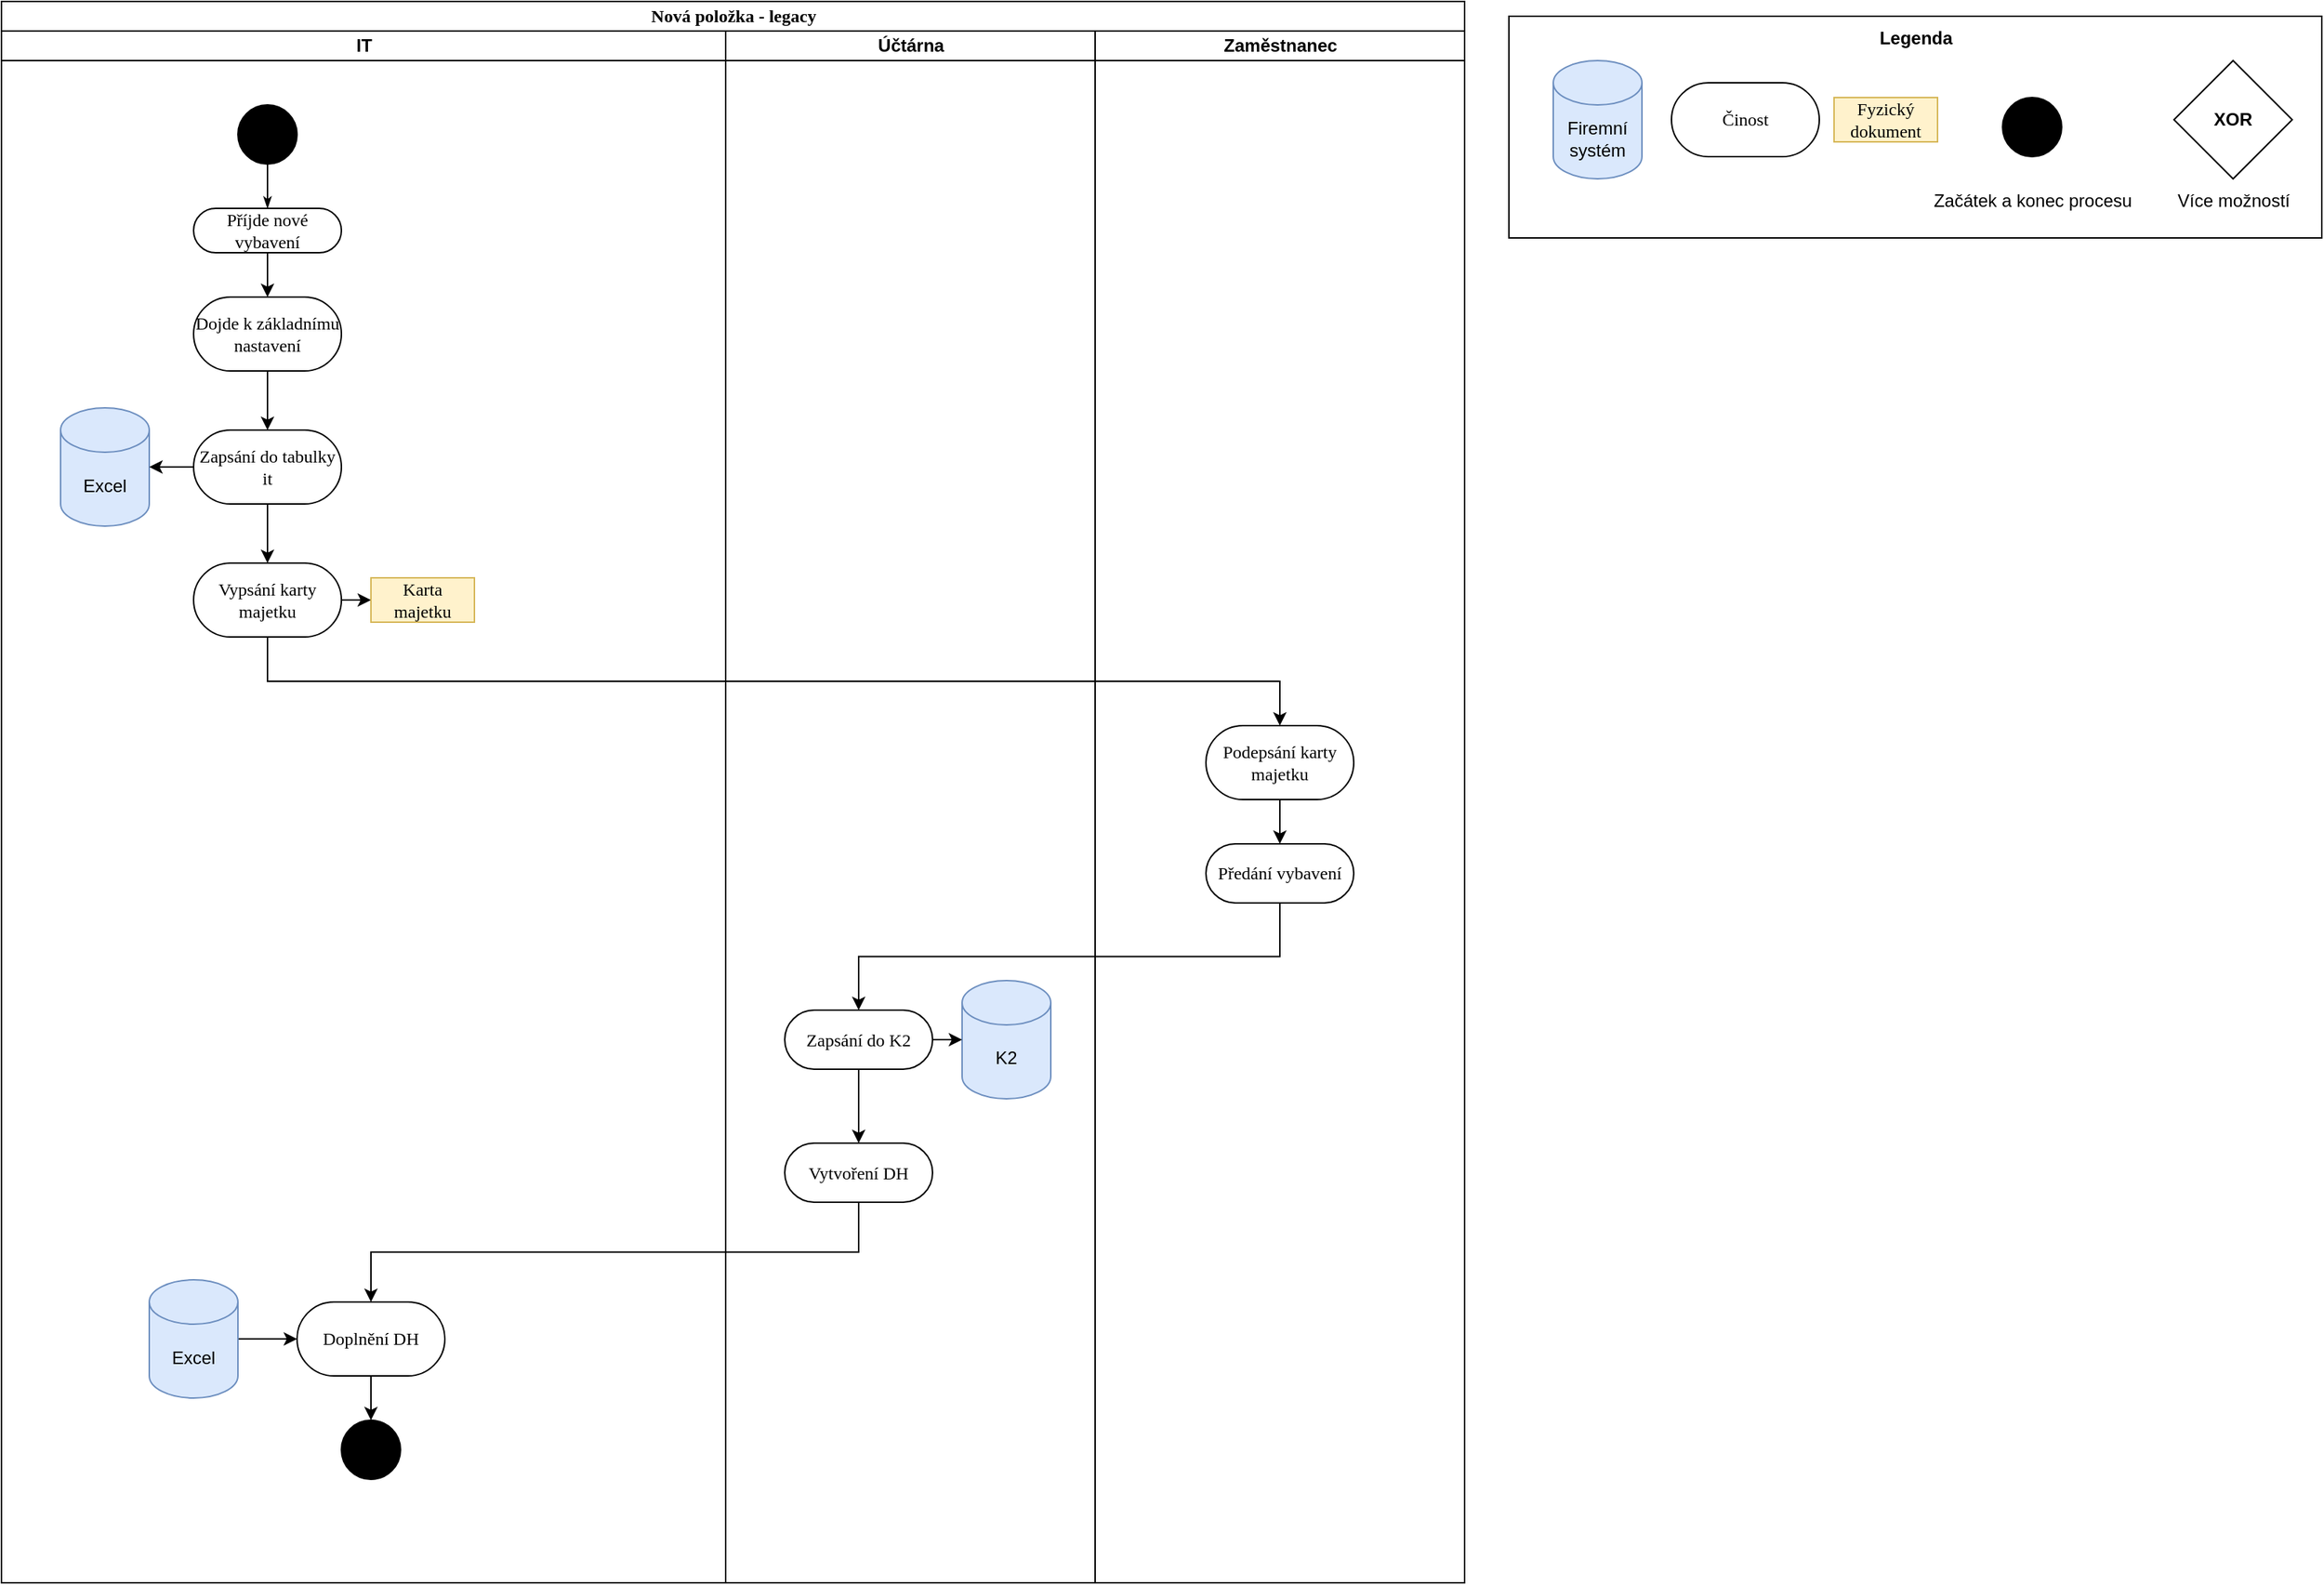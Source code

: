 <mxfile version="24.4.14" type="github" pages="11">
  <diagram name="Nová položka - legacy" id="0783ab3e-0a74-02c8-0abd-f7b4e66b4bec">
    <mxGraphModel dx="2074" dy="1098" grid="1" gridSize="10" guides="1" tooltips="1" connect="1" arrows="1" fold="1" page="1" pageScale="1" pageWidth="850" pageHeight="1100" background="none" math="0" shadow="0">
      <root>
        <mxCell id="0" />
        <mxCell id="1" parent="0" />
        <mxCell id="1c1d494c118603dd-1" value="Nová položka - legacy" style="swimlane;html=1;childLayout=stackLayout;startSize=20;rounded=0;shadow=0;comic=0;labelBackgroundColor=none;strokeWidth=1;fontFamily=Verdana;fontSize=12;align=center;" parent="1" vertex="1">
          <mxGeometry x="40" y="20" width="990" height="1070" as="geometry" />
        </mxCell>
        <mxCell id="1c1d494c118603dd-2" value="IT" style="swimlane;html=1;startSize=20;" parent="1c1d494c118603dd-1" vertex="1">
          <mxGeometry y="20" width="490" height="1050" as="geometry" />
        </mxCell>
        <mxCell id="60571a20871a0731-4" value="" style="ellipse;whiteSpace=wrap;html=1;rounded=0;shadow=0;comic=0;labelBackgroundColor=none;strokeWidth=1;fillColor=#000000;fontFamily=Verdana;fontSize=12;align=center;" parent="1c1d494c118603dd-2" vertex="1">
          <mxGeometry x="160" y="50" width="40" height="40" as="geometry" />
        </mxCell>
        <mxCell id="WVPvbf7FzlAn0PAtydQu-21" style="edgeStyle=orthogonalEdgeStyle;rounded=0;orthogonalLoop=1;jettySize=auto;html=1;exitX=0.5;exitY=1;exitDx=0;exitDy=0;" parent="1c1d494c118603dd-2" source="60571a20871a0731-8" target="WVPvbf7FzlAn0PAtydQu-20" edge="1">
          <mxGeometry relative="1" as="geometry" />
        </mxCell>
        <mxCell id="60571a20871a0731-8" value="Příjde nové vybavení" style="rounded=1;whiteSpace=wrap;html=1;shadow=0;comic=0;labelBackgroundColor=none;strokeWidth=1;fontFamily=Verdana;fontSize=12;align=center;arcSize=50;" parent="1c1d494c118603dd-2" vertex="1">
          <mxGeometry x="130" y="120" width="100" height="30" as="geometry" />
        </mxCell>
        <mxCell id="1c1d494c118603dd-27" style="edgeStyle=orthogonalEdgeStyle;rounded=0;html=1;labelBackgroundColor=none;startArrow=none;startFill=0;startSize=5;endArrow=classicThin;endFill=1;endSize=5;jettySize=auto;orthogonalLoop=1;strokeWidth=1;fontFamily=Verdana;fontSize=12" parent="1c1d494c118603dd-2" source="60571a20871a0731-4" target="60571a20871a0731-8" edge="1">
          <mxGeometry relative="1" as="geometry" />
        </mxCell>
        <mxCell id="WVPvbf7FzlAn0PAtydQu-39" style="edgeStyle=orthogonalEdgeStyle;rounded=0;orthogonalLoop=1;jettySize=auto;html=1;exitX=0.5;exitY=1;exitDx=0;exitDy=0;entryX=0.5;entryY=0;entryDx=0;entryDy=0;" parent="1c1d494c118603dd-2" source="WVPvbf7FzlAn0PAtydQu-20" target="WVPvbf7FzlAn0PAtydQu-38" edge="1">
          <mxGeometry relative="1" as="geometry" />
        </mxCell>
        <mxCell id="WVPvbf7FzlAn0PAtydQu-20" value="Dojde k základnímu nastavení" style="rounded=1;whiteSpace=wrap;html=1;shadow=0;comic=0;labelBackgroundColor=none;strokeWidth=1;fontFamily=Verdana;fontSize=12;align=center;arcSize=50;" parent="1c1d494c118603dd-2" vertex="1">
          <mxGeometry x="130" y="180" width="100" height="50" as="geometry" />
        </mxCell>
        <mxCell id="WVPvbf7FzlAn0PAtydQu-24" style="edgeStyle=orthogonalEdgeStyle;rounded=0;orthogonalLoop=1;jettySize=auto;html=1;entryX=0;entryY=0.5;entryDx=0;entryDy=0;" parent="1c1d494c118603dd-2" source="WVPvbf7FzlAn0PAtydQu-22" target="1c1d494c118603dd-15" edge="1">
          <mxGeometry relative="1" as="geometry" />
        </mxCell>
        <mxCell id="WVPvbf7FzlAn0PAtydQu-22" value="Vypsání karty majetku" style="rounded=1;whiteSpace=wrap;html=1;shadow=0;comic=0;labelBackgroundColor=none;strokeWidth=1;fontFamily=Verdana;fontSize=12;align=center;arcSize=50;" parent="1c1d494c118603dd-2" vertex="1">
          <mxGeometry x="130" y="360" width="100" height="50" as="geometry" />
        </mxCell>
        <mxCell id="1c1d494c118603dd-15" value="Karta majetku" style="rounded=0;whiteSpace=wrap;html=1;shadow=0;comic=0;labelBackgroundColor=none;strokeWidth=1;fontFamily=Verdana;fontSize=12;align=center;arcSize=50;fillColor=#fff2cc;strokeColor=#d6b656;" parent="1c1d494c118603dd-2" vertex="1">
          <mxGeometry x="250" y="370" width="70" height="30" as="geometry" />
        </mxCell>
        <mxCell id="WVPvbf7FzlAn0PAtydQu-42" style="edgeStyle=orthogonalEdgeStyle;rounded=0;orthogonalLoop=1;jettySize=auto;html=1;exitX=0.5;exitY=1;exitDx=0;exitDy=0;" parent="1c1d494c118603dd-2" source="WVPvbf7FzlAn0PAtydQu-38" target="WVPvbf7FzlAn0PAtydQu-22" edge="1">
          <mxGeometry relative="1" as="geometry" />
        </mxCell>
        <mxCell id="WVPvbf7FzlAn0PAtydQu-38" value="Zapsání do tabulky it" style="rounded=1;whiteSpace=wrap;html=1;shadow=0;comic=0;labelBackgroundColor=none;strokeWidth=1;fontFamily=Verdana;fontSize=12;align=center;arcSize=50;" parent="1c1d494c118603dd-2" vertex="1">
          <mxGeometry x="130" y="270" width="100" height="50" as="geometry" />
        </mxCell>
        <mxCell id="WVPvbf7FzlAn0PAtydQu-57" style="edgeStyle=orthogonalEdgeStyle;rounded=0;orthogonalLoop=1;jettySize=auto;html=1;exitX=0.5;exitY=1;exitDx=0;exitDy=0;entryX=0.5;entryY=0;entryDx=0;entryDy=0;" parent="1c1d494c118603dd-2" source="WVPvbf7FzlAn0PAtydQu-51" target="WVPvbf7FzlAn0PAtydQu-56" edge="1">
          <mxGeometry relative="1" as="geometry" />
        </mxCell>
        <mxCell id="WVPvbf7FzlAn0PAtydQu-51" value="Doplnění DH" style="rounded=1;whiteSpace=wrap;html=1;shadow=0;comic=0;labelBackgroundColor=none;strokeWidth=1;fontFamily=Verdana;fontSize=12;align=center;arcSize=50;" parent="1c1d494c118603dd-2" vertex="1">
          <mxGeometry x="200" y="860" width="100" height="50" as="geometry" />
        </mxCell>
        <mxCell id="WVPvbf7FzlAn0PAtydQu-56" value="" style="ellipse;whiteSpace=wrap;html=1;rounded=0;shadow=0;comic=0;labelBackgroundColor=none;strokeWidth=1;fillColor=#000000;fontFamily=Verdana;fontSize=12;align=center;" parent="1c1d494c118603dd-2" vertex="1">
          <mxGeometry x="230" y="940" width="40" height="40" as="geometry" />
        </mxCell>
        <mxCell id="k-BzchWZrmSWUknt07VV-2" value="Excel" style="shape=cylinder3;whiteSpace=wrap;html=1;boundedLbl=1;backgroundOutline=1;size=15;fillColor=#dae8fc;strokeColor=#6c8ebf;" vertex="1" parent="1c1d494c118603dd-2">
          <mxGeometry x="40" y="255" width="60" height="80" as="geometry" />
        </mxCell>
        <mxCell id="k-BzchWZrmSWUknt07VV-3" style="edgeStyle=orthogonalEdgeStyle;rounded=0;orthogonalLoop=1;jettySize=auto;html=1;exitX=0;exitY=0.5;exitDx=0;exitDy=0;entryX=1;entryY=0.5;entryDx=0;entryDy=0;entryPerimeter=0;" edge="1" parent="1c1d494c118603dd-2" source="WVPvbf7FzlAn0PAtydQu-38" target="k-BzchWZrmSWUknt07VV-2">
          <mxGeometry relative="1" as="geometry" />
        </mxCell>
        <mxCell id="k-BzchWZrmSWUknt07VV-8" style="edgeStyle=orthogonalEdgeStyle;rounded=0;orthogonalLoop=1;jettySize=auto;html=1;exitX=1;exitY=0.5;exitDx=0;exitDy=0;exitPerimeter=0;entryX=0;entryY=0.5;entryDx=0;entryDy=0;" edge="1" parent="1c1d494c118603dd-2" source="k-BzchWZrmSWUknt07VV-6" target="WVPvbf7FzlAn0PAtydQu-51">
          <mxGeometry relative="1" as="geometry" />
        </mxCell>
        <mxCell id="k-BzchWZrmSWUknt07VV-6" value="Excel" style="shape=cylinder3;whiteSpace=wrap;html=1;boundedLbl=1;backgroundOutline=1;size=15;fillColor=#dae8fc;strokeColor=#6c8ebf;" vertex="1" parent="1c1d494c118603dd-2">
          <mxGeometry x="100" y="845" width="60" height="80" as="geometry" />
        </mxCell>
        <mxCell id="1c1d494c118603dd-3" value="Účtárna" style="swimlane;html=1;startSize=20;" parent="1c1d494c118603dd-1" vertex="1">
          <mxGeometry x="490" y="20" width="250" height="1050" as="geometry" />
        </mxCell>
        <mxCell id="WVPvbf7FzlAn0PAtydQu-30" value="Zapsání do K2" style="rounded=1;whiteSpace=wrap;html=1;shadow=0;comic=0;labelBackgroundColor=none;strokeWidth=1;fontFamily=Verdana;fontSize=12;align=center;arcSize=50;" parent="1c1d494c118603dd-3" vertex="1">
          <mxGeometry x="40" y="662.5" width="100" height="40" as="geometry" />
        </mxCell>
        <mxCell id="WVPvbf7FzlAn0PAtydQu-34" value="Vytvoření DH" style="rounded=1;whiteSpace=wrap;html=1;shadow=0;comic=0;labelBackgroundColor=none;strokeWidth=1;fontFamily=Verdana;fontSize=12;align=center;arcSize=50;" parent="1c1d494c118603dd-3" vertex="1">
          <mxGeometry x="40" y="752.5" width="100" height="40" as="geometry" />
        </mxCell>
        <mxCell id="WVPvbf7FzlAn0PAtydQu-44" style="edgeStyle=orthogonalEdgeStyle;rounded=0;orthogonalLoop=1;jettySize=auto;html=1;exitX=0.5;exitY=1;exitDx=0;exitDy=0;entryX=0.5;entryY=0;entryDx=0;entryDy=0;" parent="1c1d494c118603dd-3" source="WVPvbf7FzlAn0PAtydQu-30" target="WVPvbf7FzlAn0PAtydQu-34" edge="1">
          <mxGeometry relative="1" as="geometry" />
        </mxCell>
        <mxCell id="k-BzchWZrmSWUknt07VV-4" value="K2" style="shape=cylinder3;whiteSpace=wrap;html=1;boundedLbl=1;backgroundOutline=1;size=15;fillColor=#dae8fc;strokeColor=#6c8ebf;" vertex="1" parent="1c1d494c118603dd-3">
          <mxGeometry x="160" y="642.5" width="60" height="80" as="geometry" />
        </mxCell>
        <mxCell id="k-BzchWZrmSWUknt07VV-5" style="edgeStyle=orthogonalEdgeStyle;rounded=0;orthogonalLoop=1;jettySize=auto;html=1;exitX=1;exitY=0.5;exitDx=0;exitDy=0;entryX=0;entryY=0.5;entryDx=0;entryDy=0;entryPerimeter=0;" edge="1" parent="1c1d494c118603dd-3" source="WVPvbf7FzlAn0PAtydQu-30" target="k-BzchWZrmSWUknt07VV-4">
          <mxGeometry relative="1" as="geometry" />
        </mxCell>
        <mxCell id="1c1d494c118603dd-4" value="Zaměstnanec" style="swimlane;html=1;startSize=20;" parent="1c1d494c118603dd-1" vertex="1">
          <mxGeometry x="740" y="20" width="250" height="1050" as="geometry" />
        </mxCell>
        <mxCell id="WVPvbf7FzlAn0PAtydQu-46" style="edgeStyle=orthogonalEdgeStyle;rounded=0;orthogonalLoop=1;jettySize=auto;html=1;exitX=0.5;exitY=1;exitDx=0;exitDy=0;entryX=0.5;entryY=0;entryDx=0;entryDy=0;" parent="1c1d494c118603dd-4" source="WVPvbf7FzlAn0PAtydQu-26" target="WVPvbf7FzlAn0PAtydQu-45" edge="1">
          <mxGeometry relative="1" as="geometry" />
        </mxCell>
        <mxCell id="WVPvbf7FzlAn0PAtydQu-26" value="Podepsání karty majetku" style="rounded=1;whiteSpace=wrap;html=1;shadow=0;comic=0;labelBackgroundColor=none;strokeWidth=1;fontFamily=Verdana;fontSize=12;align=center;arcSize=50;" parent="1c1d494c118603dd-4" vertex="1">
          <mxGeometry x="75" y="470" width="100" height="50" as="geometry" />
        </mxCell>
        <mxCell id="WVPvbf7FzlAn0PAtydQu-45" value="Předání vybavení" style="rounded=1;whiteSpace=wrap;html=1;shadow=0;comic=0;labelBackgroundColor=none;strokeWidth=1;fontFamily=Verdana;fontSize=12;align=center;arcSize=50;" parent="1c1d494c118603dd-4" vertex="1">
          <mxGeometry x="75" y="550" width="100" height="40" as="geometry" />
        </mxCell>
        <mxCell id="WVPvbf7FzlAn0PAtydQu-47" style="edgeStyle=orthogonalEdgeStyle;rounded=0;orthogonalLoop=1;jettySize=auto;html=1;exitX=0.5;exitY=1;exitDx=0;exitDy=0;" parent="1c1d494c118603dd-1" source="WVPvbf7FzlAn0PAtydQu-45" target="WVPvbf7FzlAn0PAtydQu-30" edge="1">
          <mxGeometry relative="1" as="geometry" />
        </mxCell>
        <mxCell id="WVPvbf7FzlAn0PAtydQu-52" style="edgeStyle=orthogonalEdgeStyle;rounded=0;orthogonalLoop=1;jettySize=auto;html=1;exitX=0.5;exitY=1;exitDx=0;exitDy=0;" parent="1c1d494c118603dd-1" source="WVPvbf7FzlAn0PAtydQu-34" target="WVPvbf7FzlAn0PAtydQu-51" edge="1">
          <mxGeometry relative="1" as="geometry" />
        </mxCell>
        <mxCell id="k-BzchWZrmSWUknt07VV-1" style="edgeStyle=orthogonalEdgeStyle;rounded=0;orthogonalLoop=1;jettySize=auto;html=1;exitX=0.5;exitY=1;exitDx=0;exitDy=0;entryX=0.5;entryY=0;entryDx=0;entryDy=0;" edge="1" parent="1c1d494c118603dd-1" source="WVPvbf7FzlAn0PAtydQu-22" target="WVPvbf7FzlAn0PAtydQu-26">
          <mxGeometry relative="1" as="geometry" />
        </mxCell>
        <mxCell id="j4FiX10Ke8-MTky-drYr-1" value="" style="rounded=0;whiteSpace=wrap;html=1;" vertex="1" parent="1">
          <mxGeometry x="1060" y="30" width="550" height="150" as="geometry" />
        </mxCell>
        <mxCell id="j4FiX10Ke8-MTky-drYr-2" value="Firemní systém" style="shape=cylinder3;whiteSpace=wrap;html=1;boundedLbl=1;backgroundOutline=1;size=15;fillColor=#dae8fc;strokeColor=#6c8ebf;" vertex="1" parent="1">
          <mxGeometry x="1090" y="60" width="60" height="80" as="geometry" />
        </mxCell>
        <mxCell id="j4FiX10Ke8-MTky-drYr-3" value="Činost" style="rounded=1;whiteSpace=wrap;html=1;shadow=0;comic=0;labelBackgroundColor=none;strokeWidth=1;fontFamily=Verdana;fontSize=12;align=center;arcSize=50;" vertex="1" parent="1">
          <mxGeometry x="1170" y="75" width="100" height="50" as="geometry" />
        </mxCell>
        <mxCell id="j4FiX10Ke8-MTky-drYr-4" value="Fyzický dokument" style="rounded=0;whiteSpace=wrap;html=1;shadow=0;comic=0;labelBackgroundColor=none;strokeWidth=1;fontFamily=Verdana;fontSize=12;align=center;arcSize=50;fillColor=#fff2cc;strokeColor=#d6b656;" vertex="1" parent="1">
          <mxGeometry x="1280" y="85" width="70" height="30" as="geometry" />
        </mxCell>
        <mxCell id="j4FiX10Ke8-MTky-drYr-5" value="" style="ellipse;whiteSpace=wrap;html=1;rounded=0;shadow=0;comic=0;labelBackgroundColor=none;strokeWidth=1;fillColor=#000000;fontFamily=Verdana;fontSize=12;align=center;" vertex="1" parent="1">
          <mxGeometry x="1394" y="85" width="40" height="40" as="geometry" />
        </mxCell>
        <mxCell id="j4FiX10Ke8-MTky-drYr-6" value="Začátek a konec procesu" style="text;html=1;align=center;verticalAlign=middle;resizable=0;points=[];autosize=1;strokeColor=none;fillColor=none;" vertex="1" parent="1">
          <mxGeometry x="1334" y="140" width="160" height="30" as="geometry" />
        </mxCell>
        <mxCell id="j4FiX10Ke8-MTky-drYr-7" value="&lt;b&gt;XOR&lt;/b&gt;" style="rhombus;whiteSpace=wrap;html=1;" vertex="1" parent="1">
          <mxGeometry x="1510" y="60" width="80" height="80" as="geometry" />
        </mxCell>
        <mxCell id="j4FiX10Ke8-MTky-drYr-8" value="Více možností" style="text;html=1;align=center;verticalAlign=middle;resizable=0;points=[];autosize=1;strokeColor=none;fillColor=none;" vertex="1" parent="1">
          <mxGeometry x="1500" y="140" width="100" height="30" as="geometry" />
        </mxCell>
        <mxCell id="j4FiX10Ke8-MTky-drYr-9" value="Legenda" style="text;html=1;align=center;verticalAlign=middle;resizable=0;points=[];autosize=1;strokeColor=none;fillColor=none;fontStyle=1" vertex="1" parent="1">
          <mxGeometry x="1300" y="30" width="70" height="30" as="geometry" />
        </mxCell>
      </root>
    </mxGraphModel>
  </diagram>
  <diagram id="h4-8FGMllT6-qcuD-whO" name="Předávaní - legacy">
    <mxGraphModel dx="2074" dy="1098" grid="1" gridSize="10" guides="1" tooltips="1" connect="1" arrows="1" fold="1" page="1" pageScale="1" pageWidth="827" pageHeight="1169" math="0" shadow="0">
      <root>
        <mxCell id="0" />
        <mxCell id="1" parent="0" />
        <mxCell id="umOwBVievH081u1_NBP1-1" value="Předávaní - legacy" style="swimlane;html=1;childLayout=stackLayout;startSize=20;rounded=0;shadow=0;comic=0;labelBackgroundColor=none;strokeWidth=1;fontFamily=Verdana;fontSize=12;align=center;" parent="1" vertex="1">
          <mxGeometry x="40" y="20" width="780" height="930" as="geometry" />
        </mxCell>
        <mxCell id="umOwBVievH081u1_NBP1-2" value="IT" style="swimlane;html=1;startSize=20;" parent="umOwBVievH081u1_NBP1-1" vertex="1">
          <mxGeometry y="20" width="280" height="910" as="geometry" />
        </mxCell>
        <mxCell id="umOwBVievH081u1_NBP1-61" style="edgeStyle=orthogonalEdgeStyle;rounded=0;orthogonalLoop=1;jettySize=auto;html=1;exitX=0.5;exitY=1;exitDx=0;exitDy=0;entryX=0.5;entryY=0;entryDx=0;entryDy=0;" parent="umOwBVievH081u1_NBP1-2" source="umOwBVievH081u1_NBP1-57" target="umOwBVievH081u1_NBP1-60" edge="1">
          <mxGeometry relative="1" as="geometry" />
        </mxCell>
        <mxCell id="umOwBVievH081u1_NBP1-57" value="Odevzdám věc na IT" style="rounded=1;whiteSpace=wrap;html=1;shadow=0;comic=0;labelBackgroundColor=none;strokeWidth=1;fontFamily=Verdana;fontSize=12;align=center;arcSize=50;" parent="umOwBVievH081u1_NBP1-2" vertex="1">
          <mxGeometry x="80" y="300" width="100" height="50" as="geometry" />
        </mxCell>
        <mxCell id="umOwBVievH081u1_NBP1-65" style="edgeStyle=orthogonalEdgeStyle;rounded=0;orthogonalLoop=1;jettySize=auto;html=1;exitX=0.5;exitY=1;exitDx=0;exitDy=0;entryX=0.5;entryY=0;entryDx=0;entryDy=0;" parent="umOwBVievH081u1_NBP1-2" source="umOwBVievH081u1_NBP1-60" target="umOwBVievH081u1_NBP1-64" edge="1">
          <mxGeometry relative="1" as="geometry" />
        </mxCell>
        <mxCell id="umOwBVievH081u1_NBP1-87" style="edgeStyle=orthogonalEdgeStyle;rounded=0;orthogonalLoop=1;jettySize=auto;html=1;exitX=1;exitY=0.5;exitDx=0;exitDy=0;entryX=0;entryY=0.5;entryDx=0;entryDy=0;" parent="umOwBVievH081u1_NBP1-2" source="umOwBVievH081u1_NBP1-60" target="umOwBVievH081u1_NBP1-85" edge="1">
          <mxGeometry relative="1" as="geometry" />
        </mxCell>
        <mxCell id="umOwBVievH081u1_NBP1-60" value="Vyplním předávací protokol" style="rounded=1;whiteSpace=wrap;html=1;shadow=0;comic=0;labelBackgroundColor=none;strokeWidth=1;fontFamily=Verdana;fontSize=12;align=center;arcSize=50;" parent="umOwBVievH081u1_NBP1-2" vertex="1">
          <mxGeometry x="80" y="380" width="100" height="50" as="geometry" />
        </mxCell>
        <mxCell id="umOwBVievH081u1_NBP1-64" value="Zapíšu do IT tabulky" style="rounded=1;whiteSpace=wrap;html=1;shadow=0;comic=0;labelBackgroundColor=none;strokeWidth=1;fontFamily=Verdana;fontSize=12;align=center;arcSize=50;" parent="umOwBVievH081u1_NBP1-2" vertex="1">
          <mxGeometry x="80" y="450" width="100" height="50" as="geometry" />
        </mxCell>
        <mxCell id="umOwBVievH081u1_NBP1-85" value="Předávací protokol" style="rounded=0;whiteSpace=wrap;html=1;shadow=0;comic=0;labelBackgroundColor=none;strokeWidth=1;fontFamily=Verdana;fontSize=12;align=center;arcSize=50;fillColor=#fff2cc;strokeColor=#d6b656;" parent="umOwBVievH081u1_NBP1-2" vertex="1">
          <mxGeometry x="200" y="390" width="70" height="30" as="geometry" />
        </mxCell>
        <mxCell id="umOwBVievH081u1_NBP1-21" value="Účtárna" style="swimlane;html=1;startSize=20;" parent="umOwBVievH081u1_NBP1-1" vertex="1">
          <mxGeometry x="280" y="20" width="250" height="910" as="geometry" />
        </mxCell>
        <mxCell id="umOwBVievH081u1_NBP1-49" style="edgeStyle=orthogonalEdgeStyle;rounded=0;orthogonalLoop=1;jettySize=auto;html=1;exitX=0.5;exitY=1;exitDx=0;exitDy=0;entryX=0.5;entryY=0;entryDx=0;entryDy=0;" parent="umOwBVievH081u1_NBP1-21" source="umOwBVievH081u1_NBP1-46" target="umOwBVievH081u1_NBP1-48" edge="1">
          <mxGeometry relative="1" as="geometry" />
        </mxCell>
        <mxCell id="umOwBVievH081u1_NBP1-46" value="Účtárna založí papír" style="rounded=1;whiteSpace=wrap;html=1;shadow=0;comic=0;labelBackgroundColor=none;strokeWidth=1;fontFamily=Verdana;fontSize=12;align=center;arcSize=50;" parent="umOwBVievH081u1_NBP1-21" vertex="1">
          <mxGeometry x="60" y="640" width="100" height="50" as="geometry" />
        </mxCell>
        <mxCell id="umOwBVievH081u1_NBP1-51" style="edgeStyle=orthogonalEdgeStyle;rounded=0;orthogonalLoop=1;jettySize=auto;html=1;exitX=0.5;exitY=1;exitDx=0;exitDy=0;entryX=0.5;entryY=0;entryDx=0;entryDy=0;" parent="umOwBVievH081u1_NBP1-21" source="umOwBVievH081u1_NBP1-48" target="umOwBVievH081u1_NBP1-50" edge="1">
          <mxGeometry relative="1" as="geometry" />
        </mxCell>
        <mxCell id="umOwBVievH081u1_NBP1-48" value="Přepíše evidenci v K2" style="rounded=1;whiteSpace=wrap;html=1;shadow=0;comic=0;labelBackgroundColor=none;strokeWidth=1;fontFamily=Verdana;fontSize=12;align=center;arcSize=50;" parent="umOwBVievH081u1_NBP1-21" vertex="1">
          <mxGeometry x="60" y="720" width="100" height="50" as="geometry" />
        </mxCell>
        <mxCell id="umOwBVievH081u1_NBP1-50" value="" style="ellipse;whiteSpace=wrap;html=1;rounded=0;shadow=0;comic=0;labelBackgroundColor=none;strokeWidth=1;fillColor=#000000;fontFamily=Verdana;fontSize=12;align=center;" parent="umOwBVievH081u1_NBP1-21" vertex="1">
          <mxGeometry x="90" y="804.5" width="40" height="40" as="geometry" />
        </mxCell>
        <mxCell id="umOwBVievH081u1_NBP1-68" style="edgeStyle=orthogonalEdgeStyle;rounded=0;orthogonalLoop=1;jettySize=auto;html=1;exitX=0.5;exitY=1;exitDx=0;exitDy=0;entryX=0.5;entryY=0;entryDx=0;entryDy=0;" parent="umOwBVievH081u1_NBP1-21" source="umOwBVievH081u1_NBP1-67" target="umOwBVievH081u1_NBP1-46" edge="1">
          <mxGeometry relative="1" as="geometry" />
        </mxCell>
        <mxCell id="umOwBVievH081u1_NBP1-67" value="" style="rhombus;whiteSpace=wrap;html=1;" parent="umOwBVievH081u1_NBP1-21" vertex="1">
          <mxGeometry x="70" y="540" width="80" height="80" as="geometry" />
        </mxCell>
        <mxCell id="umOwBVievH081u1_NBP1-27" value="Zaměstnanec" style="swimlane;html=1;startSize=20;" parent="umOwBVievH081u1_NBP1-1" vertex="1">
          <mxGeometry x="530" y="20" width="250" height="910" as="geometry" />
        </mxCell>
        <mxCell id="umOwBVievH081u1_NBP1-3" value="" style="ellipse;whiteSpace=wrap;html=1;rounded=0;shadow=0;comic=0;labelBackgroundColor=none;strokeWidth=1;fillColor=#000000;fontFamily=Verdana;fontSize=12;align=center;" parent="umOwBVievH081u1_NBP1-27" vertex="1">
          <mxGeometry x="110" y="60" width="40" height="40" as="geometry" />
        </mxCell>
        <mxCell id="umOwBVievH081u1_NBP1-55" style="edgeStyle=orthogonalEdgeStyle;rounded=0;orthogonalLoop=1;jettySize=auto;html=1;exitX=0.5;exitY=1;exitDx=0;exitDy=0;entryX=0.5;entryY=0;entryDx=0;entryDy=0;" parent="umOwBVievH081u1_NBP1-27" source="umOwBVievH081u1_NBP1-14" target="umOwBVievH081u1_NBP1-53" edge="1">
          <mxGeometry relative="1" as="geometry" />
        </mxCell>
        <mxCell id="umOwBVievH081u1_NBP1-14" value="Chci předat hardware" style="rounded=1;whiteSpace=wrap;html=1;shadow=0;comic=0;labelBackgroundColor=none;strokeWidth=1;fontFamily=Verdana;fontSize=12;align=center;arcSize=50;" parent="umOwBVievH081u1_NBP1-27" vertex="1">
          <mxGeometry x="80" y="140" width="100" height="50" as="geometry" />
        </mxCell>
        <mxCell id="umOwBVievH081u1_NBP1-34" style="edgeStyle=orthogonalEdgeStyle;rounded=0;orthogonalLoop=1;jettySize=auto;html=1;exitX=0.5;exitY=1;exitDx=0;exitDy=0;entryX=0.5;entryY=0;entryDx=0;entryDy=0;" parent="umOwBVievH081u1_NBP1-27" source="umOwBVievH081u1_NBP1-3" target="umOwBVievH081u1_NBP1-14" edge="1">
          <mxGeometry relative="1" as="geometry" />
        </mxCell>
        <mxCell id="umOwBVievH081u1_NBP1-15" value="Předávací protokol" style="rounded=0;whiteSpace=wrap;html=1;shadow=0;comic=0;labelBackgroundColor=none;strokeWidth=1;fontFamily=Verdana;fontSize=12;align=center;arcSize=50;fillColor=#fff2cc;strokeColor=#d6b656;" parent="umOwBVievH081u1_NBP1-27" vertex="1">
          <mxGeometry x="20" y="390" width="70" height="30" as="geometry" />
        </mxCell>
        <mxCell id="umOwBVievH081u1_NBP1-39" value="" style="edgeStyle=orthogonalEdgeStyle;rounded=0;orthogonalLoop=1;jettySize=auto;html=1;" parent="umOwBVievH081u1_NBP1-27" source="umOwBVievH081u1_NBP1-36" target="umOwBVievH081u1_NBP1-15" edge="1">
          <mxGeometry relative="1" as="geometry" />
        </mxCell>
        <mxCell id="umOwBVievH081u1_NBP1-43" style="edgeStyle=orthogonalEdgeStyle;rounded=0;orthogonalLoop=1;jettySize=auto;html=1;exitX=0.5;exitY=1;exitDx=0;exitDy=0;entryX=0.5;entryY=0;entryDx=0;entryDy=0;" parent="umOwBVievH081u1_NBP1-27" source="umOwBVievH081u1_NBP1-36" target="umOwBVievH081u1_NBP1-42" edge="1">
          <mxGeometry relative="1" as="geometry" />
        </mxCell>
        <mxCell id="umOwBVievH081u1_NBP1-36" value="Vyplním předávací protokol" style="rounded=1;whiteSpace=wrap;html=1;shadow=0;comic=0;labelBackgroundColor=none;strokeWidth=1;fontFamily=Verdana;fontSize=12;align=center;arcSize=50;" parent="umOwBVievH081u1_NBP1-27" vertex="1">
          <mxGeometry x="110" y="380" width="100" height="50" as="geometry" />
        </mxCell>
        <mxCell id="umOwBVievH081u1_NBP1-42" value="Podepíšu papír" style="rounded=1;whiteSpace=wrap;html=1;shadow=0;comic=0;labelBackgroundColor=none;strokeWidth=1;fontFamily=Verdana;fontSize=12;align=center;arcSize=50;" parent="umOwBVievH081u1_NBP1-27" vertex="1">
          <mxGeometry x="10" y="490" width="100" height="50" as="geometry" />
        </mxCell>
        <mxCell id="umOwBVievH081u1_NBP1-45" style="edgeStyle=orthogonalEdgeStyle;rounded=0;orthogonalLoop=1;jettySize=auto;html=1;exitX=0;exitY=0.5;exitDx=0;exitDy=0;entryX=1;entryY=0.5;entryDx=0;entryDy=0;" parent="umOwBVievH081u1_NBP1-27" source="umOwBVievH081u1_NBP1-44" target="umOwBVievH081u1_NBP1-42" edge="1">
          <mxGeometry relative="1" as="geometry" />
        </mxCell>
        <mxCell id="umOwBVievH081u1_NBP1-44" value="Druhý zaměstnanec podepíše papír" style="rounded=1;whiteSpace=wrap;html=1;shadow=0;comic=0;labelBackgroundColor=none;strokeWidth=1;fontFamily=Verdana;fontSize=12;align=center;arcSize=50;" parent="umOwBVievH081u1_NBP1-27" vertex="1">
          <mxGeometry x="140" y="485" width="100" height="60" as="geometry" />
        </mxCell>
        <mxCell id="umOwBVievH081u1_NBP1-54" style="edgeStyle=orthogonalEdgeStyle;rounded=0;orthogonalLoop=1;jettySize=auto;html=1;exitX=1;exitY=0.5;exitDx=0;exitDy=0;entryX=0.5;entryY=0;entryDx=0;entryDy=0;" parent="umOwBVievH081u1_NBP1-27" source="umOwBVievH081u1_NBP1-53" target="umOwBVievH081u1_NBP1-36" edge="1">
          <mxGeometry relative="1" as="geometry" />
        </mxCell>
        <mxCell id="umOwBVievH081u1_NBP1-53" value="&lt;b&gt;XOR&lt;/b&gt;" style="rhombus;whiteSpace=wrap;html=1;" parent="umOwBVievH081u1_NBP1-27" vertex="1">
          <mxGeometry x="90" y="230" width="80" height="80" as="geometry" />
        </mxCell>
        <mxCell id="umOwBVievH081u1_NBP1-58" style="edgeStyle=orthogonalEdgeStyle;rounded=0;orthogonalLoop=1;jettySize=auto;html=1;exitX=0;exitY=0.5;exitDx=0;exitDy=0;entryX=0.5;entryY=0;entryDx=0;entryDy=0;" parent="umOwBVievH081u1_NBP1-1" source="umOwBVievH081u1_NBP1-53" target="umOwBVievH081u1_NBP1-57" edge="1">
          <mxGeometry relative="1" as="geometry" />
        </mxCell>
        <mxCell id="umOwBVievH081u1_NBP1-69" style="edgeStyle=orthogonalEdgeStyle;rounded=0;orthogonalLoop=1;jettySize=auto;html=1;exitX=0.5;exitY=1;exitDx=0;exitDy=0;entryX=1;entryY=0.5;entryDx=0;entryDy=0;" parent="umOwBVievH081u1_NBP1-1" source="umOwBVievH081u1_NBP1-42" target="umOwBVievH081u1_NBP1-67" edge="1">
          <mxGeometry relative="1" as="geometry" />
        </mxCell>
        <mxCell id="umOwBVievH081u1_NBP1-70" style="edgeStyle=orthogonalEdgeStyle;rounded=0;orthogonalLoop=1;jettySize=auto;html=1;exitX=0.5;exitY=1;exitDx=0;exitDy=0;entryX=0;entryY=0.5;entryDx=0;entryDy=0;" parent="umOwBVievH081u1_NBP1-1" source="umOwBVievH081u1_NBP1-64" target="umOwBVievH081u1_NBP1-67" edge="1">
          <mxGeometry relative="1" as="geometry" />
        </mxCell>
        <mxCell id="dE5ix6KJG65VGz0gdbX6-1" value="" style="rounded=0;whiteSpace=wrap;html=1;" vertex="1" parent="1">
          <mxGeometry x="840" y="20" width="550" height="150" as="geometry" />
        </mxCell>
        <mxCell id="dE5ix6KJG65VGz0gdbX6-2" value="Firemní systém" style="shape=cylinder3;whiteSpace=wrap;html=1;boundedLbl=1;backgroundOutline=1;size=15;fillColor=#dae8fc;strokeColor=#6c8ebf;" vertex="1" parent="1">
          <mxGeometry x="870" y="50" width="60" height="80" as="geometry" />
        </mxCell>
        <mxCell id="dE5ix6KJG65VGz0gdbX6-3" value="Činost" style="rounded=1;whiteSpace=wrap;html=1;shadow=0;comic=0;labelBackgroundColor=none;strokeWidth=1;fontFamily=Verdana;fontSize=12;align=center;arcSize=50;" vertex="1" parent="1">
          <mxGeometry x="950" y="65" width="100" height="50" as="geometry" />
        </mxCell>
        <mxCell id="dE5ix6KJG65VGz0gdbX6-4" value="Fyzický dokument" style="rounded=0;whiteSpace=wrap;html=1;shadow=0;comic=0;labelBackgroundColor=none;strokeWidth=1;fontFamily=Verdana;fontSize=12;align=center;arcSize=50;fillColor=#fff2cc;strokeColor=#d6b656;" vertex="1" parent="1">
          <mxGeometry x="1060" y="75" width="70" height="30" as="geometry" />
        </mxCell>
        <mxCell id="dE5ix6KJG65VGz0gdbX6-5" value="" style="ellipse;whiteSpace=wrap;html=1;rounded=0;shadow=0;comic=0;labelBackgroundColor=none;strokeWidth=1;fillColor=#000000;fontFamily=Verdana;fontSize=12;align=center;" vertex="1" parent="1">
          <mxGeometry x="1174" y="75" width="40" height="40" as="geometry" />
        </mxCell>
        <mxCell id="dE5ix6KJG65VGz0gdbX6-6" value="Začátek a konec procesu" style="text;html=1;align=center;verticalAlign=middle;resizable=0;points=[];autosize=1;strokeColor=none;fillColor=none;" vertex="1" parent="1">
          <mxGeometry x="1114" y="130" width="160" height="30" as="geometry" />
        </mxCell>
        <mxCell id="dE5ix6KJG65VGz0gdbX6-7" value="&lt;b&gt;XOR&lt;/b&gt;" style="rhombus;whiteSpace=wrap;html=1;" vertex="1" parent="1">
          <mxGeometry x="1290" y="50" width="80" height="80" as="geometry" />
        </mxCell>
        <mxCell id="dE5ix6KJG65VGz0gdbX6-8" value="Více možností" style="text;html=1;align=center;verticalAlign=middle;resizable=0;points=[];autosize=1;strokeColor=none;fillColor=none;" vertex="1" parent="1">
          <mxGeometry x="1280" y="130" width="100" height="30" as="geometry" />
        </mxCell>
        <mxCell id="dE5ix6KJG65VGz0gdbX6-9" value="Legenda" style="text;html=1;align=center;verticalAlign=middle;resizable=0;points=[];autosize=1;strokeColor=none;fillColor=none;fontStyle=1" vertex="1" parent="1">
          <mxGeometry x="1080" y="20" width="70" height="30" as="geometry" />
        </mxCell>
      </root>
    </mxGraphModel>
  </diagram>
  <diagram id="u0qYTo6jqrRmuDXzbJY2" name="Vyřazení položky - legacy">
    <mxGraphModel dx="2074" dy="1098" grid="1" gridSize="10" guides="1" tooltips="1" connect="1" arrows="1" fold="1" page="1" pageScale="1" pageWidth="827" pageHeight="1169" math="0" shadow="0">
      <root>
        <mxCell id="0" />
        <mxCell id="1" parent="0" />
        <mxCell id="hMWlyvxJXy-DuKug7tox-1" value="Vyřazení položky - legacy" style="swimlane;html=1;childLayout=stackLayout;startSize=20;rounded=0;shadow=0;comic=0;labelBackgroundColor=none;strokeWidth=1;fontFamily=Verdana;fontSize=12;align=center;" vertex="1" parent="1">
          <mxGeometry x="20" y="20" width="570" height="740" as="geometry" />
        </mxCell>
        <mxCell id="hMWlyvxJXy-DuKug7tox-21" value="Účtárna" style="swimlane;html=1;startSize=20;" vertex="1" parent="hMWlyvxJXy-DuKug7tox-1">
          <mxGeometry y="20" width="250" height="720" as="geometry" />
        </mxCell>
        <mxCell id="E-RwjEWk79qNVTW9mp0D-3" value="Vyřazení z K2" style="rounded=1;whiteSpace=wrap;html=1;shadow=0;comic=0;labelBackgroundColor=none;strokeWidth=1;fontFamily=Verdana;fontSize=12;align=center;arcSize=50;" vertex="1" parent="hMWlyvxJXy-DuKug7tox-21">
          <mxGeometry x="130" y="410" width="100" height="50" as="geometry" />
        </mxCell>
        <mxCell id="Iu74yKmc1MPqFM9SAvvs-2" style="edgeStyle=orthogonalEdgeStyle;rounded=0;orthogonalLoop=1;jettySize=auto;html=1;exitX=1;exitY=0.5;exitDx=0;exitDy=0;exitPerimeter=0;entryX=0;entryY=0.5;entryDx=0;entryDy=0;" edge="1" parent="hMWlyvxJXy-DuKug7tox-21" source="Iu74yKmc1MPqFM9SAvvs-1" target="E-RwjEWk79qNVTW9mp0D-3">
          <mxGeometry relative="1" as="geometry" />
        </mxCell>
        <mxCell id="Iu74yKmc1MPqFM9SAvvs-1" value="K2" style="shape=cylinder3;whiteSpace=wrap;html=1;boundedLbl=1;backgroundOutline=1;size=15;fillColor=#dae8fc;strokeColor=#6c8ebf;" vertex="1" parent="hMWlyvxJXy-DuKug7tox-21">
          <mxGeometry x="30" y="395" width="60" height="80" as="geometry" />
        </mxCell>
        <mxCell id="hMWlyvxJXy-DuKug7tox-27" value="Zaměstnanec" style="swimlane;html=1;startSize=20;" vertex="1" parent="hMWlyvxJXy-DuKug7tox-1">
          <mxGeometry x="250" y="20" width="320" height="720" as="geometry" />
        </mxCell>
        <mxCell id="hMWlyvxJXy-DuKug7tox-3" value="" style="ellipse;whiteSpace=wrap;html=1;rounded=0;shadow=0;comic=0;labelBackgroundColor=none;strokeWidth=1;fillColor=#000000;fontFamily=Verdana;fontSize=12;align=center;" vertex="1" parent="hMWlyvxJXy-DuKug7tox-27">
          <mxGeometry x="165" y="40" width="40" height="40" as="geometry" />
        </mxCell>
        <mxCell id="hMWlyvxJXy-DuKug7tox-5" value="Chci vyřadit položku" style="rounded=1;whiteSpace=wrap;html=1;shadow=0;comic=0;labelBackgroundColor=none;strokeWidth=1;fontFamily=Verdana;fontSize=12;align=center;arcSize=50;" vertex="1" parent="hMWlyvxJXy-DuKug7tox-27">
          <mxGeometry x="135" y="100" width="100" height="30" as="geometry" />
        </mxCell>
        <mxCell id="hMWlyvxJXy-DuKug7tox-6" style="edgeStyle=orthogonalEdgeStyle;rounded=0;html=1;labelBackgroundColor=none;startArrow=none;startFill=0;startSize=5;endArrow=classicThin;endFill=1;endSize=5;jettySize=auto;orthogonalLoop=1;strokeWidth=1;fontFamily=Verdana;fontSize=12" edge="1" parent="hMWlyvxJXy-DuKug7tox-27" source="hMWlyvxJXy-DuKug7tox-3" target="hMWlyvxJXy-DuKug7tox-5">
          <mxGeometry relative="1" as="geometry" />
        </mxCell>
        <mxCell id="E-RwjEWk79qNVTW9mp0D-2" style="edgeStyle=orthogonalEdgeStyle;rounded=0;orthogonalLoop=1;jettySize=auto;html=1;exitX=0;exitY=0.5;exitDx=0;exitDy=0;entryX=1;entryY=0.5;entryDx=0;entryDy=0;" edge="1" parent="hMWlyvxJXy-DuKug7tox-27" source="hMWlyvxJXy-DuKug7tox-8" target="E-RwjEWk79qNVTW9mp0D-1">
          <mxGeometry relative="1" as="geometry" />
        </mxCell>
        <mxCell id="hMWlyvxJXy-DuKug7tox-8" value="Vypíšu vyřazovací protokol" style="rounded=1;whiteSpace=wrap;html=1;shadow=0;comic=0;labelBackgroundColor=none;strokeWidth=1;fontFamily=Verdana;fontSize=12;align=center;arcSize=50;" vertex="1" parent="hMWlyvxJXy-DuKug7tox-27">
          <mxGeometry x="135" y="160" width="100" height="50" as="geometry" />
        </mxCell>
        <mxCell id="hMWlyvxJXy-DuKug7tox-4" style="edgeStyle=orthogonalEdgeStyle;rounded=0;orthogonalLoop=1;jettySize=auto;html=1;exitX=0.5;exitY=1;exitDx=0;exitDy=0;" edge="1" parent="hMWlyvxJXy-DuKug7tox-27" source="hMWlyvxJXy-DuKug7tox-5" target="hMWlyvxJXy-DuKug7tox-8">
          <mxGeometry relative="1" as="geometry" />
        </mxCell>
        <mxCell id="E-RwjEWk79qNVTW9mp0D-1" value="Vyřazovací protokol" style="rounded=0;whiteSpace=wrap;html=1;shadow=0;comic=0;labelBackgroundColor=none;strokeWidth=1;fontFamily=Verdana;fontSize=12;align=center;arcSize=50;fillColor=#fff2cc;strokeColor=#d6b656;" vertex="1" parent="hMWlyvxJXy-DuKug7tox-27">
          <mxGeometry x="40" y="170" width="70" height="30" as="geometry" />
        </mxCell>
        <mxCell id="hMWlyvxJXy-DuKug7tox-14" value="Nechám podepsat vedoucím" style="rounded=1;whiteSpace=wrap;html=1;shadow=0;comic=0;labelBackgroundColor=none;strokeWidth=1;fontFamily=Verdana;fontSize=12;align=center;arcSize=50;" vertex="1" parent="hMWlyvxJXy-DuKug7tox-27">
          <mxGeometry x="135" y="230" width="100" height="50" as="geometry" />
        </mxCell>
        <mxCell id="hMWlyvxJXy-DuKug7tox-7" style="edgeStyle=orthogonalEdgeStyle;rounded=0;orthogonalLoop=1;jettySize=auto;html=1;exitX=0.5;exitY=1;exitDx=0;exitDy=0;entryX=0.5;entryY=0;entryDx=0;entryDy=0;" edge="1" parent="hMWlyvxJXy-DuKug7tox-27" source="hMWlyvxJXy-DuKug7tox-8" target="hMWlyvxJXy-DuKug7tox-14">
          <mxGeometry relative="1" as="geometry" />
        </mxCell>
        <mxCell id="hMWlyvxJXy-DuKug7tox-10" value="Nechám podepsat majiltely" style="rounded=1;whiteSpace=wrap;html=1;shadow=0;comic=0;labelBackgroundColor=none;strokeWidth=1;fontFamily=Verdana;fontSize=12;align=center;arcSize=50;" vertex="1" parent="hMWlyvxJXy-DuKug7tox-27">
          <mxGeometry x="135" y="300" width="100" height="50" as="geometry" />
        </mxCell>
        <mxCell id="hMWlyvxJXy-DuKug7tox-13" style="edgeStyle=orthogonalEdgeStyle;rounded=0;orthogonalLoop=1;jettySize=auto;html=1;exitX=0.5;exitY=1;exitDx=0;exitDy=0;" edge="1" parent="hMWlyvxJXy-DuKug7tox-27" source="hMWlyvxJXy-DuKug7tox-14" target="hMWlyvxJXy-DuKug7tox-10">
          <mxGeometry relative="1" as="geometry" />
        </mxCell>
        <mxCell id="E-RwjEWk79qNVTW9mp0D-7" style="edgeStyle=orthogonalEdgeStyle;rounded=0;orthogonalLoop=1;jettySize=auto;html=1;exitX=0.5;exitY=1;exitDx=0;exitDy=0;entryX=0.5;entryY=0;entryDx=0;entryDy=0;" edge="1" parent="hMWlyvxJXy-DuKug7tox-27" source="E-RwjEWk79qNVTW9mp0D-5" target="hMWlyvxJXy-DuKug7tox-20">
          <mxGeometry relative="1" as="geometry" />
        </mxCell>
        <mxCell id="E-RwjEWk79qNVTW9mp0D-5" value="Vyřadím majetek" style="rounded=1;whiteSpace=wrap;html=1;shadow=0;comic=0;labelBackgroundColor=none;strokeWidth=1;fontFamily=Verdana;fontSize=12;align=center;arcSize=50;" vertex="1" parent="hMWlyvxJXy-DuKug7tox-27">
          <mxGeometry x="135" y="530" width="100" height="50" as="geometry" />
        </mxCell>
        <mxCell id="hMWlyvxJXy-DuKug7tox-20" value="" style="ellipse;whiteSpace=wrap;html=1;rounded=0;shadow=0;comic=0;labelBackgroundColor=none;strokeWidth=1;fillColor=#000000;fontFamily=Verdana;fontSize=12;align=center;" vertex="1" parent="hMWlyvxJXy-DuKug7tox-27">
          <mxGeometry x="165" y="630" width="40" height="40" as="geometry" />
        </mxCell>
        <mxCell id="E-RwjEWk79qNVTW9mp0D-4" style="edgeStyle=orthogonalEdgeStyle;rounded=0;orthogonalLoop=1;jettySize=auto;html=1;exitX=0.5;exitY=1;exitDx=0;exitDy=0;" edge="1" parent="hMWlyvxJXy-DuKug7tox-1" source="hMWlyvxJXy-DuKug7tox-10" target="E-RwjEWk79qNVTW9mp0D-3">
          <mxGeometry relative="1" as="geometry" />
        </mxCell>
        <mxCell id="E-RwjEWk79qNVTW9mp0D-6" style="edgeStyle=orthogonalEdgeStyle;rounded=0;orthogonalLoop=1;jettySize=auto;html=1;exitX=0.5;exitY=1;exitDx=0;exitDy=0;entryX=0.5;entryY=0;entryDx=0;entryDy=0;" edge="1" parent="hMWlyvxJXy-DuKug7tox-1" source="E-RwjEWk79qNVTW9mp0D-3" target="E-RwjEWk79qNVTW9mp0D-5">
          <mxGeometry relative="1" as="geometry" />
        </mxCell>
        <mxCell id="ZyQo36OARbiIIna_xidS-1" value="" style="rounded=0;whiteSpace=wrap;html=1;" vertex="1" parent="1">
          <mxGeometry x="650" y="20" width="550" height="150" as="geometry" />
        </mxCell>
        <mxCell id="ZyQo36OARbiIIna_xidS-2" value="Firemní systém" style="shape=cylinder3;whiteSpace=wrap;html=1;boundedLbl=1;backgroundOutline=1;size=15;fillColor=#dae8fc;strokeColor=#6c8ebf;" vertex="1" parent="1">
          <mxGeometry x="680" y="50" width="60" height="80" as="geometry" />
        </mxCell>
        <mxCell id="ZyQo36OARbiIIna_xidS-3" value="Činost" style="rounded=1;whiteSpace=wrap;html=1;shadow=0;comic=0;labelBackgroundColor=none;strokeWidth=1;fontFamily=Verdana;fontSize=12;align=center;arcSize=50;" vertex="1" parent="1">
          <mxGeometry x="760" y="65" width="100" height="50" as="geometry" />
        </mxCell>
        <mxCell id="ZyQo36OARbiIIna_xidS-4" value="Fyzický dokument" style="rounded=0;whiteSpace=wrap;html=1;shadow=0;comic=0;labelBackgroundColor=none;strokeWidth=1;fontFamily=Verdana;fontSize=12;align=center;arcSize=50;fillColor=#fff2cc;strokeColor=#d6b656;" vertex="1" parent="1">
          <mxGeometry x="870" y="75" width="70" height="30" as="geometry" />
        </mxCell>
        <mxCell id="ZyQo36OARbiIIna_xidS-5" value="" style="ellipse;whiteSpace=wrap;html=1;rounded=0;shadow=0;comic=0;labelBackgroundColor=none;strokeWidth=1;fillColor=#000000;fontFamily=Verdana;fontSize=12;align=center;" vertex="1" parent="1">
          <mxGeometry x="984" y="75" width="40" height="40" as="geometry" />
        </mxCell>
        <mxCell id="ZyQo36OARbiIIna_xidS-6" value="Začátek a konec procesu" style="text;html=1;align=center;verticalAlign=middle;resizable=0;points=[];autosize=1;strokeColor=none;fillColor=none;" vertex="1" parent="1">
          <mxGeometry x="924" y="130" width="160" height="30" as="geometry" />
        </mxCell>
        <mxCell id="ZyQo36OARbiIIna_xidS-7" value="&lt;b&gt;XOR&lt;/b&gt;" style="rhombus;whiteSpace=wrap;html=1;" vertex="1" parent="1">
          <mxGeometry x="1100" y="50" width="80" height="80" as="geometry" />
        </mxCell>
        <mxCell id="ZyQo36OARbiIIna_xidS-8" value="Více možností" style="text;html=1;align=center;verticalAlign=middle;resizable=0;points=[];autosize=1;strokeColor=none;fillColor=none;" vertex="1" parent="1">
          <mxGeometry x="1090" y="130" width="100" height="30" as="geometry" />
        </mxCell>
        <mxCell id="ZyQo36OARbiIIna_xidS-9" value="Legenda" style="text;html=1;align=center;verticalAlign=middle;resizable=0;points=[];autosize=1;strokeColor=none;fillColor=none;fontStyle=1" vertex="1" parent="1">
          <mxGeometry x="890" y="20" width="70" height="30" as="geometry" />
        </mxCell>
      </root>
    </mxGraphModel>
  </diagram>
  <diagram id="-eYPUyT78-zo4vZEifvZ" name="Odprodej - legacy">
    <mxGraphModel dx="3191" dy="1689" grid="1" gridSize="10" guides="1" tooltips="1" connect="1" arrows="1" fold="1" page="1" pageScale="1" pageWidth="827" pageHeight="1169" math="0" shadow="0">
      <root>
        <mxCell id="0" />
        <mxCell id="1" parent="0" />
        <mxCell id="CN0Pb2ILRT5MGGBEu_7L-10" value="" style="rounded=0;whiteSpace=wrap;html=1;" vertex="1" parent="1">
          <mxGeometry x="1240" y="20" width="550" height="150" as="geometry" />
        </mxCell>
        <mxCell id="YURFNpcSQ1_ZrG9vf1Ha-1" value="Odprodej - legacy" style="swimlane;html=1;childLayout=stackLayout;startSize=20;rounded=0;shadow=0;comic=0;labelBackgroundColor=none;strokeWidth=1;fontFamily=Verdana;fontSize=12;align=center;" vertex="1" parent="1">
          <mxGeometry x="24" y="20" width="1180" height="1550" as="geometry" />
        </mxCell>
        <mxCell id="YURFNpcSQ1_ZrG9vf1Ha-2" value="IT" style="swimlane;html=1;startSize=20;" vertex="1" parent="YURFNpcSQ1_ZrG9vf1Ha-1">
          <mxGeometry y="20" width="400" height="1530" as="geometry" />
        </mxCell>
        <mxCell id="YURFNpcSQ1_ZrG9vf1Ha-14" value="IT navrhne cenu na základě výpočetního excelu" style="rounded=1;whiteSpace=wrap;html=1;shadow=0;comic=0;labelBackgroundColor=none;strokeWidth=1;fontFamily=Verdana;fontSize=12;align=center;arcSize=50;" vertex="1" parent="YURFNpcSQ1_ZrG9vf1Ha-2">
          <mxGeometry x="106" y="260" width="100" height="70" as="geometry" />
        </mxCell>
        <mxCell id="eXtYsyu5FgkU_jK3zgp6-2" style="edgeStyle=orthogonalEdgeStyle;rounded=0;orthogonalLoop=1;jettySize=auto;html=1;exitX=1;exitY=0.5;exitDx=0;exitDy=0;entryX=0;entryY=0.5;entryDx=0;entryDy=0;" edge="1" parent="YURFNpcSQ1_ZrG9vf1Ha-2" source="U63ZCEUr7vL59lC_LTMj-10" target="eXtYsyu5FgkU_jK3zgp6-1">
          <mxGeometry relative="1" as="geometry" />
        </mxCell>
        <mxCell id="U63ZCEUr7vL59lC_LTMj-10" value="IT odešle email na fakturaci" style="rounded=1;whiteSpace=wrap;html=1;shadow=0;comic=0;labelBackgroundColor=none;strokeWidth=1;fontFamily=Verdana;fontSize=12;align=center;arcSize=50;" vertex="1" parent="YURFNpcSQ1_ZrG9vf1Ha-2">
          <mxGeometry x="122" y="900" width="100" height="50" as="geometry" />
        </mxCell>
        <mxCell id="U63ZCEUr7vL59lC_LTMj-32" value="IT zkopíruje fakturu" style="rounded=1;whiteSpace=wrap;html=1;shadow=0;comic=0;labelBackgroundColor=none;strokeWidth=1;fontFamily=Verdana;fontSize=12;align=center;arcSize=50;" vertex="1" parent="YURFNpcSQ1_ZrG9vf1Ha-2">
          <mxGeometry x="132" y="1210" width="100" height="50" as="geometry" />
        </mxCell>
        <mxCell id="U63ZCEUr7vL59lC_LTMj-36" value="" style="ellipse;whiteSpace=wrap;html=1;rounded=0;shadow=0;comic=0;labelBackgroundColor=none;strokeWidth=1;fillColor=#000000;fontFamily=Verdana;fontSize=12;align=center;" vertex="1" parent="YURFNpcSQ1_ZrG9vf1Ha-2">
          <mxGeometry x="162" y="1400" width="40" height="40" as="geometry" />
        </mxCell>
        <mxCell id="eXtYsyu5FgkU_jK3zgp6-1" value="Faktura" style="rounded=0;whiteSpace=wrap;html=1;shadow=0;comic=0;labelBackgroundColor=none;strokeWidth=1;fontFamily=Verdana;fontSize=12;align=center;arcSize=50;fillColor=#fff2cc;strokeColor=#d6b656;" vertex="1" parent="YURFNpcSQ1_ZrG9vf1Ha-2">
          <mxGeometry x="242" y="910" width="70" height="30" as="geometry" />
        </mxCell>
        <mxCell id="eXtYsyu5FgkU_jK3zgp6-4" style="edgeStyle=orthogonalEdgeStyle;rounded=0;orthogonalLoop=1;jettySize=auto;html=1;exitX=0;exitY=0.5;exitDx=0;exitDy=0;exitPerimeter=0;entryX=1;entryY=0.5;entryDx=0;entryDy=0;" edge="1" parent="YURFNpcSQ1_ZrG9vf1Ha-2" source="eXtYsyu5FgkU_jK3zgp6-3" target="YURFNpcSQ1_ZrG9vf1Ha-14">
          <mxGeometry relative="1" as="geometry" />
        </mxCell>
        <mxCell id="eXtYsyu5FgkU_jK3zgp6-3" value="Excel s výpočtem" style="shape=cylinder3;whiteSpace=wrap;html=1;boundedLbl=1;backgroundOutline=1;size=15;fillColor=#dae8fc;strokeColor=#6c8ebf;" vertex="1" parent="YURFNpcSQ1_ZrG9vf1Ha-2">
          <mxGeometry x="242" y="255" width="60" height="80" as="geometry" />
        </mxCell>
        <mxCell id="eXtYsyu5FgkU_jK3zgp6-8" style="edgeStyle=orthogonalEdgeStyle;rounded=0;orthogonalLoop=1;jettySize=auto;html=1;exitX=1;exitY=0.5;exitDx=0;exitDy=0;exitPerimeter=0;entryX=0;entryY=0.5;entryDx=0;entryDy=0;" edge="1" parent="YURFNpcSQ1_ZrG9vf1Ha-2" source="eXtYsyu5FgkU_jK3zgp6-7" target="U63ZCEUr7vL59lC_LTMj-10">
          <mxGeometry relative="1" as="geometry" />
        </mxCell>
        <mxCell id="eXtYsyu5FgkU_jK3zgp6-7" value="K2" style="shape=cylinder3;whiteSpace=wrap;html=1;boundedLbl=1;backgroundOutline=1;size=15;fillColor=#dae8fc;strokeColor=#6c8ebf;" vertex="1" parent="YURFNpcSQ1_ZrG9vf1Ha-2">
          <mxGeometry x="36" y="885" width="60" height="80" as="geometry" />
        </mxCell>
        <mxCell id="U63ZCEUr7vL59lC_LTMj-37" style="edgeStyle=orthogonalEdgeStyle;rounded=0;orthogonalLoop=1;jettySize=auto;html=1;exitX=0.5;exitY=1;exitDx=0;exitDy=0;entryX=0.5;entryY=0;entryDx=0;entryDy=0;" edge="1" parent="YURFNpcSQ1_ZrG9vf1Ha-2" source="U63ZCEUr7vL59lC_LTMj-34" target="U63ZCEUr7vL59lC_LTMj-36">
          <mxGeometry relative="1" as="geometry" />
        </mxCell>
        <mxCell id="U63ZCEUr7vL59lC_LTMj-34" value="Předání majetku" style="rounded=1;whiteSpace=wrap;html=1;shadow=0;comic=0;labelBackgroundColor=none;strokeWidth=1;fontFamily=Verdana;fontSize=12;align=center;arcSize=50;" vertex="1" parent="YURFNpcSQ1_ZrG9vf1Ha-2">
          <mxGeometry x="132" y="1320" width="100" height="50" as="geometry" />
        </mxCell>
        <mxCell id="U63ZCEUr7vL59lC_LTMj-35" style="edgeStyle=orthogonalEdgeStyle;rounded=0;orthogonalLoop=1;jettySize=auto;html=1;exitX=0.5;exitY=1;exitDx=0;exitDy=0;" edge="1" parent="YURFNpcSQ1_ZrG9vf1Ha-2" source="U63ZCEUr7vL59lC_LTMj-32" target="U63ZCEUr7vL59lC_LTMj-34">
          <mxGeometry relative="1" as="geometry" />
        </mxCell>
        <mxCell id="YURFNpcSQ1_ZrG9vf1Ha-21" value="Účtárna" style="swimlane;html=1;startSize=20;" vertex="1" parent="YURFNpcSQ1_ZrG9vf1Ha-1">
          <mxGeometry x="400" y="20" width="230" height="1530" as="geometry" />
        </mxCell>
        <mxCell id="U63ZCEUr7vL59lC_LTMj-18" value="Zajdu na účtárnu na vytvoření v K2" style="rounded=1;whiteSpace=wrap;html=1;shadow=0;comic=0;labelBackgroundColor=none;strokeWidth=1;fontFamily=Verdana;fontSize=12;align=center;arcSize=50;" vertex="1" parent="YURFNpcSQ1_ZrG9vf1Ha-21">
          <mxGeometry x="115" y="715" width="100" height="50" as="geometry" />
        </mxCell>
        <mxCell id="eXtYsyu5FgkU_jK3zgp6-10" style="edgeStyle=orthogonalEdgeStyle;rounded=0;orthogonalLoop=1;jettySize=auto;html=1;exitX=1;exitY=0.5;exitDx=0;exitDy=0;exitPerimeter=0;entryX=0;entryY=0.5;entryDx=0;entryDy=0;" edge="1" parent="YURFNpcSQ1_ZrG9vf1Ha-21" source="eXtYsyu5FgkU_jK3zgp6-5" target="U63ZCEUr7vL59lC_LTMj-18">
          <mxGeometry relative="1" as="geometry" />
        </mxCell>
        <mxCell id="eXtYsyu5FgkU_jK3zgp6-5" value="K2" style="shape=cylinder3;whiteSpace=wrap;html=1;boundedLbl=1;backgroundOutline=1;size=15;fillColor=#dae8fc;strokeColor=#6c8ebf;" vertex="1" parent="YURFNpcSQ1_ZrG9vf1Ha-21">
          <mxGeometry x="15" y="700" width="60" height="80" as="geometry" />
        </mxCell>
        <mxCell id="YURFNpcSQ1_ZrG9vf1Ha-27" value="Zaměstnanec" style="swimlane;html=1;startSize=20;" vertex="1" parent="YURFNpcSQ1_ZrG9vf1Ha-1">
          <mxGeometry x="630" y="20" width="350" height="1530" as="geometry" />
        </mxCell>
        <mxCell id="TJ0U2-qHjOr9EHDvYRy2-15" style="edgeStyle=orthogonalEdgeStyle;rounded=0;orthogonalLoop=1;jettySize=auto;html=1;exitX=0.5;exitY=1;exitDx=0;exitDy=0;entryX=0.5;entryY=0;entryDx=0;entryDy=0;" edge="1" parent="YURFNpcSQ1_ZrG9vf1Ha-27" source="YURFNpcSQ1_ZrG9vf1Ha-3" target="YURFNpcSQ1_ZrG9vf1Ha-5">
          <mxGeometry relative="1" as="geometry" />
        </mxCell>
        <mxCell id="YURFNpcSQ1_ZrG9vf1Ha-3" value="" style="ellipse;whiteSpace=wrap;html=1;rounded=0;shadow=0;comic=0;labelBackgroundColor=none;strokeWidth=1;fillColor=#000000;fontFamily=Verdana;fontSize=12;align=center;" vertex="1" parent="YURFNpcSQ1_ZrG9vf1Ha-27">
          <mxGeometry x="106" y="40" width="40" height="40" as="geometry" />
        </mxCell>
        <mxCell id="YURFNpcSQ1_ZrG9vf1Ha-5" value="Chci si koupit majetek" style="rounded=1;whiteSpace=wrap;html=1;shadow=0;comic=0;labelBackgroundColor=none;strokeWidth=1;fontFamily=Verdana;fontSize=12;align=center;arcSize=50;" vertex="1" parent="YURFNpcSQ1_ZrG9vf1Ha-27">
          <mxGeometry x="75" y="100" width="100" height="30" as="geometry" />
        </mxCell>
        <mxCell id="YURFNpcSQ1_ZrG9vf1Ha-8" value="Napíšu na IT" style="rounded=1;whiteSpace=wrap;html=1;shadow=0;comic=0;labelBackgroundColor=none;strokeWidth=1;fontFamily=Verdana;fontSize=12;align=center;arcSize=50;" vertex="1" parent="YURFNpcSQ1_ZrG9vf1Ha-27">
          <mxGeometry x="76" y="160" width="100" height="50" as="geometry" />
        </mxCell>
        <mxCell id="YURFNpcSQ1_ZrG9vf1Ha-4" style="edgeStyle=orthogonalEdgeStyle;rounded=0;orthogonalLoop=1;jettySize=auto;html=1;exitX=0.5;exitY=1;exitDx=0;exitDy=0;" edge="1" parent="YURFNpcSQ1_ZrG9vf1Ha-27" source="YURFNpcSQ1_ZrG9vf1Ha-5" target="YURFNpcSQ1_ZrG9vf1Ha-8">
          <mxGeometry relative="1" as="geometry" />
        </mxCell>
        <mxCell id="U63ZCEUr7vL59lC_LTMj-7" style="edgeStyle=orthogonalEdgeStyle;rounded=0;orthogonalLoop=1;jettySize=auto;html=1;exitX=0;exitY=0.5;exitDx=0;exitDy=0;entryX=0.5;entryY=0;entryDx=0;entryDy=0;" edge="1" parent="YURFNpcSQ1_ZrG9vf1Ha-27" source="U63ZCEUr7vL59lC_LTMj-1" target="U63ZCEUr7vL59lC_LTMj-3">
          <mxGeometry relative="1" as="geometry" />
        </mxCell>
        <mxCell id="U63ZCEUr7vL59lC_LTMj-9" style="edgeStyle=orthogonalEdgeStyle;rounded=0;orthogonalLoop=1;jettySize=auto;html=1;exitX=1;exitY=0.5;exitDx=0;exitDy=0;entryX=0.5;entryY=0;entryDx=0;entryDy=0;" edge="1" parent="YURFNpcSQ1_ZrG9vf1Ha-27" source="U63ZCEUr7vL59lC_LTMj-1" target="U63ZCEUr7vL59lC_LTMj-8">
          <mxGeometry relative="1" as="geometry" />
        </mxCell>
        <mxCell id="U63ZCEUr7vL59lC_LTMj-1" value="&lt;b&gt;XOR&lt;/b&gt;" style="rhombus;whiteSpace=wrap;html=1;" vertex="1" parent="YURFNpcSQ1_ZrG9vf1Ha-27">
          <mxGeometry x="155" y="391" width="80" height="80" as="geometry" />
        </mxCell>
        <mxCell id="U63ZCEUr7vL59lC_LTMj-13" style="edgeStyle=orthogonalEdgeStyle;rounded=0;orthogonalLoop=1;jettySize=auto;html=1;exitX=0.5;exitY=1;exitDx=0;exitDy=0;" edge="1" parent="YURFNpcSQ1_ZrG9vf1Ha-27" source="U63ZCEUr7vL59lC_LTMj-3" target="U63ZCEUr7vL59lC_LTMj-12">
          <mxGeometry relative="1" as="geometry" />
        </mxCell>
        <mxCell id="U63ZCEUr7vL59lC_LTMj-3" value="Napíšu na IT" style="rounded=1;whiteSpace=wrap;html=1;shadow=0;comic=0;labelBackgroundColor=none;strokeWidth=1;fontFamily=Verdana;fontSize=12;align=center;arcSize=50;" vertex="1" parent="YURFNpcSQ1_ZrG9vf1Ha-27">
          <mxGeometry x="86" y="511" width="100" height="50" as="geometry" />
        </mxCell>
        <mxCell id="U63ZCEUr7vL59lC_LTMj-5" value="nechci" style="text;html=1;align=center;verticalAlign=middle;resizable=0;points=[];autosize=1;strokeColor=none;fillColor=none;" vertex="1" parent="YURFNpcSQ1_ZrG9vf1Ha-27">
          <mxGeometry x="216" y="379" width="60" height="30" as="geometry" />
        </mxCell>
        <mxCell id="U63ZCEUr7vL59lC_LTMj-8" value="" style="ellipse;whiteSpace=wrap;html=1;rounded=0;shadow=0;comic=0;labelBackgroundColor=none;strokeWidth=1;fillColor=#000000;fontFamily=Verdana;fontSize=12;align=center;" vertex="1" parent="YURFNpcSQ1_ZrG9vf1Ha-27">
          <mxGeometry x="246" y="511" width="40" height="40" as="geometry" />
        </mxCell>
        <mxCell id="eXtYsyu5FgkU_jK3zgp6-11" style="edgeStyle=orthogonalEdgeStyle;rounded=0;orthogonalLoop=1;jettySize=auto;html=1;exitX=1;exitY=0.5;exitDx=0;exitDy=0;entryX=1;entryY=0.5;entryDx=0;entryDy=0;" edge="1" parent="YURFNpcSQ1_ZrG9vf1Ha-27" source="U63ZCEUr7vL59lC_LTMj-12" target="U63ZCEUr7vL59lC_LTMj-23">
          <mxGeometry relative="1" as="geometry" />
        </mxCell>
        <mxCell id="U63ZCEUr7vL59lC_LTMj-12" value="&lt;b&gt;XOR&lt;/b&gt;" style="rhombus;whiteSpace=wrap;html=1;" vertex="1" parent="YURFNpcSQ1_ZrG9vf1Ha-27">
          <mxGeometry x="96" y="631" width="80" height="80" as="geometry" />
        </mxCell>
        <mxCell id="U63ZCEUr7vL59lC_LTMj-4" value="chci" style="text;html=1;align=center;verticalAlign=middle;resizable=0;points=[];autosize=1;strokeColor=none;fillColor=none;" vertex="1" parent="YURFNpcSQ1_ZrG9vf1Ha-27">
          <mxGeometry x="116" y="379" width="40" height="30" as="geometry" />
        </mxCell>
        <mxCell id="U63ZCEUr7vL59lC_LTMj-22" value="nejsem v K2" style="text;html=1;align=center;verticalAlign=middle;resizable=0;points=[];autosize=1;strokeColor=none;fillColor=none;" vertex="1" parent="YURFNpcSQ1_ZrG9vf1Ha-27">
          <mxGeometry x="26" y="626" width="90" height="30" as="geometry" />
        </mxCell>
        <mxCell id="U63ZCEUr7vL59lC_LTMj-23" value="" style="rhombus;whiteSpace=wrap;html=1;" vertex="1" parent="YURFNpcSQ1_ZrG9vf1Ha-27">
          <mxGeometry x="96" y="780" width="80" height="80" as="geometry" />
        </mxCell>
        <mxCell id="U63ZCEUr7vL59lC_LTMj-29" value="Zaplatím fakturu (kartou expedice, hotovost poladna)" style="rounded=1;whiteSpace=wrap;html=1;shadow=0;comic=0;labelBackgroundColor=none;strokeWidth=1;fontFamily=Verdana;fontSize=12;align=center;arcSize=50;" vertex="1" parent="YURFNpcSQ1_ZrG9vf1Ha-27">
          <mxGeometry x="75" y="1090" width="144" height="71" as="geometry" />
        </mxCell>
        <mxCell id="U63ZCEUr7vL59lC_LTMj-21" value="jsem v K2" style="text;html=1;align=center;verticalAlign=middle;resizable=0;points=[];autosize=1;strokeColor=none;fillColor=none;" vertex="1" parent="YURFNpcSQ1_ZrG9vf1Ha-27">
          <mxGeometry x="173" y="626" width="80" height="30" as="geometry" />
        </mxCell>
        <mxCell id="TJ0U2-qHjOr9EHDvYRy2-5" value="Fakturace" style="swimlane;html=1;startSize=20;" vertex="1" parent="YURFNpcSQ1_ZrG9vf1Ha-1">
          <mxGeometry x="980" y="20" width="200" height="1530" as="geometry" />
        </mxCell>
        <mxCell id="U63ZCEUr7vL59lC_LTMj-27" value="Fakturace vytvoří fakturu" style="rounded=1;whiteSpace=wrap;html=1;shadow=0;comic=0;labelBackgroundColor=none;strokeWidth=1;fontFamily=Verdana;fontSize=12;align=center;arcSize=50;" vertex="1" parent="TJ0U2-qHjOr9EHDvYRy2-5">
          <mxGeometry x="86" y="990" width="100" height="50" as="geometry" />
        </mxCell>
        <mxCell id="YURFNpcSQ1_ZrG9vf1Ha-7" style="edgeStyle=orthogonalEdgeStyle;rounded=0;orthogonalLoop=1;jettySize=auto;html=1;exitX=0.5;exitY=1;exitDx=0;exitDy=0;entryX=0.5;entryY=0;entryDx=0;entryDy=0;" edge="1" parent="YURFNpcSQ1_ZrG9vf1Ha-1" source="YURFNpcSQ1_ZrG9vf1Ha-8" target="YURFNpcSQ1_ZrG9vf1Ha-14">
          <mxGeometry relative="1" as="geometry" />
        </mxCell>
        <mxCell id="U63ZCEUr7vL59lC_LTMj-2" style="edgeStyle=orthogonalEdgeStyle;rounded=0;orthogonalLoop=1;jettySize=auto;html=1;exitX=0.5;exitY=1;exitDx=0;exitDy=0;" edge="1" parent="YURFNpcSQ1_ZrG9vf1Ha-1" source="YURFNpcSQ1_ZrG9vf1Ha-14" target="U63ZCEUr7vL59lC_LTMj-1">
          <mxGeometry relative="1" as="geometry" />
        </mxCell>
        <mxCell id="U63ZCEUr7vL59lC_LTMj-26" style="edgeStyle=orthogonalEdgeStyle;rounded=0;orthogonalLoop=1;jettySize=auto;html=1;exitX=0.5;exitY=1;exitDx=0;exitDy=0;entryX=0.5;entryY=0;entryDx=0;entryDy=0;" edge="1" parent="YURFNpcSQ1_ZrG9vf1Ha-1" source="U63ZCEUr7vL59lC_LTMj-23" target="U63ZCEUr7vL59lC_LTMj-10">
          <mxGeometry relative="1" as="geometry" />
        </mxCell>
        <mxCell id="U63ZCEUr7vL59lC_LTMj-28" style="edgeStyle=orthogonalEdgeStyle;rounded=0;orthogonalLoop=1;jettySize=auto;html=1;exitX=0.5;exitY=1;exitDx=0;exitDy=0;" edge="1" parent="YURFNpcSQ1_ZrG9vf1Ha-1" source="U63ZCEUr7vL59lC_LTMj-10" target="U63ZCEUr7vL59lC_LTMj-27">
          <mxGeometry relative="1" as="geometry" />
        </mxCell>
        <mxCell id="U63ZCEUr7vL59lC_LTMj-30" style="edgeStyle=orthogonalEdgeStyle;rounded=0;orthogonalLoop=1;jettySize=auto;html=1;exitX=0.5;exitY=1;exitDx=0;exitDy=0;entryX=0.5;entryY=0;entryDx=0;entryDy=0;" edge="1" parent="YURFNpcSQ1_ZrG9vf1Ha-1" source="U63ZCEUr7vL59lC_LTMj-27" target="U63ZCEUr7vL59lC_LTMj-29">
          <mxGeometry relative="1" as="geometry" />
        </mxCell>
        <mxCell id="U63ZCEUr7vL59lC_LTMj-33" style="edgeStyle=orthogonalEdgeStyle;rounded=0;orthogonalLoop=1;jettySize=auto;html=1;exitX=0.5;exitY=1;exitDx=0;exitDy=0;entryX=0.5;entryY=0;entryDx=0;entryDy=0;" edge="1" parent="YURFNpcSQ1_ZrG9vf1Ha-1" source="U63ZCEUr7vL59lC_LTMj-29" target="U63ZCEUr7vL59lC_LTMj-32">
          <mxGeometry relative="1" as="geometry" />
        </mxCell>
        <mxCell id="eXtYsyu5FgkU_jK3zgp6-13" style="edgeStyle=orthogonalEdgeStyle;rounded=0;orthogonalLoop=1;jettySize=auto;html=1;exitX=0;exitY=0.5;exitDx=0;exitDy=0;entryX=0.5;entryY=0;entryDx=0;entryDy=0;" edge="1" parent="YURFNpcSQ1_ZrG9vf1Ha-1" source="U63ZCEUr7vL59lC_LTMj-12" target="U63ZCEUr7vL59lC_LTMj-18">
          <mxGeometry relative="1" as="geometry" />
        </mxCell>
        <mxCell id="eXtYsyu5FgkU_jK3zgp6-14" style="edgeStyle=orthogonalEdgeStyle;rounded=0;orthogonalLoop=1;jettySize=auto;html=1;exitX=0.5;exitY=1;exitDx=0;exitDy=0;entryX=0;entryY=0.5;entryDx=0;entryDy=0;" edge="1" parent="YURFNpcSQ1_ZrG9vf1Ha-1" source="U63ZCEUr7vL59lC_LTMj-18" target="U63ZCEUr7vL59lC_LTMj-23">
          <mxGeometry relative="1" as="geometry" />
        </mxCell>
        <mxCell id="CN0Pb2ILRT5MGGBEu_7L-1" value="K2" style="shape=cylinder3;whiteSpace=wrap;html=1;boundedLbl=1;backgroundOutline=1;size=15;fillColor=#dae8fc;strokeColor=#6c8ebf;" vertex="1" parent="1">
          <mxGeometry x="864" y="765" width="60" height="80" as="geometry" />
        </mxCell>
        <mxCell id="CN0Pb2ILRT5MGGBEu_7L-2" value="Firemní systém" style="shape=cylinder3;whiteSpace=wrap;html=1;boundedLbl=1;backgroundOutline=1;size=15;fillColor=#dae8fc;strokeColor=#6c8ebf;" vertex="1" parent="1">
          <mxGeometry x="1270" y="50" width="60" height="80" as="geometry" />
        </mxCell>
        <mxCell id="CN0Pb2ILRT5MGGBEu_7L-4" value="Činost" style="rounded=1;whiteSpace=wrap;html=1;shadow=0;comic=0;labelBackgroundColor=none;strokeWidth=1;fontFamily=Verdana;fontSize=12;align=center;arcSize=50;" vertex="1" parent="1">
          <mxGeometry x="1350" y="65" width="100" height="50" as="geometry" />
        </mxCell>
        <mxCell id="CN0Pb2ILRT5MGGBEu_7L-3" value="Fyzický dokument" style="rounded=0;whiteSpace=wrap;html=1;shadow=0;comic=0;labelBackgroundColor=none;strokeWidth=1;fontFamily=Verdana;fontSize=12;align=center;arcSize=50;fillColor=#fff2cc;strokeColor=#d6b656;" vertex="1" parent="1">
          <mxGeometry x="1460" y="75" width="70" height="30" as="geometry" />
        </mxCell>
        <mxCell id="CN0Pb2ILRT5MGGBEu_7L-5" value="" style="ellipse;whiteSpace=wrap;html=1;rounded=0;shadow=0;comic=0;labelBackgroundColor=none;strokeWidth=1;fillColor=#000000;fontFamily=Verdana;fontSize=12;align=center;" vertex="1" parent="1">
          <mxGeometry x="1574" y="75" width="40" height="40" as="geometry" />
        </mxCell>
        <mxCell id="CN0Pb2ILRT5MGGBEu_7L-6" value="Začátek a konec procesu" style="text;html=1;align=center;verticalAlign=middle;resizable=0;points=[];autosize=1;strokeColor=none;fillColor=none;" vertex="1" parent="1">
          <mxGeometry x="1514" y="130" width="160" height="30" as="geometry" />
        </mxCell>
        <mxCell id="CN0Pb2ILRT5MGGBEu_7L-7" value="&lt;b&gt;XOR&lt;/b&gt;" style="rhombus;whiteSpace=wrap;html=1;" vertex="1" parent="1">
          <mxGeometry x="1690" y="50" width="80" height="80" as="geometry" />
        </mxCell>
        <mxCell id="CN0Pb2ILRT5MGGBEu_7L-8" value="Více možností" style="text;html=1;align=center;verticalAlign=middle;resizable=0;points=[];autosize=1;strokeColor=none;fillColor=none;" vertex="1" parent="1">
          <mxGeometry x="1680" y="130" width="100" height="30" as="geometry" />
        </mxCell>
        <mxCell id="CN0Pb2ILRT5MGGBEu_7L-11" value="Legenda" style="text;html=1;align=center;verticalAlign=middle;resizable=0;points=[];autosize=1;strokeColor=none;fillColor=none;fontStyle=1" vertex="1" parent="1">
          <mxGeometry x="1480" y="20" width="70" height="30" as="geometry" />
        </mxCell>
      </root>
    </mxGraphModel>
  </diagram>
  <diagram id="v9m1lkp-MerkRdIZIUCS" name="Nová položka - new 0.0.1">
    <mxGraphModel dx="2440" dy="1292" grid="1" gridSize="10" guides="1" tooltips="1" connect="1" arrows="1" fold="1" page="1" pageScale="1" pageWidth="827" pageHeight="1169" math="0" shadow="0">
      <root>
        <mxCell id="0" />
        <mxCell id="1" parent="0" />
        <mxCell id="EDF4ep38qkEZsNsle0V6-1" value="Nová položka - new 0.0.1" style="swimlane;html=1;childLayout=stackLayout;startSize=20;rounded=0;shadow=0;comic=0;labelBackgroundColor=none;strokeWidth=1;fontFamily=Verdana;fontSize=12;align=center;" parent="1" vertex="1">
          <mxGeometry x="20" y="30" width="1020" height="1560" as="geometry" />
        </mxCell>
        <mxCell id="EDF4ep38qkEZsNsle0V6-2" value="IT" style="swimlane;html=1;startSize=20;" parent="EDF4ep38qkEZsNsle0V6-1" vertex="1">
          <mxGeometry y="20" width="480" height="1540" as="geometry" />
        </mxCell>
        <mxCell id="U-lW2gO4j9pEAtQhPXRL-14" value="" style="rounded=1;whiteSpace=wrap;html=1;shadow=0;comic=0;labelBackgroundColor=none;strokeWidth=1;fontFamily=Verdana;fontSize=12;align=center;arcSize=50;" vertex="1" parent="EDF4ep38qkEZsNsle0V6-2">
          <mxGeometry x="230" y="420" width="100" height="50" as="geometry" />
        </mxCell>
        <mxCell id="EDF4ep38qkEZsNsle0V6-3" value="" style="ellipse;whiteSpace=wrap;html=1;rounded=0;shadow=0;comic=0;labelBackgroundColor=none;strokeWidth=1;fillColor=#000000;fontFamily=Verdana;fontSize=12;align=center;" parent="EDF4ep38qkEZsNsle0V6-2" vertex="1">
          <mxGeometry x="250" y="40" width="40" height="40" as="geometry" />
        </mxCell>
        <mxCell id="EDF4ep38qkEZsNsle0V6-4" style="edgeStyle=orthogonalEdgeStyle;rounded=0;orthogonalLoop=1;jettySize=auto;html=1;exitX=0.5;exitY=1;exitDx=0;exitDy=0;" parent="EDF4ep38qkEZsNsle0V6-2" source="EDF4ep38qkEZsNsle0V6-5" target="EDF4ep38qkEZsNsle0V6-8" edge="1">
          <mxGeometry relative="1" as="geometry" />
        </mxCell>
        <mxCell id="EDF4ep38qkEZsNsle0V6-5" value="Příjde nové vybavení" style="rounded=1;whiteSpace=wrap;html=1;shadow=0;comic=0;labelBackgroundColor=none;strokeWidth=1;fontFamily=Verdana;fontSize=12;align=center;arcSize=50;" parent="EDF4ep38qkEZsNsle0V6-2" vertex="1">
          <mxGeometry x="220" y="110" width="100" height="30" as="geometry" />
        </mxCell>
        <mxCell id="EDF4ep38qkEZsNsle0V6-6" style="edgeStyle=orthogonalEdgeStyle;rounded=0;html=1;labelBackgroundColor=none;startArrow=none;startFill=0;startSize=5;endArrow=classicThin;endFill=1;endSize=5;jettySize=auto;orthogonalLoop=1;strokeWidth=1;fontFamily=Verdana;fontSize=12" parent="EDF4ep38qkEZsNsle0V6-2" source="EDF4ep38qkEZsNsle0V6-3" target="EDF4ep38qkEZsNsle0V6-5" edge="1">
          <mxGeometry relative="1" as="geometry" />
        </mxCell>
        <mxCell id="EDF4ep38qkEZsNsle0V6-7" style="edgeStyle=orthogonalEdgeStyle;rounded=0;orthogonalLoop=1;jettySize=auto;html=1;exitX=0.5;exitY=1;exitDx=0;exitDy=0;entryX=0.5;entryY=0;entryDx=0;entryDy=0;" parent="EDF4ep38qkEZsNsle0V6-2" source="EDF4ep38qkEZsNsle0V6-8" target="EDF4ep38qkEZsNsle0V6-14" edge="1">
          <mxGeometry relative="1" as="geometry" />
        </mxCell>
        <mxCell id="EDF4ep38qkEZsNsle0V6-8" value="Dojde k základnímu nastavení" style="rounded=1;whiteSpace=wrap;html=1;shadow=0;comic=0;labelBackgroundColor=none;strokeWidth=1;fontFamily=Verdana;fontSize=12;align=center;arcSize=50;" parent="EDF4ep38qkEZsNsle0V6-2" vertex="1">
          <mxGeometry x="220" y="170" width="100" height="50" as="geometry" />
        </mxCell>
        <mxCell id="U-lW2gO4j9pEAtQhPXRL-11" style="edgeStyle=orthogonalEdgeStyle;rounded=0;orthogonalLoop=1;jettySize=auto;html=1;exitX=0.5;exitY=1;exitDx=0;exitDy=0;entryX=0.5;entryY=0;entryDx=0;entryDy=0;" edge="1" parent="EDF4ep38qkEZsNsle0V6-2" source="EDF4ep38qkEZsNsle0V6-14" target="U-lW2gO4j9pEAtQhPXRL-10">
          <mxGeometry relative="1" as="geometry" />
        </mxCell>
        <mxCell id="EDF4ep38qkEZsNsle0V6-14" value="Zapsání položky do intranetu (vitvoření digitální karty majetku&lt;div&gt;)&lt;/div&gt;" style="rounded=1;whiteSpace=wrap;html=1;shadow=0;comic=0;labelBackgroundColor=none;strokeWidth=1;fontFamily=Verdana;fontSize=12;align=center;arcSize=50;" parent="EDF4ep38qkEZsNsle0V6-2" vertex="1">
          <mxGeometry x="200" y="260" width="140" height="70" as="geometry" />
        </mxCell>
        <mxCell id="mVZ51ZxUZUpADJtV3YI1-6" value="" style="ellipse;whiteSpace=wrap;html=1;rounded=0;shadow=0;comic=0;labelBackgroundColor=none;strokeWidth=1;fillColor=#000000;fontFamily=Verdana;fontSize=12;align=center;" parent="EDF4ep38qkEZsNsle0V6-2" vertex="1">
          <mxGeometry x="50" y="1179" width="40" height="40" as="geometry" />
        </mxCell>
        <mxCell id="KcYOOsccrdQftVq-O5CR-12" style="edgeStyle=orthogonalEdgeStyle;rounded=0;orthogonalLoop=1;jettySize=auto;html=1;exitX=0;exitY=0.5;exitDx=0;exitDy=0;entryX=0.5;entryY=0;entryDx=0;entryDy=0;" parent="EDF4ep38qkEZsNsle0V6-2" source="KcYOOsccrdQftVq-O5CR-1" target="KcYOOsccrdQftVq-O5CR-4" edge="1">
          <mxGeometry relative="1" as="geometry" />
        </mxCell>
        <mxCell id="KcYOOsccrdQftVq-O5CR-16" style="edgeStyle=orthogonalEdgeStyle;rounded=0;orthogonalLoop=1;jettySize=auto;html=1;exitX=1;exitY=0.5;exitDx=0;exitDy=0;entryX=0.5;entryY=0;entryDx=0;entryDy=0;" parent="EDF4ep38qkEZsNsle0V6-2" source="KcYOOsccrdQftVq-O5CR-1" target="KcYOOsccrdQftVq-O5CR-13" edge="1">
          <mxGeometry relative="1" as="geometry" />
        </mxCell>
        <mxCell id="KcYOOsccrdQftVq-O5CR-1" value="&lt;b&gt;XOR&lt;/b&gt;" style="rhombus;whiteSpace=wrap;html=1;" parent="EDF4ep38qkEZsNsle0V6-2" vertex="1">
          <mxGeometry x="100" y="889" width="80" height="80" as="geometry" />
        </mxCell>
        <mxCell id="KcYOOsccrdQftVq-O5CR-7" style="edgeStyle=orthogonalEdgeStyle;rounded=0;orthogonalLoop=1;jettySize=auto;html=1;exitX=0.5;exitY=1;exitDx=0;exitDy=0;entryX=0.5;entryY=0;entryDx=0;entryDy=0;" parent="EDF4ep38qkEZsNsle0V6-2" source="KcYOOsccrdQftVq-O5CR-4" target="mVZ51ZxUZUpADJtV3YI1-6" edge="1">
          <mxGeometry relative="1" as="geometry" />
        </mxCell>
        <mxCell id="KcYOOsccrdQftVq-O5CR-4" value="Dokončit založení" style="rounded=1;whiteSpace=wrap;html=1;shadow=0;comic=0;labelBackgroundColor=none;strokeWidth=1;fontFamily=Verdana;fontSize=12;align=center;arcSize=50;" parent="EDF4ep38qkEZsNsle0V6-2" vertex="1">
          <mxGeometry x="10" y="1009" width="120" height="50" as="geometry" />
        </mxCell>
        <mxCell id="xhoIvvXsq-TbSpm6BIjZ-1" style="edgeStyle=orthogonalEdgeStyle;rounded=0;orthogonalLoop=1;jettySize=auto;html=1;exitX=0;exitY=0.5;exitDx=0;exitDy=0;entryX=1;entryY=0.5;entryDx=0;entryDy=0;" edge="1" parent="EDF4ep38qkEZsNsle0V6-2" source="KcYOOsccrdQftVq-O5CR-13" target="KcYOOsccrdQftVq-O5CR-14">
          <mxGeometry relative="1" as="geometry" />
        </mxCell>
        <mxCell id="KcYOOsccrdQftVq-O5CR-13" value="Vypsat předávací protokol" style="rounded=1;whiteSpace=wrap;html=1;shadow=0;comic=0;labelBackgroundColor=none;strokeWidth=1;fontFamily=Verdana;fontSize=12;align=center;arcSize=50;" parent="EDF4ep38qkEZsNsle0V6-2" vertex="1">
          <mxGeometry x="270" y="1009" width="120" height="50" as="geometry" />
        </mxCell>
        <mxCell id="KcYOOsccrdQftVq-O5CR-14" value="Karta majetku" style="rounded=0;whiteSpace=wrap;html=1;shadow=0;comic=0;labelBackgroundColor=none;strokeWidth=1;fontFamily=Verdana;fontSize=12;align=center;arcSize=50;fillColor=#fff2cc;strokeColor=#d6b656;" parent="EDF4ep38qkEZsNsle0V6-2" vertex="1">
          <mxGeometry x="180" y="1012.75" width="70" height="42.5" as="geometry" />
        </mxCell>
        <mxCell id="LEBOzrB3YDTD2_jFDZTa-1" value="Vytvoří se objednávka" style="rounded=1;whiteSpace=wrap;html=1;shadow=0;comic=0;labelBackgroundColor=none;strokeWidth=1;fontFamily=Verdana;fontSize=12;align=center;arcSize=50;" parent="EDF4ep38qkEZsNsle0V6-2" vertex="1">
          <mxGeometry x="220" y="664" width="100" height="50" as="geometry" />
        </mxCell>
        <mxCell id="O41VeWmtYPKvB9W8jibz-10" value="Intranet" style="shape=cylinder3;whiteSpace=wrap;html=1;boundedLbl=1;backgroundOutline=1;size=15;fillColor=#dae8fc;strokeColor=#6c8ebf;" parent="EDF4ep38qkEZsNsle0V6-2" vertex="1">
          <mxGeometry x="70" y="255" width="60" height="80" as="geometry" />
        </mxCell>
        <mxCell id="O41VeWmtYPKvB9W8jibz-11" value="K2" style="shape=cylinder3;whiteSpace=wrap;html=1;boundedLbl=1;backgroundOutline=1;size=15;fillColor=#dae8fc;strokeColor=#6c8ebf;" parent="EDF4ep38qkEZsNsle0V6-2" vertex="1">
          <mxGeometry x="120" y="649" width="60" height="80" as="geometry" />
        </mxCell>
        <mxCell id="O41VeWmtYPKvB9W8jibz-12" style="edgeStyle=orthogonalEdgeStyle;rounded=0;orthogonalLoop=1;jettySize=auto;html=1;exitX=0;exitY=0.5;exitDx=0;exitDy=0;entryX=1;entryY=0.5;entryDx=0;entryDy=0;entryPerimeter=0;" parent="EDF4ep38qkEZsNsle0V6-2" source="EDF4ep38qkEZsNsle0V6-14" target="O41VeWmtYPKvB9W8jibz-10" edge="1">
          <mxGeometry relative="1" as="geometry" />
        </mxCell>
        <mxCell id="O41VeWmtYPKvB9W8jibz-13" style="edgeStyle=orthogonalEdgeStyle;rounded=0;orthogonalLoop=1;jettySize=auto;html=1;exitX=0;exitY=0.5;exitDx=0;exitDy=0;entryX=1;entryY=0.5;entryDx=0;entryDy=0;entryPerimeter=0;" parent="EDF4ep38qkEZsNsle0V6-2" source="LEBOzrB3YDTD2_jFDZTa-1" target="O41VeWmtYPKvB9W8jibz-11" edge="1">
          <mxGeometry relative="1" as="geometry" />
        </mxCell>
        <mxCell id="Y55JVzY_rf3Q7EQCduJb-2" value="Předám zaměstnanci" style="text;html=1;align=center;verticalAlign=middle;resizable=0;points=[];autosize=1;strokeColor=none;fillColor=none;" parent="EDF4ep38qkEZsNsle0V6-2" vertex="1">
          <mxGeometry x="170" y="897" width="140" height="30" as="geometry" />
        </mxCell>
        <mxCell id="Y55JVzY_rf3Q7EQCduJb-1" value="Nechám na IT" style="text;html=1;align=center;verticalAlign=middle;resizable=0;points=[];autosize=1;strokeColor=none;fillColor=none;" parent="EDF4ep38qkEZsNsle0V6-2" vertex="1">
          <mxGeometry x="5" y="897" width="100" height="30" as="geometry" />
        </mxCell>
        <mxCell id="U-lW2gO4j9pEAtQhPXRL-4" style="edgeStyle=orthogonalEdgeStyle;rounded=0;orthogonalLoop=1;jettySize=auto;html=1;exitX=0.5;exitY=1;exitDx=0;exitDy=0;entryX=0.5;entryY=0;entryDx=0;entryDy=0;" edge="1" parent="EDF4ep38qkEZsNsle0V6-2" source="U-lW2gO4j9pEAtQhPXRL-2" target="LEBOzrB3YDTD2_jFDZTa-1">
          <mxGeometry relative="1" as="geometry" />
        </mxCell>
        <mxCell id="U-lW2gO4j9pEAtQhPXRL-2" value="Přijde faktura" style="rounded=1;whiteSpace=wrap;html=1;shadow=0;comic=0;labelBackgroundColor=none;strokeWidth=1;fontFamily=Verdana;fontSize=12;align=center;arcSize=50;" vertex="1" parent="EDF4ep38qkEZsNsle0V6-2">
          <mxGeometry x="220" y="599" width="100" height="50" as="geometry" />
        </mxCell>
        <mxCell id="U-lW2gO4j9pEAtQhPXRL-13" style="edgeStyle=orthogonalEdgeStyle;rounded=0;orthogonalLoop=1;jettySize=auto;html=1;exitX=0.5;exitY=1;exitDx=0;exitDy=0;entryX=0.5;entryY=0;entryDx=0;entryDy=0;" edge="1" parent="EDF4ep38qkEZsNsle0V6-2" source="U-lW2gO4j9pEAtQhPXRL-10" target="U-lW2gO4j9pEAtQhPXRL-2">
          <mxGeometry relative="1" as="geometry" />
        </mxCell>
        <mxCell id="U-lW2gO4j9pEAtQhPXRL-10" value="Digitální podpis" style="rounded=1;whiteSpace=wrap;html=1;shadow=0;comic=0;labelBackgroundColor=none;strokeWidth=1;fontFamily=Verdana;fontSize=12;align=center;arcSize=50;" vertex="1" parent="EDF4ep38qkEZsNsle0V6-2">
          <mxGeometry x="220" y="430" width="100" height="50" as="geometry" />
        </mxCell>
        <mxCell id="EDF4ep38qkEZsNsle0V6-21" value="Účtárna" style="swimlane;html=1;startSize=20;" parent="EDF4ep38qkEZsNsle0V6-1" vertex="1">
          <mxGeometry x="480" y="20" width="290" height="1540" as="geometry" />
        </mxCell>
        <mxCell id="KcYOOsccrdQftVq-O5CR-11" style="edgeStyle=orthogonalEdgeStyle;rounded=0;orthogonalLoop=1;jettySize=auto;html=1;exitX=0.5;exitY=1;exitDx=0;exitDy=0;entryX=0.5;entryY=0;entryDx=0;entryDy=0;" parent="EDF4ep38qkEZsNsle0V6-21" source="KcYOOsccrdQftVq-O5CR-8" target="KcYOOsccrdQftVq-O5CR-10" edge="1">
          <mxGeometry relative="1" as="geometry" />
        </mxCell>
        <mxCell id="KcYOOsccrdQftVq-O5CR-8" value="Zaevidovat předávací protokol" style="rounded=1;whiteSpace=wrap;html=1;shadow=0;comic=0;labelBackgroundColor=none;strokeWidth=1;fontFamily=Verdana;fontSize=12;align=center;arcSize=50;" parent="EDF4ep38qkEZsNsle0V6-21" vertex="1">
          <mxGeometry x="60" y="1119" width="120" height="50" as="geometry" />
        </mxCell>
        <mxCell id="KcYOOsccrdQftVq-O5CR-10" value="" style="ellipse;whiteSpace=wrap;html=1;rounded=0;shadow=0;comic=0;labelBackgroundColor=none;strokeWidth=1;fillColor=#000000;fontFamily=Verdana;fontSize=12;align=center;" parent="EDF4ep38qkEZsNsle0V6-21" vertex="1">
          <mxGeometry x="100" y="1199" width="40" height="40" as="geometry" />
        </mxCell>
        <mxCell id="LEBOzrB3YDTD2_jFDZTa-4" value="Z objednávky se vytvoří karta majetku" style="rounded=1;whiteSpace=wrap;html=1;shadow=0;comic=0;labelBackgroundColor=none;strokeWidth=1;fontFamily=Verdana;fontSize=12;align=center;arcSize=50;" parent="EDF4ep38qkEZsNsle0V6-21" vertex="1">
          <mxGeometry x="30" y="719" width="100" height="50" as="geometry" />
        </mxCell>
        <mxCell id="LEBOzrB3YDTD2_jFDZTa-6" value="Zapsat DH do intranetu" style="rounded=1;whiteSpace=wrap;html=1;shadow=0;comic=0;labelBackgroundColor=none;strokeWidth=1;fontFamily=Verdana;fontSize=12;align=center;arcSize=50;" parent="EDF4ep38qkEZsNsle0V6-21" vertex="1">
          <mxGeometry x="30" y="799" width="100" height="50" as="geometry" />
        </mxCell>
        <mxCell id="LEBOzrB3YDTD2_jFDZTa-7" style="edgeStyle=orthogonalEdgeStyle;rounded=0;orthogonalLoop=1;jettySize=auto;html=1;exitX=0.5;exitY=1;exitDx=0;exitDy=0;entryX=0.5;entryY=0;entryDx=0;entryDy=0;" parent="EDF4ep38qkEZsNsle0V6-21" source="LEBOzrB3YDTD2_jFDZTa-4" target="LEBOzrB3YDTD2_jFDZTa-6" edge="1">
          <mxGeometry relative="1" as="geometry" />
        </mxCell>
        <mxCell id="O41VeWmtYPKvB9W8jibz-15" style="edgeStyle=orthogonalEdgeStyle;rounded=0;orthogonalLoop=1;jettySize=auto;html=1;exitX=0;exitY=0.5;exitDx=0;exitDy=0;exitPerimeter=0;" parent="EDF4ep38qkEZsNsle0V6-21" source="O41VeWmtYPKvB9W8jibz-14" edge="1">
          <mxGeometry relative="1" as="geometry">
            <mxPoint x="136" y="744" as="targetPoint" />
          </mxGeometry>
        </mxCell>
        <mxCell id="O41VeWmtYPKvB9W8jibz-14" value="K2" style="shape=cylinder3;whiteSpace=wrap;html=1;boundedLbl=1;backgroundOutline=1;size=15;fillColor=#dae8fc;strokeColor=#6c8ebf;" parent="EDF4ep38qkEZsNsle0V6-21" vertex="1">
          <mxGeometry x="149" y="704" width="60" height="80" as="geometry" />
        </mxCell>
        <mxCell id="O41VeWmtYPKvB9W8jibz-17" style="edgeStyle=orthogonalEdgeStyle;rounded=0;orthogonalLoop=1;jettySize=auto;html=1;exitX=0;exitY=0.5;exitDx=0;exitDy=0;exitPerimeter=0;entryX=1;entryY=0.5;entryDx=0;entryDy=0;" parent="EDF4ep38qkEZsNsle0V6-21" source="O41VeWmtYPKvB9W8jibz-16" target="LEBOzrB3YDTD2_jFDZTa-6" edge="1">
          <mxGeometry relative="1" as="geometry" />
        </mxCell>
        <mxCell id="O41VeWmtYPKvB9W8jibz-16" value="Intranet" style="shape=cylinder3;whiteSpace=wrap;html=1;boundedLbl=1;backgroundOutline=1;size=15;fillColor=#dae8fc;strokeColor=#6c8ebf;" parent="EDF4ep38qkEZsNsle0V6-21" vertex="1">
          <mxGeometry x="149" y="784" width="60" height="80" as="geometry" />
        </mxCell>
        <mxCell id="EDF4ep38qkEZsNsle0V6-27" value="Zaměstnanec" style="swimlane;html=1;startSize=20;" parent="EDF4ep38qkEZsNsle0V6-1" vertex="1">
          <mxGeometry x="770" y="20" width="250" height="1540" as="geometry" />
        </mxCell>
        <mxCell id="KcYOOsccrdQftVq-O5CR-5" value="Podepsat předávací protokol" style="rounded=1;whiteSpace=wrap;html=1;shadow=0;comic=0;labelBackgroundColor=none;strokeWidth=1;fontFamily=Verdana;fontSize=12;align=center;arcSize=50;" parent="EDF4ep38qkEZsNsle0V6-27" vertex="1">
          <mxGeometry x="90" y="1009" width="120" height="50" as="geometry" />
        </mxCell>
        <mxCell id="KcYOOsccrdQftVq-O5CR-19" style="edgeStyle=orthogonalEdgeStyle;rounded=0;orthogonalLoop=1;jettySize=auto;html=1;exitX=1;exitY=0.5;exitDx=0;exitDy=0;entryX=0;entryY=0.5;entryDx=0;entryDy=0;" parent="EDF4ep38qkEZsNsle0V6-1" source="KcYOOsccrdQftVq-O5CR-13" edge="1">
          <mxGeometry relative="1" as="geometry">
            <mxPoint x="860" y="1054" as="targetPoint" />
          </mxGeometry>
        </mxCell>
        <mxCell id="LEBOzrB3YDTD2_jFDZTa-10" style="edgeStyle=orthogonalEdgeStyle;rounded=0;orthogonalLoop=1;jettySize=auto;html=1;exitX=0.5;exitY=1;exitDx=0;exitDy=0;entryX=0.5;entryY=0;entryDx=0;entryDy=0;" parent="EDF4ep38qkEZsNsle0V6-1" source="LEBOzrB3YDTD2_jFDZTa-6" target="KcYOOsccrdQftVq-O5CR-1" edge="1">
          <mxGeometry relative="1" as="geometry" />
        </mxCell>
        <mxCell id="U-lW2gO4j9pEAtQhPXRL-1" style="edgeStyle=orthogonalEdgeStyle;rounded=0;orthogonalLoop=1;jettySize=auto;html=1;" edge="1" parent="EDF4ep38qkEZsNsle0V6-1" source="LEBOzrB3YDTD2_jFDZTa-1" target="LEBOzrB3YDTD2_jFDZTa-4">
          <mxGeometry relative="1" as="geometry" />
        </mxCell>
        <mxCell id="U-lW2gO4j9pEAtQhPXRL-9" style="edgeStyle=orthogonalEdgeStyle;rounded=0;orthogonalLoop=1;jettySize=auto;html=1;exitX=0.5;exitY=1;exitDx=0;exitDy=0;" edge="1" parent="EDF4ep38qkEZsNsle0V6-1" source="KcYOOsccrdQftVq-O5CR-5" target="KcYOOsccrdQftVq-O5CR-8">
          <mxGeometry relative="1" as="geometry" />
        </mxCell>
        <mxCell id="O41VeWmtYPKvB9W8jibz-1" value="" style="rounded=0;whiteSpace=wrap;html=1;" parent="1" vertex="1">
          <mxGeometry x="1060" y="20" width="690" height="150" as="geometry" />
        </mxCell>
        <mxCell id="O41VeWmtYPKvB9W8jibz-2" value="Firemní systém" style="shape=cylinder3;whiteSpace=wrap;html=1;boundedLbl=1;backgroundOutline=1;size=15;fillColor=#dae8fc;strokeColor=#6c8ebf;" parent="1" vertex="1">
          <mxGeometry x="1090" y="50" width="60" height="80" as="geometry" />
        </mxCell>
        <mxCell id="O41VeWmtYPKvB9W8jibz-3" value="Činost" style="rounded=1;whiteSpace=wrap;html=1;shadow=0;comic=0;labelBackgroundColor=none;strokeWidth=1;fontFamily=Verdana;fontSize=12;align=center;arcSize=50;" parent="1" vertex="1">
          <mxGeometry x="1170" y="65" width="100" height="50" as="geometry" />
        </mxCell>
        <mxCell id="O41VeWmtYPKvB9W8jibz-4" value="Fyzický dokument" style="rounded=0;whiteSpace=wrap;html=1;shadow=0;comic=0;labelBackgroundColor=none;strokeWidth=1;fontFamily=Verdana;fontSize=12;align=center;arcSize=50;fillColor=#fff2cc;strokeColor=#d6b656;" parent="1" vertex="1">
          <mxGeometry x="1280" y="75" width="70" height="30" as="geometry" />
        </mxCell>
        <mxCell id="O41VeWmtYPKvB9W8jibz-5" value="" style="ellipse;whiteSpace=wrap;html=1;rounded=0;shadow=0;comic=0;labelBackgroundColor=none;strokeWidth=1;fillColor=#000000;fontFamily=Verdana;fontSize=12;align=center;" parent="1" vertex="1">
          <mxGeometry x="1394" y="75" width="40" height="40" as="geometry" />
        </mxCell>
        <mxCell id="O41VeWmtYPKvB9W8jibz-6" value="Začátek a konec procesu" style="text;html=1;align=center;verticalAlign=middle;resizable=0;points=[];autosize=1;strokeColor=none;fillColor=none;" parent="1" vertex="1">
          <mxGeometry x="1334" y="130" width="160" height="30" as="geometry" />
        </mxCell>
        <mxCell id="O41VeWmtYPKvB9W8jibz-7" value="&lt;b&gt;XOR&lt;/b&gt;" style="rhombus;whiteSpace=wrap;html=1;" parent="1" vertex="1">
          <mxGeometry x="1510" y="50" width="80" height="80" as="geometry" />
        </mxCell>
        <mxCell id="O41VeWmtYPKvB9W8jibz-8" value="Více možností" style="text;html=1;align=center;verticalAlign=middle;resizable=0;points=[];autosize=1;strokeColor=none;fillColor=none;" parent="1" vertex="1">
          <mxGeometry x="1500" y="130" width="100" height="30" as="geometry" />
        </mxCell>
        <mxCell id="O41VeWmtYPKvB9W8jibz-9" value="Legenda" style="text;html=1;align=center;verticalAlign=middle;resizable=0;points=[];autosize=1;strokeColor=none;fillColor=none;fontStyle=1" parent="1" vertex="1">
          <mxGeometry x="1300" y="20" width="70" height="30" as="geometry" />
        </mxCell>
        <mxCell id="U-lW2gO4j9pEAtQhPXRL-15" value="" style="rounded=1;whiteSpace=wrap;html=1;shadow=0;comic=0;labelBackgroundColor=none;strokeWidth=1;fontFamily=Verdana;fontSize=12;align=center;arcSize=50;" vertex="1" parent="1">
          <mxGeometry x="1630" y="60" width="100" height="50" as="geometry" />
        </mxCell>
        <mxCell id="U-lW2gO4j9pEAtQhPXRL-16" value="Podproces" style="rounded=1;whiteSpace=wrap;html=1;shadow=0;comic=0;labelBackgroundColor=none;strokeWidth=1;fontFamily=Verdana;fontSize=12;align=center;arcSize=50;" vertex="1" parent="1">
          <mxGeometry x="1620" y="70" width="100" height="50" as="geometry" />
        </mxCell>
      </root>
    </mxGraphModel>
  </diagram>
  <diagram id="r6kHvgdFPf3ZCyLhlS18" name="Předávání - new 0.0.1">
    <mxGraphModel dx="3771" dy="1996" grid="1" gridSize="10" guides="1" tooltips="1" connect="1" arrows="1" fold="1" page="1" pageScale="1" pageWidth="827" pageHeight="1169" math="0" shadow="0">
      <root>
        <mxCell id="0" />
        <mxCell id="1" parent="0" />
        <mxCell id="lz1iBEIoRfkhZfgXIt2t-1" value="Předávání - new 0.0.1" style="swimlane;html=1;childLayout=stackLayout;startSize=20;rounded=0;shadow=0;comic=0;labelBackgroundColor=none;strokeWidth=1;fontFamily=Verdana;fontSize=12;align=center;" parent="1" vertex="1">
          <mxGeometry x="20" y="20" width="1150" height="2860" as="geometry" />
        </mxCell>
        <mxCell id="lz1iBEIoRfkhZfgXIt2t-37" value="Účtárna" style="swimlane;html=1;startSize=20;" parent="lz1iBEIoRfkhZfgXIt2t-1" vertex="1">
          <mxGeometry y="20" width="370" height="2840" as="geometry" />
        </mxCell>
        <mxCell id="JcX3djKOUa-3p3s6ruaS-29" style="edgeStyle=orthogonalEdgeStyle;rounded=0;orthogonalLoop=1;jettySize=auto;html=1;exitX=0.5;exitY=1;exitDx=0;exitDy=0;entryX=0.5;entryY=0;entryDx=0;entryDy=0;" parent="lz1iBEIoRfkhZfgXIt2t-37" source="JcX3djKOUa-3p3s6ruaS-26" target="JcX3djKOUa-3p3s6ruaS-28" edge="1">
          <mxGeometry relative="1" as="geometry" />
        </mxCell>
        <mxCell id="JcX3djKOUa-3p3s6ruaS-26" value="Přepíšu majetek" style="rounded=1;whiteSpace=wrap;html=1;shadow=0;comic=0;labelBackgroundColor=none;strokeWidth=1;fontFamily=Verdana;fontSize=12;align=center;arcSize=50;" parent="lz1iBEIoRfkhZfgXIt2t-37" vertex="1">
          <mxGeometry x="60" y="750" width="120" height="50" as="geometry" />
        </mxCell>
        <mxCell id="JcX3djKOUa-3p3s6ruaS-28" value="" style="ellipse;whiteSpace=wrap;html=1;rounded=0;shadow=0;comic=0;labelBackgroundColor=none;strokeWidth=1;fillColor=#000000;fontFamily=Verdana;fontSize=12;align=center;" parent="lz1iBEIoRfkhZfgXIt2t-37" vertex="1">
          <mxGeometry x="100" y="830" width="40" height="40" as="geometry" />
        </mxCell>
        <mxCell id="5pmu3mp0yCP6-0COY1sP-23" style="edgeStyle=orthogonalEdgeStyle;rounded=0;orthogonalLoop=1;jettySize=auto;html=1;exitX=0.5;exitY=1;exitDx=0;exitDy=0;" edge="1" parent="lz1iBEIoRfkhZfgXIt2t-37" source="r8pqwvd9ctrapTyduij1-1" target="5pmu3mp0yCP6-0COY1sP-22">
          <mxGeometry relative="1" as="geometry" />
        </mxCell>
        <mxCell id="r8pqwvd9ctrapTyduij1-1" value="Upozornění o předání majetku" style="rounded=1;whiteSpace=wrap;html=1;shadow=0;comic=0;labelBackgroundColor=none;strokeWidth=1;fontFamily=Verdana;fontSize=12;align=center;arcSize=50;" vertex="1" parent="lz1iBEIoRfkhZfgXIt2t-37">
          <mxGeometry x="150" y="1990" width="120" height="50" as="geometry" />
        </mxCell>
        <mxCell id="r8pqwvd9ctrapTyduij1-3" value="" style="ellipse;whiteSpace=wrap;html=1;rounded=0;shadow=0;comic=0;labelBackgroundColor=none;strokeWidth=1;fillColor=#000000;fontFamily=Verdana;fontSize=12;align=center;" vertex="1" parent="lz1iBEIoRfkhZfgXIt2t-37">
          <mxGeometry x="190" y="2180" width="40" height="40" as="geometry" />
        </mxCell>
        <mxCell id="5pmu3mp0yCP6-0COY1sP-24" style="edgeStyle=orthogonalEdgeStyle;rounded=0;orthogonalLoop=1;jettySize=auto;html=1;exitX=0.5;exitY=1;exitDx=0;exitDy=0;entryX=0.5;entryY=0;entryDx=0;entryDy=0;" edge="1" parent="lz1iBEIoRfkhZfgXIt2t-37" source="5pmu3mp0yCP6-0COY1sP-22" target="r8pqwvd9ctrapTyduij1-3">
          <mxGeometry relative="1" as="geometry" />
        </mxCell>
        <mxCell id="5pmu3mp0yCP6-0COY1sP-22" value="Zapsat změnu" style="rounded=1;whiteSpace=wrap;html=1;shadow=0;comic=0;labelBackgroundColor=none;strokeWidth=1;fontFamily=Verdana;fontSize=12;align=center;arcSize=50;" vertex="1" parent="lz1iBEIoRfkhZfgXIt2t-37">
          <mxGeometry x="150" y="2080" width="120" height="50" as="geometry" />
        </mxCell>
        <mxCell id="xA46Gju3nouqhQVcoHI4-1" style="edgeStyle=orthogonalEdgeStyle;rounded=0;orthogonalLoop=1;jettySize=auto;html=1;exitX=0;exitY=0.5;exitDx=0;exitDy=0;exitPerimeter=0;entryX=1;entryY=0.5;entryDx=0;entryDy=0;" edge="1" parent="lz1iBEIoRfkhZfgXIt2t-37" source="5pmu3mp0yCP6-0COY1sP-25" target="r8pqwvd9ctrapTyduij1-1">
          <mxGeometry relative="1" as="geometry" />
        </mxCell>
        <mxCell id="5pmu3mp0yCP6-0COY1sP-25" value="Email" style="shape=cylinder3;whiteSpace=wrap;html=1;boundedLbl=1;backgroundOutline=1;size=15;fillColor=#dae8fc;strokeColor=#6c8ebf;" vertex="1" parent="lz1iBEIoRfkhZfgXIt2t-37">
          <mxGeometry x="280" y="1975" width="60" height="80" as="geometry" />
        </mxCell>
        <mxCell id="xA46Gju3nouqhQVcoHI4-2" style="edgeStyle=orthogonalEdgeStyle;rounded=0;orthogonalLoop=1;jettySize=auto;html=1;exitX=0;exitY=0.5;exitDx=0;exitDy=0;exitPerimeter=0;entryX=1;entryY=0.5;entryDx=0;entryDy=0;" edge="1" parent="lz1iBEIoRfkhZfgXIt2t-37" source="5pmu3mp0yCP6-0COY1sP-26" target="5pmu3mp0yCP6-0COY1sP-22">
          <mxGeometry relative="1" as="geometry" />
        </mxCell>
        <mxCell id="5pmu3mp0yCP6-0COY1sP-26" value="K2" style="shape=cylinder3;whiteSpace=wrap;html=1;boundedLbl=1;backgroundOutline=1;size=15;fillColor=#dae8fc;strokeColor=#6c8ebf;" vertex="1" parent="lz1iBEIoRfkhZfgXIt2t-37">
          <mxGeometry x="290" y="2065" width="60" height="80" as="geometry" />
        </mxCell>
        <mxCell id="JcX3djKOUa-3p3s6ruaS-20" style="edgeStyle=orthogonalEdgeStyle;rounded=0;orthogonalLoop=1;jettySize=auto;html=1;exitX=1;exitY=0.5;exitDx=0;exitDy=0;" parent="lz1iBEIoRfkhZfgXIt2t-1" source="JcX3djKOUa-3p3s6ruaS-16" target="JcX3djKOUa-3p3s6ruaS-19" edge="1">
          <mxGeometry relative="1" as="geometry" />
        </mxCell>
        <mxCell id="JcX3djKOUa-3p3s6ruaS-22" style="edgeStyle=orthogonalEdgeStyle;rounded=0;orthogonalLoop=1;jettySize=auto;html=1;exitX=0.5;exitY=1;exitDx=0;exitDy=0;" parent="lz1iBEIoRfkhZfgXIt2t-1" source="JcX3djKOUa-3p3s6ruaS-19" target="JcX3djKOUa-3p3s6ruaS-21" edge="1">
          <mxGeometry relative="1" as="geometry" />
        </mxCell>
        <mxCell id="JcX3djKOUa-3p3s6ruaS-27" style="edgeStyle=orthogonalEdgeStyle;rounded=0;orthogonalLoop=1;jettySize=auto;html=1;exitX=0.5;exitY=1;exitDx=0;exitDy=0;entryX=0.5;entryY=0;entryDx=0;entryDy=0;" parent="lz1iBEIoRfkhZfgXIt2t-1" source="JcX3djKOUa-3p3s6ruaS-23" target="JcX3djKOUa-3p3s6ruaS-26" edge="1">
          <mxGeometry relative="1" as="geometry" />
        </mxCell>
        <mxCell id="kb6LAaRCx7I48cqsnoyr-33" style="edgeStyle=orthogonalEdgeStyle;rounded=0;orthogonalLoop=1;jettySize=auto;html=1;exitX=1;exitY=0.5;exitDx=0;exitDy=0;entryX=0.5;entryY=0;entryDx=0;entryDy=0;" edge="1" parent="lz1iBEIoRfkhZfgXIt2t-1" source="kb6LAaRCx7I48cqsnoyr-20" target="kb6LAaRCx7I48cqsnoyr-32">
          <mxGeometry relative="1" as="geometry" />
        </mxCell>
        <mxCell id="kb6LAaRCx7I48cqsnoyr-57" style="edgeStyle=orthogonalEdgeStyle;rounded=0;orthogonalLoop=1;jettySize=auto;html=1;exitX=1;exitY=0.5;exitDx=0;exitDy=0;entryX=0.5;entryY=0;entryDx=0;entryDy=0;" edge="1" parent="lz1iBEIoRfkhZfgXIt2t-1" source="kb6LAaRCx7I48cqsnoyr-52" target="kb6LAaRCx7I48cqsnoyr-51">
          <mxGeometry relative="1" as="geometry" />
        </mxCell>
        <mxCell id="kb6LAaRCx7I48cqsnoyr-74" style="edgeStyle=orthogonalEdgeStyle;rounded=0;orthogonalLoop=1;jettySize=auto;html=1;exitX=1;exitY=0.5;exitDx=0;exitDy=0;entryX=0.5;entryY=0;entryDx=0;entryDy=0;" edge="1" parent="lz1iBEIoRfkhZfgXIt2t-1" source="kb6LAaRCx7I48cqsnoyr-69" target="kb6LAaRCx7I48cqsnoyr-71">
          <mxGeometry relative="1" as="geometry" />
        </mxCell>
        <mxCell id="kb6LAaRCx7I48cqsnoyr-89" style="edgeStyle=orthogonalEdgeStyle;rounded=0;orthogonalLoop=1;jettySize=auto;html=1;exitX=1;exitY=0.5;exitDx=0;exitDy=0;entryX=0.5;entryY=0;entryDx=0;entryDy=0;" edge="1" parent="lz1iBEIoRfkhZfgXIt2t-1" source="kb6LAaRCx7I48cqsnoyr-84" target="kb6LAaRCx7I48cqsnoyr-88">
          <mxGeometry relative="1" as="geometry" />
        </mxCell>
        <mxCell id="r8pqwvd9ctrapTyduij1-2" style="edgeStyle=orthogonalEdgeStyle;rounded=0;orthogonalLoop=1;jettySize=auto;html=1;exitX=0.5;exitY=1;exitDx=0;exitDy=0;" edge="1" parent="lz1iBEIoRfkhZfgXIt2t-1" source="kb6LAaRCx7I48cqsnoyr-52" target="r8pqwvd9ctrapTyduij1-1">
          <mxGeometry relative="1" as="geometry">
            <Array as="points">
              <mxPoint x="490" y="1850" />
            </Array>
          </mxGeometry>
        </mxCell>
        <mxCell id="lz1iBEIoRfkhZfgXIt2t-43" value="Zaměstnanec 1" style="swimlane;html=1;startSize=20;" parent="lz1iBEIoRfkhZfgXIt2t-1" vertex="1">
          <mxGeometry x="370" y="20" width="435" height="2840" as="geometry" />
        </mxCell>
        <mxCell id="0L-QLBMpFm2KMCFSePKk-3" style="edgeStyle=orthogonalEdgeStyle;rounded=0;orthogonalLoop=1;jettySize=auto;html=1;exitX=0.5;exitY=1;exitDx=0;exitDy=0;entryX=0.5;entryY=0;entryDx=0;entryDy=0;" parent="lz1iBEIoRfkhZfgXIt2t-43" source="0L-QLBMpFm2KMCFSePKk-1" target="0L-QLBMpFm2KMCFSePKk-2" edge="1">
          <mxGeometry relative="1" as="geometry" />
        </mxCell>
        <mxCell id="0L-QLBMpFm2KMCFSePKk-1" value="" style="ellipse;whiteSpace=wrap;html=1;rounded=0;shadow=0;comic=0;labelBackgroundColor=none;strokeWidth=1;fillColor=#000000;fontFamily=Verdana;fontSize=12;align=center;" parent="lz1iBEIoRfkhZfgXIt2t-43" vertex="1">
          <mxGeometry x="160" y="40" width="40" height="40" as="geometry" />
        </mxCell>
        <mxCell id="JosH4-VYZ-ZHKq70-sSI-6" style="edgeStyle=orthogonalEdgeStyle;rounded=0;orthogonalLoop=1;jettySize=auto;html=1;exitX=0.5;exitY=1;exitDx=0;exitDy=0;entryX=0.5;entryY=0;entryDx=0;entryDy=0;" parent="lz1iBEIoRfkhZfgXIt2t-43" source="0L-QLBMpFm2KMCFSePKk-2" target="JosH4-VYZ-ZHKq70-sSI-5" edge="1">
          <mxGeometry relative="1" as="geometry" />
        </mxCell>
        <mxCell id="0L-QLBMpFm2KMCFSePKk-2" value="Chci předat majetek" style="rounded=1;whiteSpace=wrap;html=1;shadow=0;comic=0;labelBackgroundColor=none;strokeWidth=1;fontFamily=Verdana;fontSize=12;align=center;arcSize=50;" parent="lz1iBEIoRfkhZfgXIt2t-43" vertex="1">
          <mxGeometry x="120" y="110" width="120" height="50" as="geometry" />
        </mxCell>
        <mxCell id="JcX3djKOUa-3p3s6ruaS-11" style="edgeStyle=orthogonalEdgeStyle;rounded=0;orthogonalLoop=1;jettySize=auto;html=1;exitX=0.5;exitY=1;exitDx=0;exitDy=0;entryX=0.5;entryY=0;entryDx=0;entryDy=0;" parent="lz1iBEIoRfkhZfgXIt2t-43" source="JosH4-VYZ-ZHKq70-sSI-5" target="JcX3djKOUa-3p3s6ruaS-10" edge="1">
          <mxGeometry relative="1" as="geometry" />
        </mxCell>
        <mxCell id="JosH4-VYZ-ZHKq70-sSI-5" value="Zjistím DH majetku" style="rounded=1;whiteSpace=wrap;html=1;shadow=0;comic=0;labelBackgroundColor=none;strokeWidth=1;fontFamily=Verdana;fontSize=12;align=center;arcSize=50;" parent="lz1iBEIoRfkhZfgXIt2t-43" vertex="1">
          <mxGeometry x="120" y="190" width="120" height="50" as="geometry" />
        </mxCell>
        <mxCell id="JcX3djKOUa-3p3s6ruaS-18" style="edgeStyle=orthogonalEdgeStyle;rounded=0;orthogonalLoop=1;jettySize=auto;html=1;exitX=1;exitY=0.5;exitDx=0;exitDy=0;" parent="lz1iBEIoRfkhZfgXIt2t-43" source="JcX3djKOUa-3p3s6ruaS-10" target="JcX3djKOUa-3p3s6ruaS-16" edge="1">
          <mxGeometry relative="1" as="geometry" />
        </mxCell>
        <mxCell id="JcX3djKOUa-3p3s6ruaS-10" value="&lt;b&gt;XOR&lt;/b&gt;" style="rhombus;whiteSpace=wrap;html=1;" parent="lz1iBEIoRfkhZfgXIt2t-43" vertex="1">
          <mxGeometry x="140" y="280" width="80" height="80" as="geometry" />
        </mxCell>
        <mxCell id="JcX3djKOUa-3p3s6ruaS-13" value="mám účet na intranetu" style="text;html=1;align=center;verticalAlign=middle;resizable=0;points=[];autosize=1;strokeColor=none;fillColor=none;" parent="lz1iBEIoRfkhZfgXIt2t-43" vertex="1">
          <mxGeometry x="20" y="270" width="140" height="30" as="geometry" />
        </mxCell>
        <mxCell id="JcX3djKOUa-3p3s6ruaS-14" value="nemám účet na intranetu" style="text;html=1;align=center;verticalAlign=middle;resizable=0;points=[];autosize=1;strokeColor=none;fillColor=none;" parent="lz1iBEIoRfkhZfgXIt2t-43" vertex="1">
          <mxGeometry x="190" y="270" width="160" height="30" as="geometry" />
        </mxCell>
        <mxCell id="JcX3djKOUa-3p3s6ruaS-16" value="Vyplním předávací protokol" style="rounded=1;whiteSpace=wrap;html=1;shadow=0;comic=0;labelBackgroundColor=none;strokeWidth=1;fontFamily=Verdana;fontSize=12;align=center;arcSize=50;" parent="lz1iBEIoRfkhZfgXIt2t-43" vertex="1">
          <mxGeometry x="220" y="400" width="120" height="50" as="geometry" />
        </mxCell>
        <mxCell id="JcX3djKOUa-3p3s6ruaS-24" style="edgeStyle=orthogonalEdgeStyle;rounded=0;orthogonalLoop=1;jettySize=auto;html=1;exitX=0.5;exitY=1;exitDx=0;exitDy=0;entryX=0.5;entryY=0;entryDx=0;entryDy=0;" parent="lz1iBEIoRfkhZfgXIt2t-43" source="JcX3djKOUa-3p3s6ruaS-21" target="JcX3djKOUa-3p3s6ruaS-23" edge="1">
          <mxGeometry relative="1" as="geometry" />
        </mxCell>
        <mxCell id="JcX3djKOUa-3p3s6ruaS-21" value="Předám věc" style="rounded=1;whiteSpace=wrap;html=1;shadow=0;comic=0;labelBackgroundColor=none;strokeWidth=1;fontFamily=Verdana;fontSize=12;align=center;arcSize=50;" parent="lz1iBEIoRfkhZfgXIt2t-43" vertex="1">
          <mxGeometry x="220" y="580" width="120" height="50" as="geometry" />
        </mxCell>
        <mxCell id="JcX3djKOUa-3p3s6ruaS-23" value="Dám předávací protokol na účtárnu" style="rounded=1;whiteSpace=wrap;html=1;shadow=0;comic=0;labelBackgroundColor=none;strokeWidth=1;fontFamily=Verdana;fontSize=12;align=center;arcSize=50;" parent="lz1iBEIoRfkhZfgXIt2t-43" vertex="1">
          <mxGeometry x="220" y="650" width="120" height="50" as="geometry" />
        </mxCell>
        <mxCell id="-vctaX7x59qdB9-dswle-2" style="edgeStyle=orthogonalEdgeStyle;rounded=0;orthogonalLoop=1;jettySize=auto;html=1;exitX=0.5;exitY=1;exitDx=0;exitDy=0;entryX=0.5;entryY=0;entryDx=0;entryDy=0;" edge="1" parent="lz1iBEIoRfkhZfgXIt2t-43" source="JcX3djKOUa-3p3s6ruaS-15" target="-vctaX7x59qdB9-dswle-1">
          <mxGeometry relative="1" as="geometry" />
        </mxCell>
        <mxCell id="JcX3djKOUa-3p3s6ruaS-15" value="Najdu si položku na intranetu&amp;nbsp;" style="rounded=1;whiteSpace=wrap;html=1;shadow=0;comic=0;labelBackgroundColor=none;strokeWidth=1;fontFamily=Verdana;fontSize=12;align=center;arcSize=50;" parent="lz1iBEIoRfkhZfgXIt2t-43" vertex="1">
          <mxGeometry x="20" y="780" width="120" height="50" as="geometry" />
        </mxCell>
        <mxCell id="JcX3djKOUa-3p3s6ruaS-17" style="edgeStyle=orthogonalEdgeStyle;rounded=0;orthogonalLoop=1;jettySize=auto;html=1;exitX=0;exitY=0.5;exitDx=0;exitDy=0;entryX=0.5;entryY=0;entryDx=0;entryDy=0;" parent="lz1iBEIoRfkhZfgXIt2t-43" source="JcX3djKOUa-3p3s6ruaS-10" target="JcX3djKOUa-3p3s6ruaS-15" edge="1">
          <mxGeometry relative="1" as="geometry" />
        </mxCell>
        <mxCell id="-vctaX7x59qdB9-dswle-4" style="edgeStyle=orthogonalEdgeStyle;rounded=0;orthogonalLoop=1;jettySize=auto;html=1;exitX=0.5;exitY=1;exitDx=0;exitDy=0;entryX=0.5;entryY=0;entryDx=0;entryDy=0;" edge="1" parent="lz1iBEIoRfkhZfgXIt2t-43" source="-vctaX7x59qdB9-dswle-1" target="-vctaX7x59qdB9-dswle-3">
          <mxGeometry relative="1" as="geometry" />
        </mxCell>
        <mxCell id="-vctaX7x59qdB9-dswle-1" value="Otevřu si nabídku předat majetek" style="rounded=1;whiteSpace=wrap;html=1;shadow=0;comic=0;labelBackgroundColor=none;strokeWidth=1;fontFamily=Verdana;fontSize=12;align=center;arcSize=50;" vertex="1" parent="lz1iBEIoRfkhZfgXIt2t-43">
          <mxGeometry x="20" y="860" width="120" height="50" as="geometry" />
        </mxCell>
        <mxCell id="kb6LAaRCx7I48cqsnoyr-18" style="edgeStyle=orthogonalEdgeStyle;rounded=0;orthogonalLoop=1;jettySize=auto;html=1;exitX=0.5;exitY=1;exitDx=0;exitDy=0;entryX=0.5;entryY=0;entryDx=0;entryDy=0;" edge="1" parent="lz1iBEIoRfkhZfgXIt2t-43" source="-vctaX7x59qdB9-dswle-3" target="kb6LAaRCx7I48cqsnoyr-17">
          <mxGeometry relative="1" as="geometry" />
        </mxCell>
        <mxCell id="-vctaX7x59qdB9-dswle-3" value="Vyberu si kdo komu předá majetek" style="rounded=1;whiteSpace=wrap;html=1;shadow=0;comic=0;labelBackgroundColor=none;strokeWidth=1;fontFamily=Verdana;fontSize=12;align=center;arcSize=50;" vertex="1" parent="lz1iBEIoRfkhZfgXIt2t-43">
          <mxGeometry x="20" y="950" width="120" height="50" as="geometry" />
        </mxCell>
        <mxCell id="kb6LAaRCx7I48cqsnoyr-13" value="" style="rounded=1;whiteSpace=wrap;html=1;shadow=0;comic=0;labelBackgroundColor=none;strokeWidth=1;fontFamily=Verdana;fontSize=12;align=center;arcSize=50;" vertex="1" parent="lz1iBEIoRfkhZfgXIt2t-43">
          <mxGeometry x="60" y="1460" width="100" height="50" as="geometry" />
        </mxCell>
        <mxCell id="kb6LAaRCx7I48cqsnoyr-23" style="edgeStyle=orthogonalEdgeStyle;rounded=0;orthogonalLoop=1;jettySize=auto;html=1;exitX=0.5;exitY=1;exitDx=0;exitDy=0;entryX=0.5;entryY=0;entryDx=0;entryDy=0;" edge="1" parent="lz1iBEIoRfkhZfgXIt2t-43" source="kb6LAaRCx7I48cqsnoyr-17" target="kb6LAaRCx7I48cqsnoyr-20">
          <mxGeometry relative="1" as="geometry" />
        </mxCell>
        <mxCell id="kb6LAaRCx7I48cqsnoyr-17" value="Potvrdím" style="rounded=1;whiteSpace=wrap;html=1;shadow=0;comic=0;labelBackgroundColor=none;strokeWidth=1;fontFamily=Verdana;fontSize=12;align=center;arcSize=50;" vertex="1" parent="lz1iBEIoRfkhZfgXIt2t-43">
          <mxGeometry x="20" y="1040" width="120" height="50" as="geometry" />
        </mxCell>
        <mxCell id="kb6LAaRCx7I48cqsnoyr-44" style="edgeStyle=orthogonalEdgeStyle;rounded=0;orthogonalLoop=1;jettySize=auto;html=1;exitX=0.5;exitY=1;exitDx=0;exitDy=0;entryX=0.5;entryY=0;entryDx=0;entryDy=0;" edge="1" parent="lz1iBEIoRfkhZfgXIt2t-43" source="kb6LAaRCx7I48cqsnoyr-14" target="kb6LAaRCx7I48cqsnoyr-39">
          <mxGeometry relative="1" as="geometry" />
        </mxCell>
        <mxCell id="kb6LAaRCx7I48cqsnoyr-14" value="Digitálně podepíšu" style="rounded=1;whiteSpace=wrap;html=1;shadow=0;comic=0;labelBackgroundColor=none;strokeWidth=1;fontFamily=Verdana;fontSize=12;align=center;arcSize=50;" vertex="1" parent="lz1iBEIoRfkhZfgXIt2t-43">
          <mxGeometry x="50" y="1470" width="100" height="50" as="geometry" />
        </mxCell>
        <mxCell id="kb6LAaRCx7I48cqsnoyr-34" style="edgeStyle=orthogonalEdgeStyle;rounded=0;orthogonalLoop=1;jettySize=auto;html=1;exitX=0;exitY=0.5;exitDx=0;exitDy=0;" edge="1" parent="lz1iBEIoRfkhZfgXIt2t-43" source="kb6LAaRCx7I48cqsnoyr-20" target="kb6LAaRCx7I48cqsnoyr-31">
          <mxGeometry relative="1" as="geometry" />
        </mxCell>
        <mxCell id="kb6LAaRCx7I48cqsnoyr-20" value="" style="rhombus;whiteSpace=wrap;html=1;" vertex="1" parent="lz1iBEIoRfkhZfgXIt2t-43">
          <mxGeometry x="157.5" y="1200" width="80" height="80" as="geometry" />
        </mxCell>
        <mxCell id="kb6LAaRCx7I48cqsnoyr-35" style="edgeStyle=orthogonalEdgeStyle;rounded=0;orthogonalLoop=1;jettySize=auto;html=1;exitX=0.5;exitY=1;exitDx=0;exitDy=0;entryX=0.5;entryY=0;entryDx=0;entryDy=0;" edge="1" parent="lz1iBEIoRfkhZfgXIt2t-43" source="kb6LAaRCx7I48cqsnoyr-31" target="kb6LAaRCx7I48cqsnoyr-13">
          <mxGeometry relative="1" as="geometry" />
        </mxCell>
        <mxCell id="kb6LAaRCx7I48cqsnoyr-31" value="Dojde mi upozornění" style="rounded=1;whiteSpace=wrap;html=1;shadow=0;comic=0;labelBackgroundColor=none;strokeWidth=1;fontFamily=Verdana;fontSize=12;align=center;arcSize=50;" vertex="1" parent="lz1iBEIoRfkhZfgXIt2t-43">
          <mxGeometry x="40" y="1370" width="120" height="50" as="geometry" />
        </mxCell>
        <mxCell id="kb6LAaRCx7I48cqsnoyr-53" style="edgeStyle=orthogonalEdgeStyle;rounded=0;orthogonalLoop=1;jettySize=auto;html=1;exitX=0;exitY=0.5;exitDx=0;exitDy=0;entryX=0.5;entryY=0;entryDx=0;entryDy=0;" edge="1" parent="lz1iBEIoRfkhZfgXIt2t-43" source="kb6LAaRCx7I48cqsnoyr-39" target="kb6LAaRCx7I48cqsnoyr-52">
          <mxGeometry relative="1" as="geometry" />
        </mxCell>
        <mxCell id="kb6LAaRCx7I48cqsnoyr-70" style="edgeStyle=orthogonalEdgeStyle;rounded=0;orthogonalLoop=1;jettySize=auto;html=1;exitX=1;exitY=0.5;exitDx=0;exitDy=0;entryX=0.5;entryY=0;entryDx=0;entryDy=0;" edge="1" parent="lz1iBEIoRfkhZfgXIt2t-43" source="kb6LAaRCx7I48cqsnoyr-39" target="kb6LAaRCx7I48cqsnoyr-69">
          <mxGeometry relative="1" as="geometry">
            <mxPoint x="290" y="2030" as="targetPoint" />
          </mxGeometry>
        </mxCell>
        <mxCell id="kb6LAaRCx7I48cqsnoyr-39" value="XOR" style="rhombus;whiteSpace=wrap;html=1;" vertex="1" parent="lz1iBEIoRfkhZfgXIt2t-43">
          <mxGeometry x="157.5" y="1610" width="80" height="80" as="geometry" />
        </mxCell>
        <mxCell id="kb6LAaRCx7I48cqsnoyr-59" style="edgeStyle=orthogonalEdgeStyle;rounded=0;orthogonalLoop=1;jettySize=auto;html=1;exitX=0.5;exitY=1;exitDx=0;exitDy=0;entryX=0.5;entryY=0;entryDx=0;entryDy=0;" edge="1" parent="lz1iBEIoRfkhZfgXIt2t-43" source="kb6LAaRCx7I48cqsnoyr-50" target="kb6LAaRCx7I48cqsnoyr-55">
          <mxGeometry relative="1" as="geometry" />
        </mxCell>
        <mxCell id="kb6LAaRCx7I48cqsnoyr-50" value="Dojde mi upozornění s předeáním" style="rounded=1;whiteSpace=wrap;html=1;shadow=0;comic=0;labelBackgroundColor=none;strokeWidth=1;fontFamily=Verdana;fontSize=12;align=center;arcSize=50;" vertex="1" parent="lz1iBEIoRfkhZfgXIt2t-43">
          <mxGeometry x="60" y="1930" width="120" height="50" as="geometry" />
        </mxCell>
        <mxCell id="kb6LAaRCx7I48cqsnoyr-54" style="edgeStyle=orthogonalEdgeStyle;rounded=0;orthogonalLoop=1;jettySize=auto;html=1;exitX=0.5;exitY=1;exitDx=0;exitDy=0;entryX=0.5;entryY=0;entryDx=0;entryDy=0;" edge="1" parent="lz1iBEIoRfkhZfgXIt2t-43" source="kb6LAaRCx7I48cqsnoyr-52" target="kb6LAaRCx7I48cqsnoyr-50">
          <mxGeometry relative="1" as="geometry" />
        </mxCell>
        <mxCell id="kb6LAaRCx7I48cqsnoyr-52" value="" style="rhombus;whiteSpace=wrap;html=1;" vertex="1" parent="lz1iBEIoRfkhZfgXIt2t-43">
          <mxGeometry x="80" y="1750" width="80" height="80" as="geometry" />
        </mxCell>
        <mxCell id="kb6LAaRCx7I48cqsnoyr-61" style="edgeStyle=orthogonalEdgeStyle;rounded=0;orthogonalLoop=1;jettySize=auto;html=1;exitX=0.5;exitY=1;exitDx=0;exitDy=0;entryX=0.5;entryY=0;entryDx=0;entryDy=0;" edge="1" parent="lz1iBEIoRfkhZfgXIt2t-43" source="kb6LAaRCx7I48cqsnoyr-55" target="kb6LAaRCx7I48cqsnoyr-60">
          <mxGeometry relative="1" as="geometry" />
        </mxCell>
        <mxCell id="kb6LAaRCx7I48cqsnoyr-55" value="Předám věc" style="rounded=1;whiteSpace=wrap;html=1;shadow=0;comic=0;labelBackgroundColor=none;strokeWidth=1;fontFamily=Verdana;fontSize=12;align=center;arcSize=50;" vertex="1" parent="lz1iBEIoRfkhZfgXIt2t-43">
          <mxGeometry x="60" y="2010" width="120" height="50" as="geometry" />
        </mxCell>
        <mxCell id="kb6LAaRCx7I48cqsnoyr-60" value="" style="ellipse;whiteSpace=wrap;html=1;rounded=0;shadow=0;comic=0;labelBackgroundColor=none;strokeWidth=1;fillColor=#000000;fontFamily=Verdana;fontSize=12;align=center;" vertex="1" parent="lz1iBEIoRfkhZfgXIt2t-43">
          <mxGeometry x="100" y="2090" width="40" height="40" as="geometry" />
        </mxCell>
        <mxCell id="kb6LAaRCx7I48cqsnoyr-73" style="edgeStyle=orthogonalEdgeStyle;rounded=0;orthogonalLoop=1;jettySize=auto;html=1;exitX=0;exitY=0.5;exitDx=0;exitDy=0;entryX=0.5;entryY=0;entryDx=0;entryDy=0;" edge="1" parent="lz1iBEIoRfkhZfgXIt2t-43" source="kb6LAaRCx7I48cqsnoyr-69" target="kb6LAaRCx7I48cqsnoyr-72">
          <mxGeometry relative="1" as="geometry" />
        </mxCell>
        <mxCell id="kb6LAaRCx7I48cqsnoyr-69" value="" style="rhombus;whiteSpace=wrap;html=1;" vertex="1" parent="lz1iBEIoRfkhZfgXIt2t-43">
          <mxGeometry x="250" y="2040" width="80" height="80" as="geometry" />
        </mxCell>
        <mxCell id="kb6LAaRCx7I48cqsnoyr-79" style="edgeStyle=orthogonalEdgeStyle;rounded=0;orthogonalLoop=1;jettySize=auto;html=1;exitX=0.5;exitY=1;exitDx=0;exitDy=0;" edge="1" parent="lz1iBEIoRfkhZfgXIt2t-43" source="kb6LAaRCx7I48cqsnoyr-72" target="kb6LAaRCx7I48cqsnoyr-76">
          <mxGeometry relative="1" as="geometry" />
        </mxCell>
        <mxCell id="kb6LAaRCx7I48cqsnoyr-72" value="Přijde upozornění na potvrzení" style="rounded=1;whiteSpace=wrap;html=1;shadow=0;comic=0;labelBackgroundColor=none;strokeWidth=1;fontFamily=Verdana;fontSize=12;align=center;arcSize=50;" vertex="1" parent="lz1iBEIoRfkhZfgXIt2t-43">
          <mxGeometry x="160" y="2210" width="120" height="50" as="geometry" />
        </mxCell>
        <mxCell id="kb6LAaRCx7I48cqsnoyr-81" style="edgeStyle=orthogonalEdgeStyle;rounded=0;orthogonalLoop=1;jettySize=auto;html=1;exitX=0;exitY=0.5;exitDx=0;exitDy=0;entryX=0;entryY=0.5;entryDx=0;entryDy=0;dashed=1;" edge="1" parent="lz1iBEIoRfkhZfgXIt2t-43" source="kb6LAaRCx7I48cqsnoyr-76" target="kb6LAaRCx7I48cqsnoyr-52">
          <mxGeometry relative="1" as="geometry">
            <Array as="points">
              <mxPoint x="30" y="2402" />
              <mxPoint x="30" y="1790" />
            </Array>
          </mxGeometry>
        </mxCell>
        <mxCell id="kb6LAaRCx7I48cqsnoyr-85" style="edgeStyle=orthogonalEdgeStyle;rounded=0;orthogonalLoop=1;jettySize=auto;html=1;exitX=1;exitY=0.5;exitDx=0;exitDy=0;" edge="1" parent="lz1iBEIoRfkhZfgXIt2t-43" source="kb6LAaRCx7I48cqsnoyr-76" target="kb6LAaRCx7I48cqsnoyr-84">
          <mxGeometry relative="1" as="geometry" />
        </mxCell>
        <mxCell id="kb6LAaRCx7I48cqsnoyr-76" value="XOR" style="rhombus;whiteSpace=wrap;html=1;" vertex="1" parent="lz1iBEIoRfkhZfgXIt2t-43">
          <mxGeometry x="222.5" y="2362" width="80" height="80" as="geometry" />
        </mxCell>
        <mxCell id="kb6LAaRCx7I48cqsnoyr-77" value="Potvrdí oba" style="text;html=1;align=center;verticalAlign=middle;resizable=0;points=[];autosize=1;strokeColor=none;fillColor=none;" vertex="1" parent="lz1iBEIoRfkhZfgXIt2t-43">
          <mxGeometry x="165" y="2350" width="80" height="30" as="geometry" />
        </mxCell>
        <mxCell id="kb6LAaRCx7I48cqsnoyr-78" value="Oba nepotvdí" style="text;html=1;align=center;verticalAlign=middle;resizable=0;points=[];autosize=1;strokeColor=none;fillColor=none;" vertex="1" parent="lz1iBEIoRfkhZfgXIt2t-43">
          <mxGeometry x="275" y="2350" width="100" height="30" as="geometry" />
        </mxCell>
        <mxCell id="kb6LAaRCx7I48cqsnoyr-90" style="edgeStyle=orthogonalEdgeStyle;rounded=0;orthogonalLoop=1;jettySize=auto;html=1;exitX=0;exitY=0.5;exitDx=0;exitDy=0;entryX=0.5;entryY=0;entryDx=0;entryDy=0;" edge="1" parent="lz1iBEIoRfkhZfgXIt2t-43" source="kb6LAaRCx7I48cqsnoyr-84" target="kb6LAaRCx7I48cqsnoyr-87">
          <mxGeometry relative="1" as="geometry" />
        </mxCell>
        <mxCell id="kb6LAaRCx7I48cqsnoyr-84" value="" style="rhombus;whiteSpace=wrap;html=1;" vertex="1" parent="lz1iBEIoRfkhZfgXIt2t-43">
          <mxGeometry x="285" y="2500" width="80" height="80" as="geometry" />
        </mxCell>
        <mxCell id="kb6LAaRCx7I48cqsnoyr-94" style="edgeStyle=orthogonalEdgeStyle;rounded=0;orthogonalLoop=1;jettySize=auto;html=1;exitX=0.5;exitY=1;exitDx=0;exitDy=0;entryX=0.5;entryY=0;entryDx=0;entryDy=0;" edge="1" parent="lz1iBEIoRfkhZfgXIt2t-43" source="kb6LAaRCx7I48cqsnoyr-87" target="kb6LAaRCx7I48cqsnoyr-91">
          <mxGeometry relative="1" as="geometry" />
        </mxCell>
        <mxCell id="kb6LAaRCx7I48cqsnoyr-87" value="Upozornění majetek se nepředal" style="rounded=1;whiteSpace=wrap;html=1;shadow=0;comic=0;labelBackgroundColor=none;strokeWidth=1;fontFamily=Verdana;fontSize=12;align=center;arcSize=50;" vertex="1" parent="lz1iBEIoRfkhZfgXIt2t-43">
          <mxGeometry x="160" y="2620" width="120" height="50" as="geometry" />
        </mxCell>
        <mxCell id="kb6LAaRCx7I48cqsnoyr-91" value="" style="ellipse;whiteSpace=wrap;html=1;rounded=0;shadow=0;comic=0;labelBackgroundColor=none;strokeWidth=1;fillColor=#000000;fontFamily=Verdana;fontSize=12;align=center;" vertex="1" parent="lz1iBEIoRfkhZfgXIt2t-43">
          <mxGeometry x="200" y="2710" width="40" height="40" as="geometry" />
        </mxCell>
        <mxCell id="5pmu3mp0yCP6-0COY1sP-2" style="edgeStyle=orthogonalEdgeStyle;rounded=0;orthogonalLoop=1;jettySize=auto;html=1;exitX=1;exitY=0.5;exitDx=0;exitDy=0;entryX=0;entryY=0.5;entryDx=0;entryDy=0;" edge="1" parent="lz1iBEIoRfkhZfgXIt2t-43" source="5pmu3mp0yCP6-0COY1sP-1" target="JcX3djKOUa-3p3s6ruaS-16">
          <mxGeometry relative="1" as="geometry" />
        </mxCell>
        <mxCell id="5pmu3mp0yCP6-0COY1sP-1" value="Předávací protokol" style="rounded=0;whiteSpace=wrap;html=1;shadow=0;comic=0;labelBackgroundColor=none;strokeWidth=1;fontFamily=Verdana;fontSize=12;align=center;arcSize=50;fillColor=#fff2cc;strokeColor=#d6b656;" vertex="1" parent="lz1iBEIoRfkhZfgXIt2t-43">
          <mxGeometry x="120" y="410" width="70" height="30" as="geometry" />
        </mxCell>
        <mxCell id="5pmu3mp0yCP6-0COY1sP-5" style="edgeStyle=orthogonalEdgeStyle;rounded=0;orthogonalLoop=1;jettySize=auto;html=1;entryX=1;entryY=0.5;entryDx=0;entryDy=0;exitX=0;exitY=0.5;exitDx=0;exitDy=0;exitPerimeter=0;" edge="1" parent="lz1iBEIoRfkhZfgXIt2t-43" source="5pmu3mp0yCP6-0COY1sP-4" target="JcX3djKOUa-3p3s6ruaS-15">
          <mxGeometry relative="1" as="geometry">
            <mxPoint x="200" y="900" as="sourcePoint" />
          </mxGeometry>
        </mxCell>
        <mxCell id="5pmu3mp0yCP6-0COY1sP-6" style="edgeStyle=orthogonalEdgeStyle;rounded=0;orthogonalLoop=1;jettySize=auto;html=1;exitX=0;exitY=0.5;exitDx=0;exitDy=0;exitPerimeter=0;entryX=1;entryY=0.5;entryDx=0;entryDy=0;" edge="1" parent="lz1iBEIoRfkhZfgXIt2t-43" source="5pmu3mp0yCP6-0COY1sP-4" target="-vctaX7x59qdB9-dswle-1">
          <mxGeometry relative="1" as="geometry" />
        </mxCell>
        <mxCell id="5pmu3mp0yCP6-0COY1sP-8" style="edgeStyle=orthogonalEdgeStyle;rounded=0;orthogonalLoop=1;jettySize=auto;html=1;exitX=0;exitY=0.5;exitDx=0;exitDy=0;exitPerimeter=0;entryX=1;entryY=0.5;entryDx=0;entryDy=0;" edge="1" parent="lz1iBEIoRfkhZfgXIt2t-43" source="5pmu3mp0yCP6-0COY1sP-4" target="-vctaX7x59qdB9-dswle-3">
          <mxGeometry relative="1" as="geometry" />
        </mxCell>
        <mxCell id="5pmu3mp0yCP6-0COY1sP-9" style="edgeStyle=orthogonalEdgeStyle;rounded=0;orthogonalLoop=1;jettySize=auto;html=1;exitX=0;exitY=0.5;exitDx=0;exitDy=0;exitPerimeter=0;entryX=1;entryY=0.5;entryDx=0;entryDy=0;" edge="1" parent="lz1iBEIoRfkhZfgXIt2t-43" source="5pmu3mp0yCP6-0COY1sP-4" target="kb6LAaRCx7I48cqsnoyr-17">
          <mxGeometry relative="1" as="geometry" />
        </mxCell>
        <mxCell id="5pmu3mp0yCP6-0COY1sP-4" value="Intranet" style="shape=cylinder3;whiteSpace=wrap;html=1;boundedLbl=1;backgroundOutline=1;size=15;fillColor=#dae8fc;strokeColor=#6c8ebf;" vertex="1" parent="lz1iBEIoRfkhZfgXIt2t-43">
          <mxGeometry x="245" y="890" width="60" height="80" as="geometry" />
        </mxCell>
        <mxCell id="5pmu3mp0yCP6-0COY1sP-13" style="edgeStyle=orthogonalEdgeStyle;rounded=0;orthogonalLoop=1;jettySize=auto;html=1;exitX=0;exitY=0.5;exitDx=0;exitDy=0;exitPerimeter=0;entryX=1;entryY=0.5;entryDx=0;entryDy=0;" edge="1" parent="lz1iBEIoRfkhZfgXIt2t-43" source="5pmu3mp0yCP6-0COY1sP-11" target="kb6LAaRCx7I48cqsnoyr-31">
          <mxGeometry relative="1" as="geometry" />
        </mxCell>
        <mxCell id="5pmu3mp0yCP6-0COY1sP-11" value="Email" style="shape=cylinder3;whiteSpace=wrap;html=1;boundedLbl=1;backgroundOutline=1;size=15;fillColor=#dae8fc;strokeColor=#6c8ebf;" vertex="1" parent="lz1iBEIoRfkhZfgXIt2t-43">
          <mxGeometry x="190" y="1355" width="60" height="80" as="geometry" />
        </mxCell>
        <mxCell id="5pmu3mp0yCP6-0COY1sP-19" style="edgeStyle=orthogonalEdgeStyle;rounded=0;orthogonalLoop=1;jettySize=auto;html=1;exitX=0;exitY=0.5;exitDx=0;exitDy=0;exitPerimeter=0;entryX=1;entryY=0.5;entryDx=0;entryDy=0;" edge="1" parent="lz1iBEIoRfkhZfgXIt2t-43" source="5pmu3mp0yCP6-0COY1sP-18" target="kb6LAaRCx7I48cqsnoyr-50">
          <mxGeometry relative="1" as="geometry" />
        </mxCell>
        <mxCell id="5pmu3mp0yCP6-0COY1sP-18" value="Email" style="shape=cylinder3;whiteSpace=wrap;html=1;boundedLbl=1;backgroundOutline=1;size=15;fillColor=#dae8fc;strokeColor=#6c8ebf;" vertex="1" parent="lz1iBEIoRfkhZfgXIt2t-43">
          <mxGeometry x="210" y="1915" width="60" height="80" as="geometry" />
        </mxCell>
        <mxCell id="kb6LAaRCx7I48cqsnoyr-43" value="Oba nepotvdí" style="text;html=1;align=center;verticalAlign=middle;resizable=0;points=[];autosize=1;strokeColor=none;fillColor=none;" vertex="1" parent="lz1iBEIoRfkhZfgXIt2t-43">
          <mxGeometry x="212.5" y="1598" width="100" height="30" as="geometry" />
        </mxCell>
        <mxCell id="kb6LAaRCx7I48cqsnoyr-42" value="Potvrdí oba" style="text;html=1;align=center;verticalAlign=middle;resizable=0;points=[];autosize=1;strokeColor=none;fillColor=none;" vertex="1" parent="lz1iBEIoRfkhZfgXIt2t-43">
          <mxGeometry x="85" y="1598" width="80" height="30" as="geometry" />
        </mxCell>
        <mxCell id="5pmu3mp0yCP6-0COY1sP-32" style="edgeStyle=orthogonalEdgeStyle;rounded=0;orthogonalLoop=1;jettySize=auto;html=1;exitX=0;exitY=0.5;exitDx=0;exitDy=0;exitPerimeter=0;entryX=1;entryY=0.5;entryDx=0;entryDy=0;" edge="1" parent="lz1iBEIoRfkhZfgXIt2t-43" source="5pmu3mp0yCP6-0COY1sP-30" target="kb6LAaRCx7I48cqsnoyr-72">
          <mxGeometry relative="1" as="geometry" />
        </mxCell>
        <mxCell id="5pmu3mp0yCP6-0COY1sP-30" value="Email" style="shape=cylinder3;whiteSpace=wrap;html=1;boundedLbl=1;backgroundOutline=1;size=15;fillColor=#dae8fc;strokeColor=#6c8ebf;" vertex="1" parent="lz1iBEIoRfkhZfgXIt2t-43">
          <mxGeometry x="302.5" y="2195" width="60" height="80" as="geometry" />
        </mxCell>
        <mxCell id="5pmu3mp0yCP6-0COY1sP-36" style="edgeStyle=orthogonalEdgeStyle;rounded=0;orthogonalLoop=1;jettySize=auto;html=1;exitX=0;exitY=0.5;exitDx=0;exitDy=0;exitPerimeter=0;" edge="1" parent="lz1iBEIoRfkhZfgXIt2t-43" source="5pmu3mp0yCP6-0COY1sP-35" target="kb6LAaRCx7I48cqsnoyr-87">
          <mxGeometry relative="1" as="geometry" />
        </mxCell>
        <mxCell id="5pmu3mp0yCP6-0COY1sP-35" value="Email" style="shape=cylinder3;whiteSpace=wrap;html=1;boundedLbl=1;backgroundOutline=1;size=15;fillColor=#dae8fc;strokeColor=#6c8ebf;" vertex="1" parent="lz1iBEIoRfkhZfgXIt2t-43">
          <mxGeometry x="305" y="2605" width="60" height="80" as="geometry" />
        </mxCell>
        <mxCell id="JosH4-VYZ-ZHKq70-sSI-1" value="Zaměstnanec 2" style="swimlane;html=1;startSize=20;" parent="lz1iBEIoRfkhZfgXIt2t-1" vertex="1">
          <mxGeometry x="805" y="20" width="345" height="2840" as="geometry" />
        </mxCell>
        <mxCell id="JcX3djKOUa-3p3s6ruaS-19" value="Podepíšu předání" style="rounded=1;whiteSpace=wrap;html=1;shadow=0;comic=0;labelBackgroundColor=none;strokeWidth=1;fontFamily=Verdana;fontSize=12;align=center;arcSize=50;" parent="JosH4-VYZ-ZHKq70-sSI-1" vertex="1">
          <mxGeometry x="71" y="470" width="120" height="50" as="geometry" />
        </mxCell>
        <mxCell id="kb6LAaRCx7I48cqsnoyr-26" value="" style="rounded=1;whiteSpace=wrap;html=1;shadow=0;comic=0;labelBackgroundColor=none;strokeWidth=1;fontFamily=Verdana;fontSize=12;align=center;arcSize=50;" vertex="1" parent="JosH4-VYZ-ZHKq70-sSI-1">
          <mxGeometry x="65" y="1460" width="100" height="50" as="geometry" />
        </mxCell>
        <mxCell id="kb6LAaRCx7I48cqsnoyr-27" value="Digitálně podepíšu" style="rounded=1;whiteSpace=wrap;html=1;shadow=0;comic=0;labelBackgroundColor=none;strokeWidth=1;fontFamily=Verdana;fontSize=12;align=center;arcSize=50;" vertex="1" parent="JosH4-VYZ-ZHKq70-sSI-1">
          <mxGeometry x="55" y="1470" width="100" height="50" as="geometry" />
        </mxCell>
        <mxCell id="kb6LAaRCx7I48cqsnoyr-36" style="edgeStyle=orthogonalEdgeStyle;rounded=0;orthogonalLoop=1;jettySize=auto;html=1;exitX=0.5;exitY=1;exitDx=0;exitDy=0;entryX=0.5;entryY=0;entryDx=0;entryDy=0;" edge="1" parent="JosH4-VYZ-ZHKq70-sSI-1" source="kb6LAaRCx7I48cqsnoyr-32" target="kb6LAaRCx7I48cqsnoyr-26">
          <mxGeometry relative="1" as="geometry" />
        </mxCell>
        <mxCell id="kb6LAaRCx7I48cqsnoyr-32" value="Dojde mi upozornění" style="rounded=1;whiteSpace=wrap;html=1;shadow=0;comic=0;labelBackgroundColor=none;strokeWidth=1;fontFamily=Verdana;fontSize=12;align=center;arcSize=50;" vertex="1" parent="JosH4-VYZ-ZHKq70-sSI-1">
          <mxGeometry x="55" y="1380" width="120" height="50" as="geometry" />
        </mxCell>
        <mxCell id="kb6LAaRCx7I48cqsnoyr-58" style="edgeStyle=orthogonalEdgeStyle;rounded=0;orthogonalLoop=1;jettySize=auto;html=1;exitX=0.5;exitY=1;exitDx=0;exitDy=0;" edge="1" parent="JosH4-VYZ-ZHKq70-sSI-1" source="kb6LAaRCx7I48cqsnoyr-51" target="kb6LAaRCx7I48cqsnoyr-56">
          <mxGeometry relative="1" as="geometry" />
        </mxCell>
        <mxCell id="kb6LAaRCx7I48cqsnoyr-51" value="Dojde mi upozornění s předeáním" style="rounded=1;whiteSpace=wrap;html=1;shadow=0;comic=0;labelBackgroundColor=none;strokeWidth=1;fontFamily=Verdana;fontSize=12;align=center;arcSize=50;" vertex="1" parent="JosH4-VYZ-ZHKq70-sSI-1">
          <mxGeometry x="45" y="1810" width="120" height="50" as="geometry" />
        </mxCell>
        <mxCell id="kb6LAaRCx7I48cqsnoyr-65" style="edgeStyle=orthogonalEdgeStyle;rounded=0;orthogonalLoop=1;jettySize=auto;html=1;exitX=0.5;exitY=1;exitDx=0;exitDy=0;entryX=0.5;entryY=0;entryDx=0;entryDy=0;" edge="1" parent="JosH4-VYZ-ZHKq70-sSI-1" source="kb6LAaRCx7I48cqsnoyr-56" target="kb6LAaRCx7I48cqsnoyr-64">
          <mxGeometry relative="1" as="geometry" />
        </mxCell>
        <mxCell id="kb6LAaRCx7I48cqsnoyr-56" value="Dostanu věc" style="rounded=1;whiteSpace=wrap;html=1;shadow=0;comic=0;labelBackgroundColor=none;strokeWidth=1;fontFamily=Verdana;fontSize=12;align=center;arcSize=50;" vertex="1" parent="JosH4-VYZ-ZHKq70-sSI-1">
          <mxGeometry x="45" y="1880" width="120" height="50" as="geometry" />
        </mxCell>
        <mxCell id="kb6LAaRCx7I48cqsnoyr-64" value="" style="ellipse;whiteSpace=wrap;html=1;rounded=0;shadow=0;comic=0;labelBackgroundColor=none;strokeWidth=1;fillColor=#000000;fontFamily=Verdana;fontSize=12;align=center;" vertex="1" parent="JosH4-VYZ-ZHKq70-sSI-1">
          <mxGeometry x="85" y="1950" width="40" height="40" as="geometry" />
        </mxCell>
        <mxCell id="kb6LAaRCx7I48cqsnoyr-80" style="edgeStyle=orthogonalEdgeStyle;rounded=0;orthogonalLoop=1;jettySize=auto;html=1;exitX=0.5;exitY=1;exitDx=0;exitDy=0;" edge="1" parent="JosH4-VYZ-ZHKq70-sSI-1" source="kb6LAaRCx7I48cqsnoyr-71">
          <mxGeometry relative="1" as="geometry">
            <mxPoint x="-175" y="2360" as="targetPoint" />
          </mxGeometry>
        </mxCell>
        <mxCell id="kb6LAaRCx7I48cqsnoyr-71" value="Příjde upozornění na potvrzení" style="rounded=1;whiteSpace=wrap;html=1;shadow=0;comic=0;labelBackgroundColor=none;strokeWidth=1;fontFamily=Verdana;fontSize=12;align=center;arcSize=50;" vertex="1" parent="JosH4-VYZ-ZHKq70-sSI-1">
          <mxGeometry x="55" y="2210" width="120" height="50" as="geometry" />
        </mxCell>
        <mxCell id="kb6LAaRCx7I48cqsnoyr-93" style="edgeStyle=orthogonalEdgeStyle;rounded=0;orthogonalLoop=1;jettySize=auto;html=1;exitX=0.5;exitY=1;exitDx=0;exitDy=0;" edge="1" parent="JosH4-VYZ-ZHKq70-sSI-1" source="kb6LAaRCx7I48cqsnoyr-88" target="kb6LAaRCx7I48cqsnoyr-92">
          <mxGeometry relative="1" as="geometry" />
        </mxCell>
        <mxCell id="kb6LAaRCx7I48cqsnoyr-88" value="Upozornění majetek se nepředal" style="rounded=1;whiteSpace=wrap;html=1;shadow=0;comic=0;labelBackgroundColor=none;strokeWidth=1;fontFamily=Verdana;fontSize=12;align=center;arcSize=50;" vertex="1" parent="JosH4-VYZ-ZHKq70-sSI-1">
          <mxGeometry x="75" y="2620" width="120" height="50" as="geometry" />
        </mxCell>
        <mxCell id="kb6LAaRCx7I48cqsnoyr-92" value="" style="ellipse;whiteSpace=wrap;html=1;rounded=0;shadow=0;comic=0;labelBackgroundColor=none;strokeWidth=1;fillColor=#000000;fontFamily=Verdana;fontSize=12;align=center;" vertex="1" parent="JosH4-VYZ-ZHKq70-sSI-1">
          <mxGeometry x="115" y="2710" width="40" height="40" as="geometry" />
        </mxCell>
        <mxCell id="5pmu3mp0yCP6-0COY1sP-16" style="edgeStyle=orthogonalEdgeStyle;rounded=0;orthogonalLoop=1;jettySize=auto;html=1;exitX=0;exitY=0.5;exitDx=0;exitDy=0;exitPerimeter=0;entryX=1;entryY=0.5;entryDx=0;entryDy=0;" edge="1" parent="JosH4-VYZ-ZHKq70-sSI-1" source="5pmu3mp0yCP6-0COY1sP-14" target="kb6LAaRCx7I48cqsnoyr-32">
          <mxGeometry relative="1" as="geometry" />
        </mxCell>
        <mxCell id="5pmu3mp0yCP6-0COY1sP-14" value="Email" style="shape=cylinder3;whiteSpace=wrap;html=1;boundedLbl=1;backgroundOutline=1;size=15;fillColor=#dae8fc;strokeColor=#6c8ebf;" vertex="1" parent="JosH4-VYZ-ZHKq70-sSI-1">
          <mxGeometry x="236" y="1365" width="60" height="80" as="geometry" />
        </mxCell>
        <mxCell id="5pmu3mp0yCP6-0COY1sP-20" style="edgeStyle=orthogonalEdgeStyle;rounded=0;orthogonalLoop=1;jettySize=auto;html=1;exitX=0;exitY=0.5;exitDx=0;exitDy=0;exitPerimeter=0;entryX=1;entryY=0.5;entryDx=0;entryDy=0;" edge="1" parent="JosH4-VYZ-ZHKq70-sSI-1" source="5pmu3mp0yCP6-0COY1sP-17" target="kb6LAaRCx7I48cqsnoyr-51">
          <mxGeometry relative="1" as="geometry" />
        </mxCell>
        <mxCell id="5pmu3mp0yCP6-0COY1sP-17" value="Email" style="shape=cylinder3;whiteSpace=wrap;html=1;boundedLbl=1;backgroundOutline=1;size=15;fillColor=#dae8fc;strokeColor=#6c8ebf;" vertex="1" parent="JosH4-VYZ-ZHKq70-sSI-1">
          <mxGeometry x="195" y="1795" width="60" height="80" as="geometry" />
        </mxCell>
        <mxCell id="5pmu3mp0yCP6-0COY1sP-33" style="edgeStyle=orthogonalEdgeStyle;rounded=0;orthogonalLoop=1;jettySize=auto;html=1;exitX=0;exitY=0.5;exitDx=0;exitDy=0;exitPerimeter=0;entryX=1;entryY=0.5;entryDx=0;entryDy=0;" edge="1" parent="JosH4-VYZ-ZHKq70-sSI-1" source="5pmu3mp0yCP6-0COY1sP-29" target="kb6LAaRCx7I48cqsnoyr-71">
          <mxGeometry relative="1" as="geometry" />
        </mxCell>
        <mxCell id="5pmu3mp0yCP6-0COY1sP-29" value="Email" style="shape=cylinder3;whiteSpace=wrap;html=1;boundedLbl=1;backgroundOutline=1;size=15;fillColor=#dae8fc;strokeColor=#6c8ebf;" vertex="1" parent="JosH4-VYZ-ZHKq70-sSI-1">
          <mxGeometry x="205" y="2195" width="60" height="80" as="geometry" />
        </mxCell>
        <mxCell id="5pmu3mp0yCP6-0COY1sP-38" style="edgeStyle=orthogonalEdgeStyle;rounded=0;orthogonalLoop=1;jettySize=auto;html=1;exitX=0;exitY=0.5;exitDx=0;exitDy=0;exitPerimeter=0;" edge="1" parent="JosH4-VYZ-ZHKq70-sSI-1" source="5pmu3mp0yCP6-0COY1sP-34" target="kb6LAaRCx7I48cqsnoyr-88">
          <mxGeometry relative="1" as="geometry" />
        </mxCell>
        <mxCell id="5pmu3mp0yCP6-0COY1sP-34" value="Email" style="shape=cylinder3;whiteSpace=wrap;html=1;boundedLbl=1;backgroundOutline=1;size=15;fillColor=#dae8fc;strokeColor=#6c8ebf;" vertex="1" parent="JosH4-VYZ-ZHKq70-sSI-1">
          <mxGeometry x="225" y="2605" width="60" height="80" as="geometry" />
        </mxCell>
        <mxCell id="kb6LAaRCx7I48cqsnoyr-45" style="edgeStyle=orthogonalEdgeStyle;rounded=0;orthogonalLoop=1;jettySize=auto;html=1;exitX=0.5;exitY=1;exitDx=0;exitDy=0;entryX=0.5;entryY=0;entryDx=0;entryDy=0;" edge="1" parent="lz1iBEIoRfkhZfgXIt2t-1" source="kb6LAaRCx7I48cqsnoyr-27" target="kb6LAaRCx7I48cqsnoyr-39">
          <mxGeometry relative="1" as="geometry">
            <mxPoint x="890" y="1630" as="targetPoint" />
          </mxGeometry>
        </mxCell>
        <mxCell id="kb6LAaRCx7I48cqsnoyr-1" value="" style="rounded=0;whiteSpace=wrap;html=1;" vertex="1" parent="1">
          <mxGeometry x="1190" y="20" width="560" height="320" as="geometry" />
        </mxCell>
        <mxCell id="kb6LAaRCx7I48cqsnoyr-2" value="Firemní systém" style="shape=cylinder3;whiteSpace=wrap;html=1;boundedLbl=1;backgroundOutline=1;size=15;fillColor=#dae8fc;strokeColor=#6c8ebf;" vertex="1" parent="1">
          <mxGeometry x="1220" y="50" width="60" height="80" as="geometry" />
        </mxCell>
        <mxCell id="kb6LAaRCx7I48cqsnoyr-3" value="Činost" style="rounded=1;whiteSpace=wrap;html=1;shadow=0;comic=0;labelBackgroundColor=none;strokeWidth=1;fontFamily=Verdana;fontSize=12;align=center;arcSize=50;" vertex="1" parent="1">
          <mxGeometry x="1300" y="65" width="100" height="50" as="geometry" />
        </mxCell>
        <mxCell id="kb6LAaRCx7I48cqsnoyr-4" value="Fyzický dokument" style="rounded=0;whiteSpace=wrap;html=1;shadow=0;comic=0;labelBackgroundColor=none;strokeWidth=1;fontFamily=Verdana;fontSize=12;align=center;arcSize=50;fillColor=#fff2cc;strokeColor=#d6b656;" vertex="1" parent="1">
          <mxGeometry x="1410" y="75" width="70" height="30" as="geometry" />
        </mxCell>
        <mxCell id="kb6LAaRCx7I48cqsnoyr-5" value="" style="ellipse;whiteSpace=wrap;html=1;rounded=0;shadow=0;comic=0;labelBackgroundColor=none;strokeWidth=1;fillColor=#000000;fontFamily=Verdana;fontSize=12;align=center;" vertex="1" parent="1">
          <mxGeometry x="1524" y="75" width="40" height="40" as="geometry" />
        </mxCell>
        <mxCell id="kb6LAaRCx7I48cqsnoyr-6" value="Začátek a konec procesu" style="text;html=1;align=center;verticalAlign=middle;resizable=0;points=[];autosize=1;strokeColor=none;fillColor=none;" vertex="1" parent="1">
          <mxGeometry x="1464" y="130" width="160" height="30" as="geometry" />
        </mxCell>
        <mxCell id="kb6LAaRCx7I48cqsnoyr-7" value="&lt;b&gt;XOR&lt;/b&gt;" style="rhombus;whiteSpace=wrap;html=1;" vertex="1" parent="1">
          <mxGeometry x="1640" y="50" width="80" height="80" as="geometry" />
        </mxCell>
        <mxCell id="kb6LAaRCx7I48cqsnoyr-8" value="Více možností" style="text;html=1;align=center;verticalAlign=middle;resizable=0;points=[];autosize=1;strokeColor=none;fillColor=none;" vertex="1" parent="1">
          <mxGeometry x="1630" y="130" width="100" height="30" as="geometry" />
        </mxCell>
        <mxCell id="kb6LAaRCx7I48cqsnoyr-9" value="Legenda" style="text;html=1;align=center;verticalAlign=middle;resizable=0;points=[];autosize=1;strokeColor=none;fillColor=none;fontStyle=1" vertex="1" parent="1">
          <mxGeometry x="1430" y="20" width="70" height="30" as="geometry" />
        </mxCell>
        <mxCell id="kb6LAaRCx7I48cqsnoyr-10" value="" style="rounded=1;whiteSpace=wrap;html=1;shadow=0;comic=0;labelBackgroundColor=none;strokeWidth=1;fontFamily=Verdana;fontSize=12;align=center;arcSize=50;" vertex="1" parent="1">
          <mxGeometry x="1364" y="210" width="100" height="50" as="geometry" />
        </mxCell>
        <mxCell id="kb6LAaRCx7I48cqsnoyr-11" value="Podproces" style="rounded=1;whiteSpace=wrap;html=1;shadow=0;comic=0;labelBackgroundColor=none;strokeWidth=1;fontFamily=Verdana;fontSize=12;align=center;arcSize=50;" vertex="1" parent="1">
          <mxGeometry x="1354" y="220" width="100" height="50" as="geometry" />
        </mxCell>
        <mxCell id="kb6LAaRCx7I48cqsnoyr-21" value="" style="rhombus;whiteSpace=wrap;html=1;" vertex="1" parent="1">
          <mxGeometry x="1220" y="200" width="80" height="80" as="geometry" />
        </mxCell>
        <mxCell id="kb6LAaRCx7I48cqsnoyr-22" value="Rozdělení procesu" style="text;html=1;align=center;verticalAlign=middle;resizable=0;points=[];autosize=1;strokeColor=none;fillColor=none;" vertex="1" parent="1">
          <mxGeometry x="1200" y="290" width="120" height="30" as="geometry" />
        </mxCell>
      </root>
    </mxGraphModel>
  </diagram>
  <diagram id="69_dNht77T2IwpY93K_u" name="Vyřazení - new 0.0.1">
    <mxGraphModel dx="3457" dy="1830" grid="1" gridSize="10" guides="1" tooltips="1" connect="1" arrows="1" fold="1" page="1" pageScale="1" pageWidth="827" pageHeight="1169" math="0" shadow="0">
      <root>
        <mxCell id="0" />
        <mxCell id="1" parent="0" />
        <mxCell id="uV5BBJcVu9h6qQfJSdNQ-1" value="Vyřazení - new 0.0.1" style="swimlane;html=1;childLayout=stackLayout;startSize=20;rounded=0;shadow=0;comic=0;labelBackgroundColor=none;strokeWidth=1;fontFamily=Verdana;fontSize=12;align=center;" vertex="1" parent="1">
          <mxGeometry x="20" y="20" width="1600" height="2300" as="geometry" />
        </mxCell>
        <mxCell id="uV5BBJcVu9h6qQfJSdNQ-2" value="Účtárna" style="swimlane;html=1;startSize=20;" vertex="1" parent="uV5BBJcVu9h6qQfJSdNQ-1">
          <mxGeometry y="20" width="460" height="2280" as="geometry" />
        </mxCell>
        <mxCell id="dtkvwGqXKC_5IVEApWD7-7" style="edgeStyle=orthogonalEdgeStyle;rounded=0;orthogonalLoop=1;jettySize=auto;html=1;exitX=0.5;exitY=1;exitDx=0;exitDy=0;entryX=0.5;entryY=0;entryDx=0;entryDy=0;" edge="1" parent="uV5BBJcVu9h6qQfJSdNQ-2" source="uV5BBJcVu9h6qQfJSdNQ-3" target="dtkvwGqXKC_5IVEApWD7-6">
          <mxGeometry relative="1" as="geometry" />
        </mxCell>
        <mxCell id="uV5BBJcVu9h6qQfJSdNQ-3" value="Vyřazení z K2" style="rounded=1;whiteSpace=wrap;html=1;shadow=0;comic=0;labelBackgroundColor=none;strokeWidth=1;fontFamily=Verdana;fontSize=12;align=center;arcSize=50;" vertex="1" parent="uV5BBJcVu9h6qQfJSdNQ-2">
          <mxGeometry x="150" y="1675" width="100" height="50" as="geometry" />
        </mxCell>
        <mxCell id="2ceMza3JBs5c243Xirtp-1" style="edgeStyle=orthogonalEdgeStyle;rounded=0;orthogonalLoop=1;jettySize=auto;html=1;exitX=0;exitY=0.5;exitDx=0;exitDy=0;exitPerimeter=0;entryX=1;entryY=0.5;entryDx=0;entryDy=0;" edge="1" parent="uV5BBJcVu9h6qQfJSdNQ-2" source="uV5BBJcVu9h6qQfJSdNQ-5" target="uV5BBJcVu9h6qQfJSdNQ-3">
          <mxGeometry relative="1" as="geometry" />
        </mxCell>
        <mxCell id="uV5BBJcVu9h6qQfJSdNQ-5" value="K2" style="shape=cylinder3;whiteSpace=wrap;html=1;boundedLbl=1;backgroundOutline=1;size=15;fillColor=#dae8fc;strokeColor=#6c8ebf;" vertex="1" parent="uV5BBJcVu9h6qQfJSdNQ-2">
          <mxGeometry x="290" y="1660" width="60" height="80" as="geometry" />
        </mxCell>
        <mxCell id="uV5BBJcVu9h6qQfJSdNQ-18" style="edgeStyle=orthogonalEdgeStyle;rounded=0;orthogonalLoop=1;jettySize=auto;html=1;exitX=0.5;exitY=1;exitDx=0;exitDy=0;entryX=0.5;entryY=0;entryDx=0;entryDy=0;" edge="1" parent="uV5BBJcVu9h6qQfJSdNQ-2" source="uV5BBJcVu9h6qQfJSdNQ-19" target="uV5BBJcVu9h6qQfJSdNQ-20">
          <mxGeometry relative="1" as="geometry" />
        </mxCell>
        <mxCell id="uV5BBJcVu9h6qQfJSdNQ-19" value="Vyřadím majetek" style="rounded=1;whiteSpace=wrap;html=1;shadow=0;comic=0;labelBackgroundColor=none;strokeWidth=1;fontFamily=Verdana;fontSize=12;align=center;arcSize=50;" vertex="1" parent="uV5BBJcVu9h6qQfJSdNQ-2">
          <mxGeometry x="330" y="1930" width="100" height="50" as="geometry" />
        </mxCell>
        <mxCell id="uV5BBJcVu9h6qQfJSdNQ-20" value="" style="ellipse;whiteSpace=wrap;html=1;rounded=0;shadow=0;comic=0;labelBackgroundColor=none;strokeWidth=1;fillColor=#000000;fontFamily=Verdana;fontSize=12;align=center;" vertex="1" parent="uV5BBJcVu9h6qQfJSdNQ-2">
          <mxGeometry x="360" y="2010" width="40" height="40" as="geometry" />
        </mxCell>
        <mxCell id="N_gPc2t4xT8LeceOntGx-27" style="edgeStyle=orthogonalEdgeStyle;rounded=0;orthogonalLoop=1;jettySize=auto;html=1;exitX=0.5;exitY=1;exitDx=0;exitDy=0;entryX=0.5;entryY=0;entryDx=0;entryDy=0;" edge="1" parent="uV5BBJcVu9h6qQfJSdNQ-2" source="N_gPc2t4xT8LeceOntGx-25" target="uV5BBJcVu9h6qQfJSdNQ-3">
          <mxGeometry relative="1" as="geometry" />
        </mxCell>
        <mxCell id="N_gPc2t4xT8LeceOntGx-25" value="Dojde upozornění na účtárnu" style="rounded=1;whiteSpace=wrap;html=1;shadow=0;comic=0;labelBackgroundColor=none;strokeWidth=1;fontFamily=Verdana;fontSize=12;align=center;arcSize=50;" vertex="1" parent="uV5BBJcVu9h6qQfJSdNQ-2">
          <mxGeometry x="150" y="1580" width="100" height="50" as="geometry" />
        </mxCell>
        <mxCell id="dtkvwGqXKC_5IVEApWD7-9" style="edgeStyle=orthogonalEdgeStyle;rounded=0;orthogonalLoop=1;jettySize=auto;html=1;exitX=0.5;exitY=1;exitDx=0;exitDy=0;entryX=0.5;entryY=0;entryDx=0;entryDy=0;" edge="1" parent="uV5BBJcVu9h6qQfJSdNQ-2" source="dtkvwGqXKC_5IVEApWD7-6" target="dtkvwGqXKC_5IVEApWD7-8">
          <mxGeometry relative="1" as="geometry" />
        </mxCell>
        <mxCell id="dtkvwGqXKC_5IVEApWD7-6" value="Potvrzení vyřazení v K2" style="rounded=1;whiteSpace=wrap;html=1;shadow=0;comic=0;labelBackgroundColor=none;strokeWidth=1;fontFamily=Verdana;fontSize=12;align=center;arcSize=50;" vertex="1" parent="uV5BBJcVu9h6qQfJSdNQ-2">
          <mxGeometry x="330" y="1780" width="100" height="50" as="geometry" />
        </mxCell>
        <mxCell id="dtkvwGqXKC_5IVEApWD7-10" style="edgeStyle=orthogonalEdgeStyle;rounded=0;orthogonalLoop=1;jettySize=auto;html=1;exitX=0.5;exitY=1;exitDx=0;exitDy=0;entryX=0.5;entryY=0;entryDx=0;entryDy=0;" edge="1" parent="uV5BBJcVu9h6qQfJSdNQ-2" source="dtkvwGqXKC_5IVEApWD7-8" target="uV5BBJcVu9h6qQfJSdNQ-19">
          <mxGeometry relative="1" as="geometry" />
        </mxCell>
        <mxCell id="dtkvwGqXKC_5IVEApWD7-8" value="Vyřazeno na intranetu" style="rounded=1;whiteSpace=wrap;html=1;shadow=0;comic=0;labelBackgroundColor=none;strokeWidth=1;fontFamily=Verdana;fontSize=12;align=center;arcSize=50;" vertex="1" parent="uV5BBJcVu9h6qQfJSdNQ-2">
          <mxGeometry x="330" y="1860" width="100" height="50" as="geometry" />
        </mxCell>
        <mxCell id="uV5BBJcVu9h6qQfJSdNQ-6" value="Zaměstnanec" style="swimlane;html=1;startSize=20;" vertex="1" parent="uV5BBJcVu9h6qQfJSdNQ-1">
          <mxGeometry x="460" y="20" width="420" height="2280" as="geometry" />
        </mxCell>
        <mxCell id="uV5BBJcVu9h6qQfJSdNQ-7" value="" style="ellipse;whiteSpace=wrap;html=1;rounded=0;shadow=0;comic=0;labelBackgroundColor=none;strokeWidth=1;fillColor=#000000;fontFamily=Verdana;fontSize=12;align=center;" vertex="1" parent="uV5BBJcVu9h6qQfJSdNQ-6">
          <mxGeometry x="165" y="40" width="40" height="40" as="geometry" />
        </mxCell>
        <mxCell id="uV5BBJcVu9h6qQfJSdNQ-8" value="Chci vyřadit položku" style="rounded=1;whiteSpace=wrap;html=1;shadow=0;comic=0;labelBackgroundColor=none;strokeWidth=1;fontFamily=Verdana;fontSize=12;align=center;arcSize=50;" vertex="1" parent="uV5BBJcVu9h6qQfJSdNQ-6">
          <mxGeometry x="135" y="100" width="100" height="30" as="geometry" />
        </mxCell>
        <mxCell id="uV5BBJcVu9h6qQfJSdNQ-9" style="edgeStyle=orthogonalEdgeStyle;rounded=0;html=1;labelBackgroundColor=none;startArrow=none;startFill=0;startSize=5;endArrow=classicThin;endFill=1;endSize=5;jettySize=auto;orthogonalLoop=1;strokeWidth=1;fontFamily=Verdana;fontSize=12" edge="1" parent="uV5BBJcVu9h6qQfJSdNQ-6" source="uV5BBJcVu9h6qQfJSdNQ-7" target="uV5BBJcVu9h6qQfJSdNQ-8">
          <mxGeometry relative="1" as="geometry" />
        </mxCell>
        <mxCell id="uV5BBJcVu9h6qQfJSdNQ-11" value="Najdu položku na intranetu" style="rounded=1;whiteSpace=wrap;html=1;shadow=0;comic=0;labelBackgroundColor=none;strokeWidth=1;fontFamily=Verdana;fontSize=12;align=center;arcSize=50;" vertex="1" parent="uV5BBJcVu9h6qQfJSdNQ-6">
          <mxGeometry x="135" y="160" width="100" height="50" as="geometry" />
        </mxCell>
        <mxCell id="uV5BBJcVu9h6qQfJSdNQ-12" style="edgeStyle=orthogonalEdgeStyle;rounded=0;orthogonalLoop=1;jettySize=auto;html=1;exitX=0.5;exitY=1;exitDx=0;exitDy=0;" edge="1" parent="uV5BBJcVu9h6qQfJSdNQ-6" source="uV5BBJcVu9h6qQfJSdNQ-8" target="uV5BBJcVu9h6qQfJSdNQ-11">
          <mxGeometry relative="1" as="geometry" />
        </mxCell>
        <mxCell id="uV5BBJcVu9h6qQfJSdNQ-14" value="Klidknu vyřadit" style="rounded=1;whiteSpace=wrap;html=1;shadow=0;comic=0;labelBackgroundColor=none;strokeWidth=1;fontFamily=Verdana;fontSize=12;align=center;arcSize=50;" vertex="1" parent="uV5BBJcVu9h6qQfJSdNQ-6">
          <mxGeometry x="135" y="230" width="100" height="50" as="geometry" />
        </mxCell>
        <mxCell id="uV5BBJcVu9h6qQfJSdNQ-15" style="edgeStyle=orthogonalEdgeStyle;rounded=0;orthogonalLoop=1;jettySize=auto;html=1;exitX=0.5;exitY=1;exitDx=0;exitDy=0;entryX=0.5;entryY=0;entryDx=0;entryDy=0;" edge="1" parent="uV5BBJcVu9h6qQfJSdNQ-6" source="uV5BBJcVu9h6qQfJSdNQ-11" target="uV5BBJcVu9h6qQfJSdNQ-14">
          <mxGeometry relative="1" as="geometry" />
        </mxCell>
        <mxCell id="uV5BBJcVu9h6qQfJSdNQ-60" style="edgeStyle=orthogonalEdgeStyle;rounded=0;orthogonalLoop=1;jettySize=auto;html=1;exitX=0.5;exitY=1;exitDx=0;exitDy=0;entryX=0.5;entryY=0;entryDx=0;entryDy=0;" edge="1" parent="uV5BBJcVu9h6qQfJSdNQ-6" source="uV5BBJcVu9h6qQfJSdNQ-16" target="uV5BBJcVu9h6qQfJSdNQ-59">
          <mxGeometry relative="1" as="geometry" />
        </mxCell>
        <mxCell id="uV5BBJcVu9h6qQfJSdNQ-16" value="Doplním informace a fotku" style="rounded=1;whiteSpace=wrap;html=1;shadow=0;comic=0;labelBackgroundColor=none;strokeWidth=1;fontFamily=Verdana;fontSize=12;align=center;arcSize=50;" vertex="1" parent="uV5BBJcVu9h6qQfJSdNQ-6">
          <mxGeometry x="135" y="300" width="100" height="50" as="geometry" />
        </mxCell>
        <mxCell id="uV5BBJcVu9h6qQfJSdNQ-17" style="edgeStyle=orthogonalEdgeStyle;rounded=0;orthogonalLoop=1;jettySize=auto;html=1;exitX=0.5;exitY=1;exitDx=0;exitDy=0;" edge="1" parent="uV5BBJcVu9h6qQfJSdNQ-6" source="uV5BBJcVu9h6qQfJSdNQ-14" target="uV5BBJcVu9h6qQfJSdNQ-16">
          <mxGeometry relative="1" as="geometry" />
        </mxCell>
        <mxCell id="uV5BBJcVu9h6qQfJSdNQ-59" value="Potvrdím vyřazení" style="rounded=1;whiteSpace=wrap;html=1;shadow=0;comic=0;labelBackgroundColor=none;strokeWidth=1;fontFamily=Verdana;fontSize=12;align=center;arcSize=50;" vertex="1" parent="uV5BBJcVu9h6qQfJSdNQ-6">
          <mxGeometry x="135" y="370" width="100" height="50" as="geometry" />
        </mxCell>
        <mxCell id="VpFTUpD8f2F-HapjQfH7-11" value="Příjde mi upozornění s tím že vedoucí nesouhlasí s vyřazením" style="rounded=1;whiteSpace=wrap;html=1;shadow=0;comic=0;labelBackgroundColor=none;strokeWidth=1;fontFamily=Verdana;fontSize=12;align=center;arcSize=50;" vertex="1" parent="uV5BBJcVu9h6qQfJSdNQ-6">
          <mxGeometry x="79" y="820" width="156" height="60" as="geometry" />
        </mxCell>
        <mxCell id="VpFTUpD8f2F-HapjQfH7-13" value="Upravím informace" style="rounded=1;whiteSpace=wrap;html=1;shadow=0;comic=0;labelBackgroundColor=none;strokeWidth=1;fontFamily=Verdana;fontSize=12;align=center;arcSize=50;" vertex="1" parent="uV5BBJcVu9h6qQfJSdNQ-6">
          <mxGeometry x="157" y="1020" width="156" height="60" as="geometry" />
        </mxCell>
        <mxCell id="VpFTUpD8f2F-HapjQfH7-19" style="edgeStyle=orthogonalEdgeStyle;rounded=0;orthogonalLoop=1;jettySize=auto;html=1;exitX=0;exitY=0.5;exitDx=0;exitDy=0;" edge="1" parent="uV5BBJcVu9h6qQfJSdNQ-6" source="VpFTUpD8f2F-HapjQfH7-14" target="VpFTUpD8f2F-HapjQfH7-18">
          <mxGeometry relative="1" as="geometry" />
        </mxCell>
        <mxCell id="VpFTUpD8f2F-HapjQfH7-20" style="edgeStyle=orthogonalEdgeStyle;rounded=0;orthogonalLoop=1;jettySize=auto;html=1;exitX=1;exitY=0.5;exitDx=0;exitDy=0;entryX=0.5;entryY=0;entryDx=0;entryDy=0;" edge="1" parent="uV5BBJcVu9h6qQfJSdNQ-6" source="VpFTUpD8f2F-HapjQfH7-14" target="VpFTUpD8f2F-HapjQfH7-13">
          <mxGeometry relative="1" as="geometry" />
        </mxCell>
        <mxCell id="VpFTUpD8f2F-HapjQfH7-14" value="&lt;b&gt;XOR&lt;/b&gt;" style="rhombus;whiteSpace=wrap;html=1;" vertex="1" parent="uV5BBJcVu9h6qQfJSdNQ-6">
          <mxGeometry x="117" y="920" width="80" height="80" as="geometry" />
        </mxCell>
        <mxCell id="VpFTUpD8f2F-HapjQfH7-15" value="stále chci vyřadit" style="text;html=1;align=center;verticalAlign=middle;resizable=0;points=[];autosize=1;strokeColor=none;fillColor=none;" vertex="1" parent="uV5BBJcVu9h6qQfJSdNQ-6">
          <mxGeometry x="180" y="900" width="110" height="30" as="geometry" />
        </mxCell>
        <mxCell id="VpFTUpD8f2F-HapjQfH7-16" value="nechci vyřadit" style="text;html=1;align=center;verticalAlign=middle;resizable=0;points=[];autosize=1;strokeColor=none;fillColor=none;" vertex="1" parent="uV5BBJcVu9h6qQfJSdNQ-6">
          <mxGeometry x="35" y="900" width="100" height="30" as="geometry" />
        </mxCell>
        <mxCell id="VpFTUpD8f2F-HapjQfH7-18" value="" style="ellipse;whiteSpace=wrap;html=1;rounded=0;shadow=0;comic=0;labelBackgroundColor=none;strokeWidth=1;fillColor=#000000;fontFamily=Verdana;fontSize=12;align=center;" vertex="1" parent="uV5BBJcVu9h6qQfJSdNQ-6">
          <mxGeometry x="50" y="1040" width="40" height="40" as="geometry" />
        </mxCell>
        <mxCell id="N_gPc2t4xT8LeceOntGx-45" style="edgeStyle=orthogonalEdgeStyle;rounded=0;orthogonalLoop=1;jettySize=auto;html=1;exitX=0;exitY=0.5;exitDx=0;exitDy=0;exitPerimeter=0;entryX=1;entryY=0.5;entryDx=0;entryDy=0;" edge="1" parent="uV5BBJcVu9h6qQfJSdNQ-6" source="N_gPc2t4xT8LeceOntGx-44" target="uV5BBJcVu9h6qQfJSdNQ-11">
          <mxGeometry relative="1" as="geometry" />
        </mxCell>
        <mxCell id="N_gPc2t4xT8LeceOntGx-46" style="edgeStyle=orthogonalEdgeStyle;rounded=0;orthogonalLoop=1;jettySize=auto;html=1;exitX=0;exitY=0.5;exitDx=0;exitDy=0;exitPerimeter=0;entryX=1;entryY=0.5;entryDx=0;entryDy=0;" edge="1" parent="uV5BBJcVu9h6qQfJSdNQ-6" source="N_gPc2t4xT8LeceOntGx-44" target="uV5BBJcVu9h6qQfJSdNQ-14">
          <mxGeometry relative="1" as="geometry" />
        </mxCell>
        <mxCell id="N_gPc2t4xT8LeceOntGx-47" style="edgeStyle=orthogonalEdgeStyle;rounded=0;orthogonalLoop=1;jettySize=auto;html=1;exitX=0;exitY=0.5;exitDx=0;exitDy=0;exitPerimeter=0;entryX=1;entryY=0.5;entryDx=0;entryDy=0;" edge="1" parent="uV5BBJcVu9h6qQfJSdNQ-6" source="N_gPc2t4xT8LeceOntGx-44" target="uV5BBJcVu9h6qQfJSdNQ-16">
          <mxGeometry relative="1" as="geometry" />
        </mxCell>
        <mxCell id="N_gPc2t4xT8LeceOntGx-48" style="edgeStyle=orthogonalEdgeStyle;rounded=0;orthogonalLoop=1;jettySize=auto;html=1;exitX=0;exitY=0.5;exitDx=0;exitDy=0;exitPerimeter=0;entryX=1;entryY=0.5;entryDx=0;entryDy=0;" edge="1" parent="uV5BBJcVu9h6qQfJSdNQ-6" source="N_gPc2t4xT8LeceOntGx-44" target="uV5BBJcVu9h6qQfJSdNQ-59">
          <mxGeometry relative="1" as="geometry" />
        </mxCell>
        <mxCell id="N_gPc2t4xT8LeceOntGx-44" value="Intranet" style="shape=cylinder3;whiteSpace=wrap;html=1;boundedLbl=1;backgroundOutline=1;size=15;fillColor=#dae8fc;strokeColor=#6c8ebf;" vertex="1" parent="uV5BBJcVu9h6qQfJSdNQ-6">
          <mxGeometry x="313" y="215" width="60" height="80" as="geometry" />
        </mxCell>
        <mxCell id="N_gPc2t4xT8LeceOntGx-55" style="edgeStyle=orthogonalEdgeStyle;rounded=0;orthogonalLoop=1;jettySize=auto;html=1;exitX=0.5;exitY=1;exitDx=0;exitDy=0;exitPerimeter=0;entryX=1;entryY=0.5;entryDx=0;entryDy=0;" edge="1" parent="uV5BBJcVu9h6qQfJSdNQ-6" source="N_gPc2t4xT8LeceOntGx-54" target="VpFTUpD8f2F-HapjQfH7-13">
          <mxGeometry relative="1" as="geometry" />
        </mxCell>
        <mxCell id="N_gPc2t4xT8LeceOntGx-54" value="Intranet" style="shape=cylinder3;whiteSpace=wrap;html=1;boundedLbl=1;backgroundOutline=1;size=15;fillColor=#dae8fc;strokeColor=#6c8ebf;" vertex="1" parent="uV5BBJcVu9h6qQfJSdNQ-6">
          <mxGeometry x="310" y="940" width="60" height="80" as="geometry" />
        </mxCell>
        <mxCell id="N_gPc2t4xT8LeceOntGx-69" style="edgeStyle=orthogonalEdgeStyle;rounded=0;orthogonalLoop=1;jettySize=auto;html=1;exitX=0;exitY=0.5;exitDx=0;exitDy=0;exitPerimeter=0;" edge="1" parent="uV5BBJcVu9h6qQfJSdNQ-6" source="N_gPc2t4xT8LeceOntGx-68">
          <mxGeometry relative="1" as="geometry">
            <mxPoint x="240" y="849.897" as="targetPoint" />
          </mxGeometry>
        </mxCell>
        <mxCell id="N_gPc2t4xT8LeceOntGx-68" value="Email" style="shape=cylinder3;whiteSpace=wrap;html=1;boundedLbl=1;backgroundOutline=1;size=15;fillColor=#dae8fc;strokeColor=#6c8ebf;" vertex="1" parent="uV5BBJcVu9h6qQfJSdNQ-6">
          <mxGeometry x="260" y="810" width="60" height="80" as="geometry" />
        </mxCell>
        <mxCell id="uV5BBJcVu9h6qQfJSdNQ-63" style="edgeStyle=orthogonalEdgeStyle;rounded=0;orthogonalLoop=1;jettySize=auto;html=1;exitX=0.5;exitY=1;exitDx=0;exitDy=0;entryX=0.5;entryY=0;entryDx=0;entryDy=0;" edge="1" parent="uV5BBJcVu9h6qQfJSdNQ-1" source="uV5BBJcVu9h6qQfJSdNQ-59" target="uV5BBJcVu9h6qQfJSdNQ-61">
          <mxGeometry relative="1" as="geometry" />
        </mxCell>
        <mxCell id="uV5BBJcVu9h6qQfJSdNQ-32" value="Vedoucí" style="swimlane;html=1;startSize=20;" vertex="1" parent="uV5BBJcVu9h6qQfJSdNQ-1">
          <mxGeometry x="880" y="20" width="335" height="2280" as="geometry" />
        </mxCell>
        <mxCell id="uV5BBJcVu9h6qQfJSdNQ-33" value="" style="ellipse;whiteSpace=wrap;html=1;rounded=0;shadow=0;comic=0;labelBackgroundColor=none;strokeWidth=1;fillColor=#000000;fontFamily=Verdana;fontSize=12;align=center;" vertex="1" parent="uV5BBJcVu9h6qQfJSdNQ-32">
          <mxGeometry x="1155" y="50" width="40" height="40" as="geometry" />
        </mxCell>
        <mxCell id="uV5BBJcVu9h6qQfJSdNQ-34" value="Chci vyřadit položku" style="rounded=1;whiteSpace=wrap;html=1;shadow=0;comic=0;labelBackgroundColor=none;strokeWidth=1;fontFamily=Verdana;fontSize=12;align=center;arcSize=50;" vertex="1" parent="uV5BBJcVu9h6qQfJSdNQ-32">
          <mxGeometry x="1125" y="110" width="100" height="30" as="geometry" />
        </mxCell>
        <mxCell id="uV5BBJcVu9h6qQfJSdNQ-35" style="edgeStyle=orthogonalEdgeStyle;rounded=0;html=1;labelBackgroundColor=none;startArrow=none;startFill=0;startSize=5;endArrow=classicThin;endFill=1;endSize=5;jettySize=auto;orthogonalLoop=1;strokeWidth=1;fontFamily=Verdana;fontSize=12" edge="1" parent="uV5BBJcVu9h6qQfJSdNQ-32" source="uV5BBJcVu9h6qQfJSdNQ-33" target="uV5BBJcVu9h6qQfJSdNQ-34">
          <mxGeometry relative="1" as="geometry" />
        </mxCell>
        <mxCell id="uV5BBJcVu9h6qQfJSdNQ-64" style="edgeStyle=orthogonalEdgeStyle;rounded=0;orthogonalLoop=1;jettySize=auto;html=1;exitX=0.5;exitY=1;exitDx=0;exitDy=0;entryX=0.5;entryY=0;entryDx=0;entryDy=0;" edge="1" parent="uV5BBJcVu9h6qQfJSdNQ-32" source="uV5BBJcVu9h6qQfJSdNQ-61" target="uV5BBJcVu9h6qQfJSdNQ-62">
          <mxGeometry relative="1" as="geometry" />
        </mxCell>
        <mxCell id="uV5BBJcVu9h6qQfJSdNQ-61" value="Přijde mi upozornění" style="rounded=1;whiteSpace=wrap;html=1;shadow=0;comic=0;labelBackgroundColor=none;strokeWidth=1;fontFamily=Verdana;fontSize=12;align=center;arcSize=50;" vertex="1" parent="uV5BBJcVu9h6qQfJSdNQ-32">
          <mxGeometry x="80" y="480" width="100" height="50" as="geometry" />
        </mxCell>
        <mxCell id="N_gPc2t4xT8LeceOntGx-1" style="edgeStyle=orthogonalEdgeStyle;rounded=0;orthogonalLoop=1;jettySize=auto;html=1;exitX=0.5;exitY=1;exitDx=0;exitDy=0;entryX=0.5;entryY=0;entryDx=0;entryDy=0;" edge="1" parent="uV5BBJcVu9h6qQfJSdNQ-32" source="uV5BBJcVu9h6qQfJSdNQ-62" target="VpFTUpD8f2F-HapjQfH7-3">
          <mxGeometry relative="1" as="geometry" />
        </mxCell>
        <mxCell id="uV5BBJcVu9h6qQfJSdNQ-62" value="Zkontroluji žádost" style="rounded=1;whiteSpace=wrap;html=1;shadow=0;comic=0;labelBackgroundColor=none;strokeWidth=1;fontFamily=Verdana;fontSize=12;align=center;arcSize=50;" vertex="1" parent="uV5BBJcVu9h6qQfJSdNQ-32">
          <mxGeometry x="80" y="550" width="100" height="50" as="geometry" />
        </mxCell>
        <mxCell id="VpFTUpD8f2F-HapjQfH7-9" style="edgeStyle=orthogonalEdgeStyle;rounded=0;orthogonalLoop=1;jettySize=auto;html=1;exitX=0;exitY=0.5;exitDx=0;exitDy=0;entryX=0.5;entryY=0;entryDx=0;entryDy=0;" edge="1" parent="uV5BBJcVu9h6qQfJSdNQ-32" source="VpFTUpD8f2F-HapjQfH7-3" target="VpFTUpD8f2F-HapjQfH7-8">
          <mxGeometry relative="1" as="geometry" />
        </mxCell>
        <mxCell id="VpFTUpD8f2F-HapjQfH7-3" value="&lt;b&gt;XOR&lt;/b&gt;" style="rhombus;whiteSpace=wrap;html=1;" vertex="1" parent="uV5BBJcVu9h6qQfJSdNQ-32">
          <mxGeometry x="90" y="630" width="80" height="80" as="geometry" />
        </mxCell>
        <mxCell id="VpFTUpD8f2F-HapjQfH7-5" value="nesouhlasí" style="text;html=1;align=center;verticalAlign=middle;resizable=0;points=[];autosize=1;strokeColor=none;fillColor=none;" vertex="1" parent="uV5BBJcVu9h6qQfJSdNQ-32">
          <mxGeometry x="30" y="618" width="80" height="30" as="geometry" />
        </mxCell>
        <mxCell id="VpFTUpD8f2F-HapjQfH7-4" value="souhlasí" style="text;html=1;align=center;verticalAlign=middle;resizable=0;points=[];autosize=1;strokeColor=none;fillColor=none;" vertex="1" parent="uV5BBJcVu9h6qQfJSdNQ-32">
          <mxGeometry x="160" y="618" width="70" height="30" as="geometry" />
        </mxCell>
        <mxCell id="cbWUcofThu3lAr2MbrdF-4" style="edgeStyle=orthogonalEdgeStyle;rounded=0;orthogonalLoop=1;jettySize=auto;html=1;exitX=0.5;exitY=1;exitDx=0;exitDy=0;" edge="1" parent="uV5BBJcVu9h6qQfJSdNQ-32" source="uV5BBJcVu9h6qQfJSdNQ-65" target="cbWUcofThu3lAr2MbrdF-1">
          <mxGeometry relative="1" as="geometry" />
        </mxCell>
        <mxCell id="uV5BBJcVu9h6qQfJSdNQ-65" value="Potvrdím" style="rounded=1;whiteSpace=wrap;html=1;shadow=0;comic=0;labelBackgroundColor=none;strokeWidth=1;fontFamily=Verdana;fontSize=12;align=center;arcSize=50;" vertex="1" parent="uV5BBJcVu9h6qQfJSdNQ-32">
          <mxGeometry x="150" y="730" width="100" height="50" as="geometry" />
        </mxCell>
        <mxCell id="cbWUcofThu3lAr2MbrdF-1" value="" style="rounded=1;whiteSpace=wrap;html=1;shadow=0;comic=0;labelBackgroundColor=none;strokeWidth=1;fontFamily=Verdana;fontSize=12;align=center;arcSize=50;" vertex="1" parent="uV5BBJcVu9h6qQfJSdNQ-32">
          <mxGeometry x="150" y="800" width="100" height="50" as="geometry" />
        </mxCell>
        <mxCell id="cbWUcofThu3lAr2MbrdF-2" value="Digitálně podepíšu" style="rounded=1;whiteSpace=wrap;html=1;shadow=0;comic=0;labelBackgroundColor=none;strokeWidth=1;fontFamily=Verdana;fontSize=12;align=center;arcSize=50;" vertex="1" parent="uV5BBJcVu9h6qQfJSdNQ-32">
          <mxGeometry x="140" y="810" width="100" height="50" as="geometry" />
        </mxCell>
        <mxCell id="VpFTUpD8f2F-HapjQfH7-6" style="edgeStyle=orthogonalEdgeStyle;rounded=0;orthogonalLoop=1;jettySize=auto;html=1;exitX=1;exitY=0.5;exitDx=0;exitDy=0;entryX=0.5;entryY=0;entryDx=0;entryDy=0;" edge="1" parent="uV5BBJcVu9h6qQfJSdNQ-32" source="VpFTUpD8f2F-HapjQfH7-3" target="uV5BBJcVu9h6qQfJSdNQ-65">
          <mxGeometry relative="1" as="geometry" />
        </mxCell>
        <mxCell id="VpFTUpD8f2F-HapjQfH7-8" value="Doplním důvod proč nesouhlasí" style="rounded=1;whiteSpace=wrap;html=1;shadow=0;comic=0;labelBackgroundColor=none;strokeWidth=1;fontFamily=Verdana;fontSize=12;align=center;arcSize=50;" vertex="1" parent="uV5BBJcVu9h6qQfJSdNQ-32">
          <mxGeometry x="10" y="730" width="100" height="50" as="geometry" />
        </mxCell>
        <mxCell id="N_gPc2t4xT8LeceOntGx-22" style="edgeStyle=orthogonalEdgeStyle;rounded=0;orthogonalLoop=1;jettySize=auto;html=1;exitX=0.5;exitY=1;exitDx=0;exitDy=0;entryX=0.5;entryY=0;entryDx=0;entryDy=0;" edge="1" parent="uV5BBJcVu9h6qQfJSdNQ-32" source="N_gPc2t4xT8LeceOntGx-2" target="N_gPc2t4xT8LeceOntGx-6">
          <mxGeometry relative="1" as="geometry" />
        </mxCell>
        <mxCell id="N_gPc2t4xT8LeceOntGx-2" value="Příjde mi upozornění s tím že ředitel nesouhlasí s vyřazením" style="rounded=1;whiteSpace=wrap;html=1;shadow=0;comic=0;labelBackgroundColor=none;strokeWidth=1;fontFamily=Verdana;fontSize=12;align=center;arcSize=50;" vertex="1" parent="uV5BBJcVu9h6qQfJSdNQ-32">
          <mxGeometry x="54" y="1170" width="156" height="60" as="geometry" />
        </mxCell>
        <mxCell id="N_gPc2t4xT8LeceOntGx-3" value="Upravím informace" style="rounded=1;whiteSpace=wrap;html=1;shadow=0;comic=0;labelBackgroundColor=none;strokeWidth=1;fontFamily=Verdana;fontSize=12;align=center;arcSize=50;" vertex="1" parent="uV5BBJcVu9h6qQfJSdNQ-32">
          <mxGeometry x="132" y="1370" width="156" height="60" as="geometry" />
        </mxCell>
        <mxCell id="N_gPc2t4xT8LeceOntGx-4" style="edgeStyle=orthogonalEdgeStyle;rounded=0;orthogonalLoop=1;jettySize=auto;html=1;exitX=0;exitY=0.5;exitDx=0;exitDy=0;" edge="1" parent="uV5BBJcVu9h6qQfJSdNQ-32" source="N_gPc2t4xT8LeceOntGx-6" target="N_gPc2t4xT8LeceOntGx-9">
          <mxGeometry relative="1" as="geometry" />
        </mxCell>
        <mxCell id="N_gPc2t4xT8LeceOntGx-5" style="edgeStyle=orthogonalEdgeStyle;rounded=0;orthogonalLoop=1;jettySize=auto;html=1;exitX=1;exitY=0.5;exitDx=0;exitDy=0;entryX=0.5;entryY=0;entryDx=0;entryDy=0;" edge="1" parent="uV5BBJcVu9h6qQfJSdNQ-32" source="N_gPc2t4xT8LeceOntGx-6" target="N_gPc2t4xT8LeceOntGx-3">
          <mxGeometry relative="1" as="geometry" />
        </mxCell>
        <mxCell id="N_gPc2t4xT8LeceOntGx-6" value="&lt;b&gt;XOR&lt;/b&gt;" style="rhombus;whiteSpace=wrap;html=1;" vertex="1" parent="uV5BBJcVu9h6qQfJSdNQ-32">
          <mxGeometry x="92" y="1270" width="80" height="80" as="geometry" />
        </mxCell>
        <mxCell id="N_gPc2t4xT8LeceOntGx-7" value="stále chci vyřadit" style="text;html=1;align=center;verticalAlign=middle;resizable=0;points=[];autosize=1;strokeColor=none;fillColor=none;" vertex="1" parent="uV5BBJcVu9h6qQfJSdNQ-32">
          <mxGeometry x="155" y="1250" width="110" height="30" as="geometry" />
        </mxCell>
        <mxCell id="N_gPc2t4xT8LeceOntGx-8" value="nechci vyřadit" style="text;html=1;align=center;verticalAlign=middle;resizable=0;points=[];autosize=1;strokeColor=none;fillColor=none;" vertex="1" parent="uV5BBJcVu9h6qQfJSdNQ-32">
          <mxGeometry x="10" y="1250" width="100" height="30" as="geometry" />
        </mxCell>
        <mxCell id="N_gPc2t4xT8LeceOntGx-9" value="" style="ellipse;whiteSpace=wrap;html=1;rounded=0;shadow=0;comic=0;labelBackgroundColor=none;strokeWidth=1;fillColor=#000000;fontFamily=Verdana;fontSize=12;align=center;" vertex="1" parent="uV5BBJcVu9h6qQfJSdNQ-32">
          <mxGeometry x="25" y="1390" width="40" height="40" as="geometry" />
        </mxCell>
        <mxCell id="N_gPc2t4xT8LeceOntGx-50" style="edgeStyle=orthogonalEdgeStyle;rounded=0;orthogonalLoop=1;jettySize=auto;html=1;exitX=0;exitY=0.5;exitDx=0;exitDy=0;exitPerimeter=0;entryX=1;entryY=0.5;entryDx=0;entryDy=0;" edge="1" parent="uV5BBJcVu9h6qQfJSdNQ-32" source="N_gPc2t4xT8LeceOntGx-49" target="uV5BBJcVu9h6qQfJSdNQ-62">
          <mxGeometry relative="1" as="geometry" />
        </mxCell>
        <mxCell id="N_gPc2t4xT8LeceOntGx-51" style="edgeStyle=orthogonalEdgeStyle;rounded=0;orthogonalLoop=1;jettySize=auto;html=1;exitX=0;exitY=0.5;exitDx=0;exitDy=0;exitPerimeter=0;entryX=1;entryY=0.5;entryDx=0;entryDy=0;" edge="1" parent="uV5BBJcVu9h6qQfJSdNQ-32" source="N_gPc2t4xT8LeceOntGx-49" target="uV5BBJcVu9h6qQfJSdNQ-65">
          <mxGeometry relative="1" as="geometry" />
        </mxCell>
        <mxCell id="N_gPc2t4xT8LeceOntGx-49" value="Intranet" style="shape=cylinder3;whiteSpace=wrap;html=1;boundedLbl=1;backgroundOutline=1;size=15;fillColor=#dae8fc;strokeColor=#6c8ebf;" vertex="1" parent="uV5BBJcVu9h6qQfJSdNQ-32">
          <mxGeometry x="265" y="550" width="60" height="80" as="geometry" />
        </mxCell>
        <mxCell id="N_gPc2t4xT8LeceOntGx-53" style="edgeStyle=orthogonalEdgeStyle;rounded=0;orthogonalLoop=1;jettySize=auto;html=1;exitX=0;exitY=0.5;exitDx=0;exitDy=0;exitPerimeter=0;entryX=1;entryY=0.5;entryDx=0;entryDy=0;" edge="1" parent="uV5BBJcVu9h6qQfJSdNQ-32" source="N_gPc2t4xT8LeceOntGx-52" target="uV5BBJcVu9h6qQfJSdNQ-61">
          <mxGeometry relative="1" as="geometry" />
        </mxCell>
        <mxCell id="N_gPc2t4xT8LeceOntGx-52" value="Email" style="shape=cylinder3;whiteSpace=wrap;html=1;boundedLbl=1;backgroundOutline=1;size=15;fillColor=#dae8fc;strokeColor=#6c8ebf;" vertex="1" parent="uV5BBJcVu9h6qQfJSdNQ-32">
          <mxGeometry x="210" y="464" width="60" height="80" as="geometry" />
        </mxCell>
        <mxCell id="N_gPc2t4xT8LeceOntGx-61" style="edgeStyle=orthogonalEdgeStyle;rounded=0;orthogonalLoop=1;jettySize=auto;html=1;exitX=0.5;exitY=0;exitDx=0;exitDy=0;exitPerimeter=0;entryX=1;entryY=0.5;entryDx=0;entryDy=0;" edge="1" parent="uV5BBJcVu9h6qQfJSdNQ-32" source="N_gPc2t4xT8LeceOntGx-60" target="VpFTUpD8f2F-HapjQfH7-8">
          <mxGeometry relative="1" as="geometry" />
        </mxCell>
        <mxCell id="N_gPc2t4xT8LeceOntGx-60" value="Intranet" style="shape=cylinder3;whiteSpace=wrap;html=1;boundedLbl=1;backgroundOutline=1;size=15;fillColor=#dae8fc;strokeColor=#6c8ebf;" vertex="1" parent="uV5BBJcVu9h6qQfJSdNQ-32">
          <mxGeometry x="65" y="810" width="60" height="80" as="geometry" />
        </mxCell>
        <mxCell id="N_gPc2t4xT8LeceOntGx-65" style="edgeStyle=orthogonalEdgeStyle;rounded=0;orthogonalLoop=1;jettySize=auto;html=1;exitX=0.5;exitY=1;exitDx=0;exitDy=0;exitPerimeter=0;entryX=1;entryY=0.5;entryDx=0;entryDy=0;" edge="1" parent="uV5BBJcVu9h6qQfJSdNQ-32" source="N_gPc2t4xT8LeceOntGx-64" target="N_gPc2t4xT8LeceOntGx-3">
          <mxGeometry relative="1" as="geometry" />
        </mxCell>
        <mxCell id="N_gPc2t4xT8LeceOntGx-64" value="Intranet" style="shape=cylinder3;whiteSpace=wrap;html=1;boundedLbl=1;backgroundOutline=1;size=15;fillColor=#dae8fc;strokeColor=#6c8ebf;" vertex="1" parent="uV5BBJcVu9h6qQfJSdNQ-32">
          <mxGeometry x="265" y="1270" width="60" height="80" as="geometry" />
        </mxCell>
        <mxCell id="N_gPc2t4xT8LeceOntGx-67" style="edgeStyle=orthogonalEdgeStyle;rounded=0;orthogonalLoop=1;jettySize=auto;html=1;exitX=0;exitY=0.5;exitDx=0;exitDy=0;exitPerimeter=0;entryX=1;entryY=0.5;entryDx=0;entryDy=0;" edge="1" parent="uV5BBJcVu9h6qQfJSdNQ-32" source="N_gPc2t4xT8LeceOntGx-66" target="N_gPc2t4xT8LeceOntGx-2">
          <mxGeometry relative="1" as="geometry" />
        </mxCell>
        <mxCell id="N_gPc2t4xT8LeceOntGx-66" value="Email" style="shape=cylinder3;whiteSpace=wrap;html=1;boundedLbl=1;backgroundOutline=1;size=15;fillColor=#dae8fc;strokeColor=#6c8ebf;" vertex="1" parent="uV5BBJcVu9h6qQfJSdNQ-32">
          <mxGeometry x="230" y="1160" width="60" height="80" as="geometry" />
        </mxCell>
        <mxCell id="uV5BBJcVu9h6qQfJSdNQ-45" value="Gen. ředitel" style="swimlane;html=1;startSize=20;" vertex="1" parent="uV5BBJcVu9h6qQfJSdNQ-1">
          <mxGeometry x="1215" y="20" width="385" height="2280" as="geometry" />
        </mxCell>
        <mxCell id="uV5BBJcVu9h6qQfJSdNQ-66" style="edgeStyle=orthogonalEdgeStyle;rounded=0;orthogonalLoop=1;jettySize=auto;html=1;exitX=0.5;exitY=1;exitDx=0;exitDy=0;entryX=0.5;entryY=0;entryDx=0;entryDy=0;" edge="1" parent="uV5BBJcVu9h6qQfJSdNQ-45" source="uV5BBJcVu9h6qQfJSdNQ-67" target="uV5BBJcVu9h6qQfJSdNQ-68">
          <mxGeometry relative="1" as="geometry" />
        </mxCell>
        <mxCell id="uV5BBJcVu9h6qQfJSdNQ-67" value="Přijde mi upozornění" style="rounded=1;whiteSpace=wrap;html=1;shadow=0;comic=0;labelBackgroundColor=none;strokeWidth=1;fontFamily=Verdana;fontSize=12;align=center;arcSize=50;" vertex="1" parent="uV5BBJcVu9h6qQfJSdNQ-45">
          <mxGeometry x="155" y="910" width="100" height="50" as="geometry" />
        </mxCell>
        <mxCell id="N_gPc2t4xT8LeceOntGx-16" style="edgeStyle=orthogonalEdgeStyle;rounded=0;orthogonalLoop=1;jettySize=auto;html=1;exitX=0.5;exitY=1;exitDx=0;exitDy=0;" edge="1" parent="uV5BBJcVu9h6qQfJSdNQ-45" source="uV5BBJcVu9h6qQfJSdNQ-68">
          <mxGeometry relative="1" as="geometry">
            <mxPoint x="204.762" y="1030.19" as="targetPoint" />
          </mxGeometry>
        </mxCell>
        <mxCell id="N_gPc2t4xT8LeceOntGx-19" style="edgeStyle=orthogonalEdgeStyle;rounded=0;orthogonalLoop=1;jettySize=auto;html=1;exitX=0.5;exitY=1;exitDx=0;exitDy=0;entryX=0.5;entryY=0;entryDx=0;entryDy=0;" edge="1" parent="uV5BBJcVu9h6qQfJSdNQ-45" source="uV5BBJcVu9h6qQfJSdNQ-68" target="N_gPc2t4xT8LeceOntGx-17">
          <mxGeometry relative="1" as="geometry" />
        </mxCell>
        <mxCell id="uV5BBJcVu9h6qQfJSdNQ-68" value="Zkontroluji žádost" style="rounded=1;whiteSpace=wrap;html=1;shadow=0;comic=0;labelBackgroundColor=none;strokeWidth=1;fontFamily=Verdana;fontSize=12;align=center;arcSize=50;" vertex="1" parent="uV5BBJcVu9h6qQfJSdNQ-45">
          <mxGeometry x="155" y="980" width="100" height="50" as="geometry" />
        </mxCell>
        <mxCell id="N_gPc2t4xT8LeceOntGx-10" style="edgeStyle=orthogonalEdgeStyle;rounded=0;orthogonalLoop=1;jettySize=auto;html=1;exitX=0.5;exitY=1;exitDx=0;exitDy=0;" edge="1" parent="uV5BBJcVu9h6qQfJSdNQ-45" source="N_gPc2t4xT8LeceOntGx-11" target="N_gPc2t4xT8LeceOntGx-12">
          <mxGeometry relative="1" as="geometry" />
        </mxCell>
        <mxCell id="N_gPc2t4xT8LeceOntGx-11" value="Potvrdím" style="rounded=1;whiteSpace=wrap;html=1;shadow=0;comic=0;labelBackgroundColor=none;strokeWidth=1;fontFamily=Verdana;fontSize=12;align=center;arcSize=50;" vertex="1" parent="uV5BBJcVu9h6qQfJSdNQ-45">
          <mxGeometry x="235" y="1120" width="100" height="50" as="geometry" />
        </mxCell>
        <mxCell id="N_gPc2t4xT8LeceOntGx-12" value="" style="rounded=1;whiteSpace=wrap;html=1;shadow=0;comic=0;labelBackgroundColor=none;strokeWidth=1;fontFamily=Verdana;fontSize=12;align=center;arcSize=50;" vertex="1" parent="uV5BBJcVu9h6qQfJSdNQ-45">
          <mxGeometry x="235" y="1190" width="100" height="50" as="geometry" />
        </mxCell>
        <mxCell id="dtkvwGqXKC_5IVEApWD7-2" style="edgeStyle=orthogonalEdgeStyle;rounded=0;orthogonalLoop=1;jettySize=auto;html=1;exitX=0.5;exitY=1;exitDx=0;exitDy=0;entryX=0.5;entryY=0;entryDx=0;entryDy=0;" edge="1" parent="uV5BBJcVu9h6qQfJSdNQ-45" source="N_gPc2t4xT8LeceOntGx-13" target="dtkvwGqXKC_5IVEApWD7-1">
          <mxGeometry relative="1" as="geometry" />
        </mxCell>
        <mxCell id="N_gPc2t4xT8LeceOntGx-13" value="Digitálně podepíšu" style="rounded=1;whiteSpace=wrap;html=1;shadow=0;comic=0;labelBackgroundColor=none;strokeWidth=1;fontFamily=Verdana;fontSize=12;align=center;arcSize=50;" vertex="1" parent="uV5BBJcVu9h6qQfJSdNQ-45">
          <mxGeometry x="225" y="1200" width="100" height="50" as="geometry" />
        </mxCell>
        <mxCell id="N_gPc2t4xT8LeceOntGx-14" value="Doplním důvod proč nesouhlasí" style="rounded=1;whiteSpace=wrap;html=1;shadow=0;comic=0;labelBackgroundColor=none;strokeWidth=1;fontFamily=Verdana;fontSize=12;align=center;arcSize=50;" vertex="1" parent="uV5BBJcVu9h6qQfJSdNQ-45">
          <mxGeometry x="95" y="1120" width="100" height="50" as="geometry" />
        </mxCell>
        <mxCell id="N_gPc2t4xT8LeceOntGx-20" style="edgeStyle=orthogonalEdgeStyle;rounded=0;orthogonalLoop=1;jettySize=auto;html=1;exitX=0;exitY=0.5;exitDx=0;exitDy=0;entryX=0.5;entryY=0;entryDx=0;entryDy=0;" edge="1" parent="uV5BBJcVu9h6qQfJSdNQ-45" source="N_gPc2t4xT8LeceOntGx-17" target="N_gPc2t4xT8LeceOntGx-14">
          <mxGeometry relative="1" as="geometry" />
        </mxCell>
        <mxCell id="N_gPc2t4xT8LeceOntGx-21" style="edgeStyle=orthogonalEdgeStyle;rounded=0;orthogonalLoop=1;jettySize=auto;html=1;exitX=1;exitY=0.5;exitDx=0;exitDy=0;entryX=0.5;entryY=0;entryDx=0;entryDy=0;" edge="1" parent="uV5BBJcVu9h6qQfJSdNQ-45" source="N_gPc2t4xT8LeceOntGx-17" target="N_gPc2t4xT8LeceOntGx-11">
          <mxGeometry relative="1" as="geometry" />
        </mxCell>
        <mxCell id="N_gPc2t4xT8LeceOntGx-17" value="&lt;b&gt;XOR&lt;/b&gt;" style="rhombus;whiteSpace=wrap;html=1;" vertex="1" parent="uV5BBJcVu9h6qQfJSdNQ-45">
          <mxGeometry x="165" y="1040" width="80" height="80" as="geometry" />
        </mxCell>
        <mxCell id="N_gPc2t4xT8LeceOntGx-58" style="edgeStyle=orthogonalEdgeStyle;rounded=0;orthogonalLoop=1;jettySize=auto;html=1;exitX=0.5;exitY=1;exitDx=0;exitDy=0;exitPerimeter=0;entryX=1;entryY=0.5;entryDx=0;entryDy=0;" edge="1" parent="uV5BBJcVu9h6qQfJSdNQ-45" source="N_gPc2t4xT8LeceOntGx-57" target="N_gPc2t4xT8LeceOntGx-11">
          <mxGeometry relative="1" as="geometry" />
        </mxCell>
        <mxCell id="N_gPc2t4xT8LeceOntGx-59" style="edgeStyle=orthogonalEdgeStyle;rounded=0;orthogonalLoop=1;jettySize=auto;html=1;exitX=0;exitY=0.5;exitDx=0;exitDy=0;exitPerimeter=0;entryX=1;entryY=0.5;entryDx=0;entryDy=0;" edge="1" parent="uV5BBJcVu9h6qQfJSdNQ-45" source="N_gPc2t4xT8LeceOntGx-57" target="uV5BBJcVu9h6qQfJSdNQ-68">
          <mxGeometry relative="1" as="geometry" />
        </mxCell>
        <mxCell id="N_gPc2t4xT8LeceOntGx-57" value="Intranet" style="shape=cylinder3;whiteSpace=wrap;html=1;boundedLbl=1;backgroundOutline=1;size=15;fillColor=#dae8fc;strokeColor=#6c8ebf;" vertex="1" parent="uV5BBJcVu9h6qQfJSdNQ-45">
          <mxGeometry x="295" y="980" width="60" height="80" as="geometry" />
        </mxCell>
        <mxCell id="N_gPc2t4xT8LeceOntGx-63" style="edgeStyle=orthogonalEdgeStyle;rounded=0;orthogonalLoop=1;jettySize=auto;html=1;exitX=0.5;exitY=0;exitDx=0;exitDy=0;exitPerimeter=0;entryX=1;entryY=0.5;entryDx=0;entryDy=0;" edge="1" parent="uV5BBJcVu9h6qQfJSdNQ-45" source="N_gPc2t4xT8LeceOntGx-62" target="N_gPc2t4xT8LeceOntGx-14">
          <mxGeometry relative="1" as="geometry" />
        </mxCell>
        <mxCell id="N_gPc2t4xT8LeceOntGx-62" value="Intranet" style="shape=cylinder3;whiteSpace=wrap;html=1;boundedLbl=1;backgroundOutline=1;size=15;fillColor=#dae8fc;strokeColor=#6c8ebf;" vertex="1" parent="uV5BBJcVu9h6qQfJSdNQ-45">
          <mxGeometry x="125" y="1210" width="60" height="80" as="geometry" />
        </mxCell>
        <mxCell id="dtkvwGqXKC_5IVEApWD7-1" value="Vyřadí se v intranetu" style="rounded=1;whiteSpace=wrap;html=1;shadow=0;comic=0;labelBackgroundColor=none;strokeWidth=1;fontFamily=Verdana;fontSize=12;align=center;arcSize=50;" vertex="1" parent="uV5BBJcVu9h6qQfJSdNQ-45">
          <mxGeometry x="225" y="1280" width="100" height="50" as="geometry" />
        </mxCell>
        <mxCell id="VpFTUpD8f2F-HapjQfH7-12" style="edgeStyle=orthogonalEdgeStyle;rounded=0;orthogonalLoop=1;jettySize=auto;html=1;exitX=0.5;exitY=1;exitDx=0;exitDy=0;entryX=0.5;entryY=0;entryDx=0;entryDy=0;" edge="1" parent="uV5BBJcVu9h6qQfJSdNQ-1" source="VpFTUpD8f2F-HapjQfH7-8" target="VpFTUpD8f2F-HapjQfH7-11">
          <mxGeometry relative="1" as="geometry" />
        </mxCell>
        <mxCell id="VpFTUpD8f2F-HapjQfH7-21" style="edgeStyle=orthogonalEdgeStyle;rounded=0;orthogonalLoop=1;jettySize=auto;html=1;exitX=0.5;exitY=1;exitDx=0;exitDy=0;entryX=0.5;entryY=0;entryDx=0;entryDy=0;dashed=1;" edge="1" parent="uV5BBJcVu9h6qQfJSdNQ-1" source="VpFTUpD8f2F-HapjQfH7-13" target="uV5BBJcVu9h6qQfJSdNQ-61">
          <mxGeometry relative="1" as="geometry">
            <Array as="points">
              <mxPoint x="695" y="1130" />
              <mxPoint x="850" y="1130" />
              <mxPoint x="850" y="500" />
            </Array>
          </mxGeometry>
        </mxCell>
        <mxCell id="N_gPc2t4xT8LeceOntGx-15" style="edgeStyle=orthogonalEdgeStyle;rounded=0;orthogonalLoop=1;jettySize=auto;html=1;exitX=0.5;exitY=1;exitDx=0;exitDy=0;entryX=0.5;entryY=0;entryDx=0;entryDy=0;" edge="1" parent="uV5BBJcVu9h6qQfJSdNQ-1" source="N_gPc2t4xT8LeceOntGx-14" target="N_gPc2t4xT8LeceOntGx-2">
          <mxGeometry relative="1" as="geometry" />
        </mxCell>
        <mxCell id="N_gPc2t4xT8LeceOntGx-28" style="edgeStyle=orthogonalEdgeStyle;rounded=0;orthogonalLoop=1;jettySize=auto;html=1;exitX=0.5;exitY=1;exitDx=0;exitDy=0;entryX=0.5;entryY=0;entryDx=0;entryDy=0;" edge="1" parent="uV5BBJcVu9h6qQfJSdNQ-1" source="cbWUcofThu3lAr2MbrdF-2" target="uV5BBJcVu9h6qQfJSdNQ-67">
          <mxGeometry relative="1" as="geometry" />
        </mxCell>
        <mxCell id="N_gPc2t4xT8LeceOntGx-29" style="edgeStyle=orthogonalEdgeStyle;rounded=0;orthogonalLoop=1;jettySize=auto;html=1;exitX=0.5;exitY=1;exitDx=0;exitDy=0;entryX=0.5;entryY=0;entryDx=0;entryDy=0;dashed=1;" edge="1" parent="uV5BBJcVu9h6qQfJSdNQ-1" source="N_gPc2t4xT8LeceOntGx-3" target="uV5BBJcVu9h6qQfJSdNQ-67">
          <mxGeometry relative="1" as="geometry" />
        </mxCell>
        <mxCell id="dtkvwGqXKC_5IVEApWD7-5" style="edgeStyle=orthogonalEdgeStyle;rounded=0;orthogonalLoop=1;jettySize=auto;html=1;exitX=0.5;exitY=1;exitDx=0;exitDy=0;entryX=0.5;entryY=0;entryDx=0;entryDy=0;" edge="1" parent="uV5BBJcVu9h6qQfJSdNQ-1" source="dtkvwGqXKC_5IVEApWD7-1" target="N_gPc2t4xT8LeceOntGx-25">
          <mxGeometry relative="1" as="geometry">
            <Array as="points">
              <mxPoint x="1490" y="1540" />
              <mxPoint x="200" y="1540" />
            </Array>
          </mxGeometry>
        </mxCell>
        <mxCell id="uV5BBJcVu9h6qQfJSdNQ-23" value="" style="rounded=0;whiteSpace=wrap;html=1;" vertex="1" parent="1">
          <mxGeometry x="1654" y="30" width="550" height="260" as="geometry" />
        </mxCell>
        <mxCell id="uV5BBJcVu9h6qQfJSdNQ-24" value="Firemní systém" style="shape=cylinder3;whiteSpace=wrap;html=1;boundedLbl=1;backgroundOutline=1;size=15;fillColor=#dae8fc;strokeColor=#6c8ebf;" vertex="1" parent="1">
          <mxGeometry x="1670" y="60" width="60" height="80" as="geometry" />
        </mxCell>
        <mxCell id="uV5BBJcVu9h6qQfJSdNQ-25" value="Činost" style="rounded=1;whiteSpace=wrap;html=1;shadow=0;comic=0;labelBackgroundColor=none;strokeWidth=1;fontFamily=Verdana;fontSize=12;align=center;arcSize=50;" vertex="1" parent="1">
          <mxGeometry x="1780" y="75" width="100" height="50" as="geometry" />
        </mxCell>
        <mxCell id="uV5BBJcVu9h6qQfJSdNQ-27" value="" style="ellipse;whiteSpace=wrap;html=1;rounded=0;shadow=0;comic=0;labelBackgroundColor=none;strokeWidth=1;fillColor=#000000;fontFamily=Verdana;fontSize=12;align=center;" vertex="1" parent="1">
          <mxGeometry x="1974" y="85" width="40" height="40" as="geometry" />
        </mxCell>
        <mxCell id="uV5BBJcVu9h6qQfJSdNQ-28" value="Začátek a konec procesu" style="text;html=1;align=center;verticalAlign=middle;resizable=0;points=[];autosize=1;strokeColor=none;fillColor=none;" vertex="1" parent="1">
          <mxGeometry x="1914" y="140" width="160" height="30" as="geometry" />
        </mxCell>
        <mxCell id="uV5BBJcVu9h6qQfJSdNQ-29" value="&lt;b&gt;XOR&lt;/b&gt;" style="rhombus;whiteSpace=wrap;html=1;" vertex="1" parent="1">
          <mxGeometry x="2090" y="60" width="80" height="80" as="geometry" />
        </mxCell>
        <mxCell id="uV5BBJcVu9h6qQfJSdNQ-30" value="Více možností" style="text;html=1;align=center;verticalAlign=middle;resizable=0;points=[];autosize=1;strokeColor=none;fillColor=none;" vertex="1" parent="1">
          <mxGeometry x="2080" y="140" width="100" height="30" as="geometry" />
        </mxCell>
        <mxCell id="uV5BBJcVu9h6qQfJSdNQ-31" value="Legenda" style="text;html=1;align=center;verticalAlign=middle;resizable=0;points=[];autosize=1;strokeColor=none;fillColor=none;fontStyle=1" vertex="1" parent="1">
          <mxGeometry x="1880" y="30" width="70" height="30" as="geometry" />
        </mxCell>
        <mxCell id="VpFTUpD8f2F-HapjQfH7-1" value="" style="rounded=1;whiteSpace=wrap;html=1;shadow=0;comic=0;labelBackgroundColor=none;strokeWidth=1;fontFamily=Verdana;fontSize=12;align=center;arcSize=50;" vertex="1" parent="1">
          <mxGeometry x="1680" y="200" width="100" height="50" as="geometry" />
        </mxCell>
        <mxCell id="VpFTUpD8f2F-HapjQfH7-2" value="Podproces" style="rounded=1;whiteSpace=wrap;html=1;shadow=0;comic=0;labelBackgroundColor=none;strokeWidth=1;fontFamily=Verdana;fontSize=12;align=center;arcSize=50;" vertex="1" parent="1">
          <mxGeometry x="1670" y="210" width="100" height="50" as="geometry" />
        </mxCell>
      </root>
    </mxGraphModel>
  </diagram>
  <diagram id="Ez4KG2za2HP7y9oxfefe" name="Odprodej - new 0.0.1">
    <mxGraphModel dx="3191" dy="1689" grid="1" gridSize="10" guides="1" tooltips="1" connect="1" arrows="1" fold="1" page="1" pageScale="1" pageWidth="827" pageHeight="1169" math="0" shadow="0">
      <root>
        <mxCell id="0" />
        <mxCell id="1" parent="0" />
        <mxCell id="SGRo2SwcXwxkuIlPpDMs-1" value="" style="rounded=0;whiteSpace=wrap;html=1;" parent="1" vertex="1">
          <mxGeometry x="1440" y="20" width="550" height="160" as="geometry" />
        </mxCell>
        <mxCell id="SGRo2SwcXwxkuIlPpDMs-2" value="Odprodej - legacy" style="swimlane;html=1;childLayout=stackLayout;startSize=20;rounded=0;shadow=0;comic=0;labelBackgroundColor=none;strokeWidth=1;fontFamily=Verdana;fontSize=12;align=center;" parent="1" vertex="1">
          <mxGeometry x="24" y="20" width="1400" height="2400" as="geometry" />
        </mxCell>
        <mxCell id="SGRo2SwcXwxkuIlPpDMs-3" value="IT" style="swimlane;html=1;startSize=20;" parent="SGRo2SwcXwxkuIlPpDMs-2" vertex="1">
          <mxGeometry y="20" width="360" height="2380" as="geometry" />
        </mxCell>
        <mxCell id="dL7uYHYtJwilq4Mo4jkd-5" style="edgeStyle=orthogonalEdgeStyle;rounded=0;orthogonalLoop=1;jettySize=auto;html=1;exitX=0.5;exitY=1;exitDx=0;exitDy=0;" edge="1" parent="SGRo2SwcXwxkuIlPpDMs-3" source="dL7uYHYtJwilq4Mo4jkd-3">
          <mxGeometry relative="1" as="geometry">
            <mxPoint x="170.895" y="410.316" as="targetPoint" />
          </mxGeometry>
        </mxCell>
        <mxCell id="dL7uYHYtJwilq4Mo4jkd-7" style="edgeStyle=orthogonalEdgeStyle;rounded=0;orthogonalLoop=1;jettySize=auto;html=1;exitX=0.5;exitY=1;exitDx=0;exitDy=0;" edge="1" parent="SGRo2SwcXwxkuIlPpDMs-3" source="dL7uYHYtJwilq4Mo4jkd-3" target="dL7uYHYtJwilq4Mo4jkd-6">
          <mxGeometry relative="1" as="geometry" />
        </mxCell>
        <mxCell id="dL7uYHYtJwilq4Mo4jkd-3" value="Upozornění na to že někdo si chce něco koupit" style="rounded=1;whiteSpace=wrap;html=1;shadow=0;comic=0;labelBackgroundColor=none;strokeWidth=1;fontFamily=Verdana;fontSize=12;align=center;arcSize=50;" vertex="1" parent="SGRo2SwcXwxkuIlPpDMs-3">
          <mxGeometry x="102" y="350" width="138" height="60" as="geometry" />
        </mxCell>
        <mxCell id="dL7uYHYtJwilq4Mo4jkd-13" style="edgeStyle=orthogonalEdgeStyle;rounded=0;orthogonalLoop=1;jettySize=auto;html=1;exitX=0.5;exitY=1;exitDx=0;exitDy=0;entryX=0.5;entryY=0;entryDx=0;entryDy=0;" edge="1" parent="SGRo2SwcXwxkuIlPpDMs-3" source="dL7uYHYtJwilq4Mo4jkd-6" target="dL7uYHYtJwilq4Mo4jkd-12">
          <mxGeometry relative="1" as="geometry" />
        </mxCell>
        <mxCell id="dL7uYHYtJwilq4Mo4jkd-6" value="Navrhne finální cenu" style="rounded=1;whiteSpace=wrap;html=1;shadow=0;comic=0;labelBackgroundColor=none;strokeWidth=1;fontFamily=Verdana;fontSize=12;align=center;arcSize=50;" vertex="1" parent="SGRo2SwcXwxkuIlPpDMs-3">
          <mxGeometry x="102" y="430" width="138" height="60" as="geometry" />
        </mxCell>
        <mxCell id="dL7uYHYtJwilq4Mo4jkd-12" value="Finální cena se nastaví jako navrhovaná cena" style="rounded=1;whiteSpace=wrap;html=1;shadow=0;comic=0;labelBackgroundColor=none;strokeWidth=1;fontFamily=Verdana;fontSize=12;align=center;arcSize=50;" vertex="1" parent="SGRo2SwcXwxkuIlPpDMs-3">
          <mxGeometry x="102" y="510" width="138" height="60" as="geometry" />
        </mxCell>
        <mxCell id="ttQ9d2xZfFU6B4-gL8d8-13" value="IT dojde informace o zaplacení faktury s fakturou pro založení" style="rounded=1;whiteSpace=wrap;html=1;shadow=0;comic=0;labelBackgroundColor=none;strokeWidth=1;fontFamily=Verdana;fontSize=12;align=center;arcSize=50;" vertex="1" parent="SGRo2SwcXwxkuIlPpDMs-3">
          <mxGeometry x="102" y="2120" width="144" height="71" as="geometry" />
        </mxCell>
        <mxCell id="ttQ9d2xZfFU6B4-gL8d8-19" style="edgeStyle=orthogonalEdgeStyle;rounded=0;orthogonalLoop=1;jettySize=auto;html=1;exitX=0;exitY=0.5;exitDx=0;exitDy=0;exitPerimeter=0;entryX=1;entryY=0.5;entryDx=0;entryDy=0;" edge="1" parent="SGRo2SwcXwxkuIlPpDMs-3" source="ttQ9d2xZfFU6B4-gL8d8-18" target="dL7uYHYtJwilq4Mo4jkd-6">
          <mxGeometry relative="1" as="geometry" />
        </mxCell>
        <mxCell id="ttQ9d2xZfFU6B4-gL8d8-20" style="edgeStyle=orthogonalEdgeStyle;rounded=0;orthogonalLoop=1;jettySize=auto;html=1;exitX=0.5;exitY=1;exitDx=0;exitDy=0;exitPerimeter=0;entryX=1;entryY=0.5;entryDx=0;entryDy=0;" edge="1" parent="SGRo2SwcXwxkuIlPpDMs-3" source="ttQ9d2xZfFU6B4-gL8d8-18" target="dL7uYHYtJwilq4Mo4jkd-12">
          <mxGeometry relative="1" as="geometry" />
        </mxCell>
        <mxCell id="ttQ9d2xZfFU6B4-gL8d8-18" value="Intranet" style="shape=cylinder3;whiteSpace=wrap;html=1;boundedLbl=1;backgroundOutline=1;size=15;fillColor=#dae8fc;strokeColor=#6c8ebf;" vertex="1" parent="SGRo2SwcXwxkuIlPpDMs-3">
          <mxGeometry x="276" y="420" width="60" height="80" as="geometry" />
        </mxCell>
        <mxCell id="ttQ9d2xZfFU6B4-gL8d8-22" style="edgeStyle=orthogonalEdgeStyle;rounded=0;orthogonalLoop=1;jettySize=auto;html=1;exitX=0;exitY=0.5;exitDx=0;exitDy=0;exitPerimeter=0;entryX=1;entryY=0.5;entryDx=0;entryDy=0;" edge="1" parent="SGRo2SwcXwxkuIlPpDMs-3" source="ttQ9d2xZfFU6B4-gL8d8-21" target="dL7uYHYtJwilq4Mo4jkd-3">
          <mxGeometry relative="1" as="geometry" />
        </mxCell>
        <mxCell id="ttQ9d2xZfFU6B4-gL8d8-21" value="Email" style="shape=cylinder3;whiteSpace=wrap;html=1;boundedLbl=1;backgroundOutline=1;size=15;fillColor=#dae8fc;strokeColor=#6c8ebf;" vertex="1" parent="SGRo2SwcXwxkuIlPpDMs-3">
          <mxGeometry x="276" y="330" width="60" height="80" as="geometry" />
        </mxCell>
        <mxCell id="ttQ9d2xZfFU6B4-gL8d8-59" style="edgeStyle=orthogonalEdgeStyle;rounded=0;orthogonalLoop=1;jettySize=auto;html=1;exitX=0;exitY=0.5;exitDx=0;exitDy=0;exitPerimeter=0;entryX=1;entryY=0.5;entryDx=0;entryDy=0;" edge="1" parent="SGRo2SwcXwxkuIlPpDMs-3" source="ttQ9d2xZfFU6B4-gL8d8-58" target="ttQ9d2xZfFU6B4-gL8d8-13">
          <mxGeometry relative="1" as="geometry" />
        </mxCell>
        <mxCell id="ttQ9d2xZfFU6B4-gL8d8-58" value="Email" style="shape=cylinder3;whiteSpace=wrap;html=1;boundedLbl=1;backgroundOutline=1;size=15;fillColor=#dae8fc;strokeColor=#6c8ebf;" vertex="1" parent="SGRo2SwcXwxkuIlPpDMs-3">
          <mxGeometry x="286" y="2111" width="60" height="80" as="geometry" />
        </mxCell>
        <mxCell id="ttQ9d2xZfFU6B4-gL8d8-61" style="edgeStyle=orthogonalEdgeStyle;rounded=0;orthogonalLoop=1;jettySize=auto;html=1;exitX=0;exitY=0.5;exitDx=0;exitDy=0;exitPerimeter=0;entryX=1;entryY=0.5;entryDx=0;entryDy=0;" edge="1" parent="SGRo2SwcXwxkuIlPpDMs-3" source="ttQ9d2xZfFU6B4-gL8d8-60" target="ttQ9d2xZfFU6B4-gL8d8-13">
          <mxGeometry relative="1" as="geometry" />
        </mxCell>
        <mxCell id="ttQ9d2xZfFU6B4-gL8d8-60" value="Intranet" style="shape=cylinder3;whiteSpace=wrap;html=1;boundedLbl=1;backgroundOutline=1;size=15;fillColor=#dae8fc;strokeColor=#6c8ebf;" vertex="1" parent="SGRo2SwcXwxkuIlPpDMs-3">
          <mxGeometry x="286" y="2200" width="60" height="80" as="geometry" />
        </mxCell>
        <mxCell id="SGRo2SwcXwxkuIlPpDMs-17" value="Účtárna" style="swimlane;html=1;startSize=20;" parent="SGRo2SwcXwxkuIlPpDMs-2" vertex="1">
          <mxGeometry x="360" y="20" width="340" height="2380" as="geometry" />
        </mxCell>
        <mxCell id="dL7uYHYtJwilq4Mo4jkd-83" style="edgeStyle=orthogonalEdgeStyle;rounded=0;orthogonalLoop=1;jettySize=auto;html=1;exitX=0.5;exitY=1;exitDx=0;exitDy=0;" edge="1" parent="SGRo2SwcXwxkuIlPpDMs-17" source="dL7uYHYtJwilq4Mo4jkd-29" target="dL7uYHYtJwilq4Mo4jkd-82">
          <mxGeometry relative="1" as="geometry" />
        </mxCell>
        <mxCell id="dL7uYHYtJwilq4Mo4jkd-29" value="Účtárna mě založí v K2" style="rounded=1;whiteSpace=wrap;html=1;shadow=0;comic=0;labelBackgroundColor=none;strokeWidth=1;fontFamily=Verdana;fontSize=12;align=center;arcSize=50;" vertex="1" parent="SGRo2SwcXwxkuIlPpDMs-17">
          <mxGeometry x="43" y="1261" width="144" height="70" as="geometry" />
        </mxCell>
        <mxCell id="dL7uYHYtJwilq4Mo4jkd-33" style="edgeStyle=orthogonalEdgeStyle;rounded=0;orthogonalLoop=1;jettySize=auto;html=1;exitX=0.5;exitY=1;exitDx=0;exitDy=0;entryX=0.5;entryY=0;entryDx=0;entryDy=0;" edge="1" parent="SGRo2SwcXwxkuIlPpDMs-17" source="dL7uYHYtJwilq4Mo4jkd-31" target="dL7uYHYtJwilq4Mo4jkd-29">
          <mxGeometry relative="1" as="geometry" />
        </mxCell>
        <mxCell id="dL7uYHYtJwilq4Mo4jkd-31" value="Upozornění o založení osoby v K2" style="rounded=1;whiteSpace=wrap;html=1;shadow=0;comic=0;labelBackgroundColor=none;strokeWidth=1;fontFamily=Verdana;fontSize=12;align=center;arcSize=50;" vertex="1" parent="SGRo2SwcXwxkuIlPpDMs-17">
          <mxGeometry x="43" y="1180" width="144" height="70" as="geometry" />
        </mxCell>
        <mxCell id="dL7uYHYtJwilq4Mo4jkd-82" value="Potvrdí založení" style="rounded=1;whiteSpace=wrap;html=1;shadow=0;comic=0;labelBackgroundColor=none;strokeWidth=1;fontFamily=Verdana;fontSize=12;align=center;arcSize=50;" vertex="1" parent="SGRo2SwcXwxkuIlPpDMs-17">
          <mxGeometry x="43" y="1350" width="144" height="70" as="geometry" />
        </mxCell>
        <mxCell id="ttQ9d2xZfFU6B4-gL8d8-39" style="edgeStyle=orthogonalEdgeStyle;rounded=0;orthogonalLoop=1;jettySize=auto;html=1;exitX=0;exitY=0.5;exitDx=0;exitDy=0;exitPerimeter=0;entryX=1;entryY=0.5;entryDx=0;entryDy=0;" edge="1" parent="SGRo2SwcXwxkuIlPpDMs-17" source="ttQ9d2xZfFU6B4-gL8d8-38" target="dL7uYHYtJwilq4Mo4jkd-31">
          <mxGeometry relative="1" as="geometry" />
        </mxCell>
        <mxCell id="ttQ9d2xZfFU6B4-gL8d8-38" value="Email" style="shape=cylinder3;whiteSpace=wrap;html=1;boundedLbl=1;backgroundOutline=1;size=15;fillColor=#dae8fc;strokeColor=#6c8ebf;" vertex="1" parent="SGRo2SwcXwxkuIlPpDMs-17">
          <mxGeometry x="246" y="1163.5" width="60" height="80" as="geometry" />
        </mxCell>
        <mxCell id="ttQ9d2xZfFU6B4-gL8d8-40" style="edgeStyle=orthogonalEdgeStyle;rounded=0;orthogonalLoop=1;jettySize=auto;html=1;exitX=0;exitY=0.5;exitDx=0;exitDy=0;exitPerimeter=0;entryX=1;entryY=0.5;entryDx=0;entryDy=0;" edge="1" parent="SGRo2SwcXwxkuIlPpDMs-17" source="ttQ9d2xZfFU6B4-gL8d8-37" target="dL7uYHYtJwilq4Mo4jkd-29">
          <mxGeometry relative="1" as="geometry" />
        </mxCell>
        <mxCell id="ttQ9d2xZfFU6B4-gL8d8-37" value="K2" style="shape=cylinder3;whiteSpace=wrap;html=1;boundedLbl=1;backgroundOutline=1;size=15;fillColor=#dae8fc;strokeColor=#6c8ebf;" vertex="1" parent="SGRo2SwcXwxkuIlPpDMs-17">
          <mxGeometry x="247" y="1253.5" width="60" height="80" as="geometry" />
        </mxCell>
        <mxCell id="ttQ9d2xZfFU6B4-gL8d8-32" value="Intranet" style="shape=cylinder3;whiteSpace=wrap;html=1;boundedLbl=1;backgroundOutline=1;size=15;fillColor=#dae8fc;strokeColor=#6c8ebf;" vertex="1" parent="SGRo2SwcXwxkuIlPpDMs-17">
          <mxGeometry x="246" y="1348.5" width="60" height="80" as="geometry" />
        </mxCell>
        <mxCell id="ttQ9d2xZfFU6B4-gL8d8-36" style="edgeStyle=orthogonalEdgeStyle;rounded=0;orthogonalLoop=1;jettySize=auto;html=1;exitX=0;exitY=0.5;exitDx=0;exitDy=0;exitPerimeter=0;entryX=1;entryY=0.5;entryDx=0;entryDy=0;" edge="1" parent="SGRo2SwcXwxkuIlPpDMs-17" source="ttQ9d2xZfFU6B4-gL8d8-32" target="dL7uYHYtJwilq4Mo4jkd-82">
          <mxGeometry relative="1" as="geometry" />
        </mxCell>
        <mxCell id="SGRo2SwcXwxkuIlPpDMs-21" value="Zaměstnanec" style="swimlane;html=1;startSize=20;" parent="SGRo2SwcXwxkuIlPpDMs-2" vertex="1">
          <mxGeometry x="700" y="20" width="400" height="2380" as="geometry" />
        </mxCell>
        <mxCell id="SGRo2SwcXwxkuIlPpDMs-22" style="edgeStyle=orthogonalEdgeStyle;rounded=0;orthogonalLoop=1;jettySize=auto;html=1;exitX=0.5;exitY=1;exitDx=0;exitDy=0;entryX=0.5;entryY=0;entryDx=0;entryDy=0;" parent="SGRo2SwcXwxkuIlPpDMs-21" source="SGRo2SwcXwxkuIlPpDMs-23" target="SGRo2SwcXwxkuIlPpDMs-24" edge="1">
          <mxGeometry relative="1" as="geometry" />
        </mxCell>
        <mxCell id="SGRo2SwcXwxkuIlPpDMs-23" value="" style="ellipse;whiteSpace=wrap;html=1;rounded=0;shadow=0;comic=0;labelBackgroundColor=none;strokeWidth=1;fillColor=#000000;fontFamily=Verdana;fontSize=12;align=center;" parent="SGRo2SwcXwxkuIlPpDMs-21" vertex="1">
          <mxGeometry x="106" y="40" width="40" height="40" as="geometry" />
        </mxCell>
        <mxCell id="dL7uYHYtJwilq4Mo4jkd-1" style="edgeStyle=orthogonalEdgeStyle;rounded=0;orthogonalLoop=1;jettySize=auto;html=1;exitX=0.5;exitY=1;exitDx=0;exitDy=0;entryX=0.5;entryY=0;entryDx=0;entryDy=0;" edge="1" parent="SGRo2SwcXwxkuIlPpDMs-21" source="SGRo2SwcXwxkuIlPpDMs-24" target="SGRo2SwcXwxkuIlPpDMs-25">
          <mxGeometry relative="1" as="geometry" />
        </mxCell>
        <mxCell id="SGRo2SwcXwxkuIlPpDMs-24" value="Chci si koupit majetek" style="rounded=1;whiteSpace=wrap;html=1;shadow=0;comic=0;labelBackgroundColor=none;strokeWidth=1;fontFamily=Verdana;fontSize=12;align=center;arcSize=50;" parent="SGRo2SwcXwxkuIlPpDMs-21" vertex="1">
          <mxGeometry x="75" y="100" width="100" height="30" as="geometry" />
        </mxCell>
        <mxCell id="dL7uYHYtJwilq4Mo4jkd-2" style="edgeStyle=orthogonalEdgeStyle;rounded=0;orthogonalLoop=1;jettySize=auto;html=1;exitX=0.5;exitY=1;exitDx=0;exitDy=0;entryX=0.5;entryY=0;entryDx=0;entryDy=0;" edge="1" parent="SGRo2SwcXwxkuIlPpDMs-21" source="SGRo2SwcXwxkuIlPpDMs-25" target="SGRo2SwcXwxkuIlPpDMs-60">
          <mxGeometry relative="1" as="geometry" />
        </mxCell>
        <mxCell id="SGRo2SwcXwxkuIlPpDMs-25" value="Kliknu na odkoupit" style="rounded=1;whiteSpace=wrap;html=1;shadow=0;comic=0;labelBackgroundColor=none;strokeWidth=1;fontFamily=Verdana;fontSize=12;align=center;arcSize=50;" parent="SGRo2SwcXwxkuIlPpDMs-21" vertex="1">
          <mxGeometry x="73" y="150" width="100" height="50" as="geometry" />
        </mxCell>
        <mxCell id="SGRo2SwcXwxkuIlPpDMs-60" value="Zobrazí se odhadovaná cena" style="rounded=1;whiteSpace=wrap;html=1;shadow=0;comic=0;labelBackgroundColor=none;strokeWidth=1;fontFamily=Verdana;fontSize=12;align=center;arcSize=50;" parent="SGRo2SwcXwxkuIlPpDMs-21" vertex="1">
          <mxGeometry x="76" y="220" width="100" height="50" as="geometry" />
        </mxCell>
        <mxCell id="SGRo2SwcXwxkuIlPpDMs-62" style="edgeStyle=orthogonalEdgeStyle;rounded=0;orthogonalLoop=1;jettySize=auto;html=1;exitX=0;exitY=0.5;exitDx=0;exitDy=0;exitPerimeter=0;entryX=1;entryY=0.5;entryDx=0;entryDy=0;" parent="SGRo2SwcXwxkuIlPpDMs-21" source="SGRo2SwcXwxkuIlPpDMs-61" target="SGRo2SwcXwxkuIlPpDMs-60" edge="1">
          <mxGeometry relative="1" as="geometry" />
        </mxCell>
        <mxCell id="SGRo2SwcXwxkuIlPpDMs-61" value="Intranet výpočet" style="shape=cylinder3;whiteSpace=wrap;html=1;boundedLbl=1;backgroundOutline=1;size=15;fillColor=#dae8fc;strokeColor=#6c8ebf;" parent="SGRo2SwcXwxkuIlPpDMs-21" vertex="1">
          <mxGeometry x="216" y="205" width="60" height="80" as="geometry" />
        </mxCell>
        <mxCell id="dL7uYHYtJwilq4Mo4jkd-11" style="edgeStyle=orthogonalEdgeStyle;rounded=0;orthogonalLoop=1;jettySize=auto;html=1;exitX=0.5;exitY=1;exitDx=0;exitDy=0;" edge="1" parent="SGRo2SwcXwxkuIlPpDMs-21" source="dL7uYHYtJwilq4Mo4jkd-9" target="SGRo2SwcXwxkuIlPpDMs-29">
          <mxGeometry relative="1" as="geometry" />
        </mxCell>
        <mxCell id="dL7uYHYtJwilq4Mo4jkd-9" value="Upozornění o finální ceně" style="rounded=1;whiteSpace=wrap;html=1;shadow=0;comic=0;labelBackgroundColor=none;strokeWidth=1;fontFamily=Verdana;fontSize=12;align=center;arcSize=50;" vertex="1" parent="SGRo2SwcXwxkuIlPpDMs-21">
          <mxGeometry x="107" y="610" width="138" height="60" as="geometry" />
        </mxCell>
        <mxCell id="SGRo2SwcXwxkuIlPpDMs-27" style="edgeStyle=orthogonalEdgeStyle;rounded=0;orthogonalLoop=1;jettySize=auto;html=1;exitX=0;exitY=0.5;exitDx=0;exitDy=0;entryX=0.5;entryY=0;entryDx=0;entryDy=0;" parent="SGRo2SwcXwxkuIlPpDMs-21" source="SGRo2SwcXwxkuIlPpDMs-29" target="SGRo2SwcXwxkuIlPpDMs-31" edge="1">
          <mxGeometry relative="1" as="geometry" />
        </mxCell>
        <mxCell id="SGRo2SwcXwxkuIlPpDMs-28" style="edgeStyle=orthogonalEdgeStyle;rounded=0;orthogonalLoop=1;jettySize=auto;html=1;exitX=1;exitY=0.5;exitDx=0;exitDy=0;entryX=0.5;entryY=0;entryDx=0;entryDy=0;" parent="SGRo2SwcXwxkuIlPpDMs-21" source="SGRo2SwcXwxkuIlPpDMs-29" target="SGRo2SwcXwxkuIlPpDMs-33" edge="1">
          <mxGeometry relative="1" as="geometry">
            <Array as="points">
              <mxPoint x="336" y="742" />
              <mxPoint x="336" y="822" />
            </Array>
          </mxGeometry>
        </mxCell>
        <mxCell id="SGRo2SwcXwxkuIlPpDMs-29" value="&lt;b&gt;XOR&lt;/b&gt;" style="rhombus;whiteSpace=wrap;html=1;" parent="SGRo2SwcXwxkuIlPpDMs-21" vertex="1">
          <mxGeometry x="135" y="702" width="80" height="80" as="geometry" />
        </mxCell>
        <mxCell id="dL7uYHYtJwilq4Mo4jkd-17" style="edgeStyle=orthogonalEdgeStyle;rounded=0;orthogonalLoop=1;jettySize=auto;html=1;exitX=0.5;exitY=1;exitDx=0;exitDy=0;entryX=0.5;entryY=0;entryDx=0;entryDy=0;" edge="1" parent="SGRo2SwcXwxkuIlPpDMs-21" source="SGRo2SwcXwxkuIlPpDMs-31" target="dL7uYHYtJwilq4Mo4jkd-16">
          <mxGeometry relative="1" as="geometry" />
        </mxCell>
        <mxCell id="SGRo2SwcXwxkuIlPpDMs-31" value="Potvrdím" style="rounded=1;whiteSpace=wrap;html=1;shadow=0;comic=0;labelBackgroundColor=none;strokeWidth=1;fontFamily=Verdana;fontSize=12;align=center;arcSize=50;" parent="SGRo2SwcXwxkuIlPpDMs-21" vertex="1">
          <mxGeometry x="66" y="822" width="100" height="50" as="geometry" />
        </mxCell>
        <mxCell id="SGRo2SwcXwxkuIlPpDMs-32" value="nechci" style="text;html=1;align=center;verticalAlign=middle;resizable=0;points=[];autosize=1;strokeColor=none;fillColor=none;" parent="SGRo2SwcXwxkuIlPpDMs-21" vertex="1">
          <mxGeometry x="196" y="690" width="60" height="30" as="geometry" />
        </mxCell>
        <mxCell id="SGRo2SwcXwxkuIlPpDMs-33" value="" style="ellipse;whiteSpace=wrap;html=1;rounded=0;shadow=0;comic=0;labelBackgroundColor=none;strokeWidth=1;fillColor=#000000;fontFamily=Verdana;fontSize=12;align=center;" parent="SGRo2SwcXwxkuIlPpDMs-21" vertex="1">
          <mxGeometry x="316" y="822" width="40" height="40" as="geometry" />
        </mxCell>
        <mxCell id="SGRo2SwcXwxkuIlPpDMs-36" value="chci" style="text;html=1;align=center;verticalAlign=middle;resizable=0;points=[];autosize=1;strokeColor=none;fillColor=none;" parent="SGRo2SwcXwxkuIlPpDMs-21" vertex="1">
          <mxGeometry x="96" y="690" width="40" height="30" as="geometry" />
        </mxCell>
        <mxCell id="dL7uYHYtJwilq4Mo4jkd-27" style="edgeStyle=orthogonalEdgeStyle;rounded=0;orthogonalLoop=1;jettySize=auto;html=1;exitX=0;exitY=0.5;exitDx=0;exitDy=0;" edge="1" parent="SGRo2SwcXwxkuIlPpDMs-21" source="SGRo2SwcXwxkuIlPpDMs-35" target="dL7uYHYtJwilq4Mo4jkd-26">
          <mxGeometry relative="1" as="geometry" />
        </mxCell>
        <mxCell id="dL7uYHYtJwilq4Mo4jkd-88" style="edgeStyle=orthogonalEdgeStyle;rounded=0;orthogonalLoop=1;jettySize=auto;html=1;exitX=1;exitY=0.5;exitDx=0;exitDy=0;entryX=1;entryY=0.5;entryDx=0;entryDy=0;" edge="1" parent="SGRo2SwcXwxkuIlPpDMs-21" source="SGRo2SwcXwxkuIlPpDMs-35" target="SGRo2SwcXwxkuIlPpDMs-38">
          <mxGeometry relative="1" as="geometry">
            <Array as="points">
              <mxPoint x="296" y="1035" />
              <mxPoint x="296" y="1560" />
            </Array>
          </mxGeometry>
        </mxCell>
        <mxCell id="SGRo2SwcXwxkuIlPpDMs-35" value="&lt;b&gt;XOR&lt;/b&gt;" style="rhombus;whiteSpace=wrap;html=1;" parent="SGRo2SwcXwxkuIlPpDMs-21" vertex="1">
          <mxGeometry x="126" y="995" width="80" height="80" as="geometry" />
        </mxCell>
        <mxCell id="SGRo2SwcXwxkuIlPpDMs-37" value="nejsem v K2" style="text;html=1;align=center;verticalAlign=middle;resizable=0;points=[];autosize=1;strokeColor=none;fillColor=none;" parent="SGRo2SwcXwxkuIlPpDMs-21" vertex="1">
          <mxGeometry x="56" y="990" width="90" height="30" as="geometry" />
        </mxCell>
        <mxCell id="SGRo2SwcXwxkuIlPpDMs-38" value="" style="rhombus;whiteSpace=wrap;html=1;" parent="SGRo2SwcXwxkuIlPpDMs-21" vertex="1">
          <mxGeometry x="165" y="1520" width="80" height="80" as="geometry" />
        </mxCell>
        <mxCell id="SGRo2SwcXwxkuIlPpDMs-40" value="jsem v K2" style="text;html=1;align=center;verticalAlign=middle;resizable=0;points=[];autosize=1;strokeColor=none;fillColor=none;" parent="SGRo2SwcXwxkuIlPpDMs-21" vertex="1">
          <mxGeometry x="203" y="990" width="80" height="30" as="geometry" />
        </mxCell>
        <mxCell id="dL7uYHYtJwilq4Mo4jkd-20" style="edgeStyle=orthogonalEdgeStyle;rounded=0;orthogonalLoop=1;jettySize=auto;html=1;exitX=0.5;exitY=1;exitDx=0;exitDy=0;entryX=0.5;entryY=0;entryDx=0;entryDy=0;" edge="1" parent="SGRo2SwcXwxkuIlPpDMs-21" target="SGRo2SwcXwxkuIlPpDMs-35">
          <mxGeometry relative="1" as="geometry">
            <mxPoint x="160" y="960" as="sourcePoint" />
          </mxGeometry>
        </mxCell>
        <mxCell id="dL7uYHYtJwilq4Mo4jkd-16" value="Okno kde se kde vyplnímže jsem nebo nejsem v K2" style="rounded=1;whiteSpace=wrap;html=1;shadow=0;comic=0;labelBackgroundColor=none;strokeWidth=1;fontFamily=Verdana;fontSize=12;align=center;arcSize=50;" vertex="1" parent="SGRo2SwcXwxkuIlPpDMs-21">
          <mxGeometry x="72" y="900" width="144" height="70" as="geometry" />
        </mxCell>
        <mxCell id="dL7uYHYtJwilq4Mo4jkd-26" value="Doplním informace pro založení v K2" style="rounded=1;whiteSpace=wrap;html=1;shadow=0;comic=0;labelBackgroundColor=none;strokeWidth=1;fontFamily=Verdana;fontSize=12;align=center;arcSize=50;" vertex="1" parent="SGRo2SwcXwxkuIlPpDMs-21">
          <mxGeometry x="16" y="1070" width="144" height="70" as="geometry" />
        </mxCell>
        <mxCell id="dL7uYHYtJwilq4Mo4jkd-87" style="edgeStyle=orthogonalEdgeStyle;rounded=0;orthogonalLoop=1;jettySize=auto;html=1;exitX=0.5;exitY=1;exitDx=0;exitDy=0;entryX=0;entryY=0.5;entryDx=0;entryDy=0;" edge="1" parent="SGRo2SwcXwxkuIlPpDMs-21" source="dL7uYHYtJwilq4Mo4jkd-85" target="SGRo2SwcXwxkuIlPpDMs-38">
          <mxGeometry relative="1" as="geometry" />
        </mxCell>
        <mxCell id="dL7uYHYtJwilq4Mo4jkd-85" value="Upozornění o založení" style="rounded=1;whiteSpace=wrap;html=1;shadow=0;comic=0;labelBackgroundColor=none;strokeWidth=1;fontFamily=Verdana;fontSize=12;align=center;arcSize=50;" vertex="1" parent="SGRo2SwcXwxkuIlPpDMs-21">
          <mxGeometry x="16" y="1470" width="144" height="70" as="geometry" />
        </mxCell>
        <mxCell id="ttQ9d2xZfFU6B4-gL8d8-10" style="edgeStyle=orthogonalEdgeStyle;rounded=0;orthogonalLoop=1;jettySize=auto;html=1;exitX=0.5;exitY=1;exitDx=0;exitDy=0;entryX=0.5;entryY=0;entryDx=0;entryDy=0;" edge="1" parent="SGRo2SwcXwxkuIlPpDMs-21" source="ttQ9d2xZfFU6B4-gL8d8-8" target="SGRo2SwcXwxkuIlPpDMs-39">
          <mxGeometry relative="1" as="geometry" />
        </mxCell>
        <mxCell id="ttQ9d2xZfFU6B4-gL8d8-8" value="Příjde mi upozornění s fakturou" style="rounded=1;whiteSpace=wrap;html=1;shadow=0;comic=0;labelBackgroundColor=none;strokeWidth=1;fontFamily=Verdana;fontSize=12;align=center;arcSize=50;" vertex="1" parent="SGRo2SwcXwxkuIlPpDMs-21">
          <mxGeometry x="81" y="1830" width="100" height="50" as="geometry" />
        </mxCell>
        <mxCell id="ttQ9d2xZfFU6B4-gL8d8-56" style="edgeStyle=orthogonalEdgeStyle;rounded=0;orthogonalLoop=1;jettySize=auto;html=1;exitX=0.5;exitY=1;exitDx=0;exitDy=0;" edge="1" parent="SGRo2SwcXwxkuIlPpDMs-21" source="SGRo2SwcXwxkuIlPpDMs-39" target="ttQ9d2xZfFU6B4-gL8d8-54">
          <mxGeometry relative="1" as="geometry" />
        </mxCell>
        <mxCell id="SGRo2SwcXwxkuIlPpDMs-39" value="Zaplatím fakturu (kartou expedice, hotovost poladna)" style="rounded=1;whiteSpace=wrap;html=1;shadow=0;comic=0;labelBackgroundColor=none;strokeWidth=1;fontFamily=Verdana;fontSize=12;align=center;arcSize=50;" parent="SGRo2SwcXwxkuIlPpDMs-21" vertex="1">
          <mxGeometry x="59" y="1920" width="144" height="71" as="geometry" />
        </mxCell>
        <mxCell id="ttQ9d2xZfFU6B4-gL8d8-17" style="edgeStyle=orthogonalEdgeStyle;rounded=0;orthogonalLoop=1;jettySize=auto;html=1;exitX=0;exitY=0.5;exitDx=0;exitDy=0;exitPerimeter=0;entryX=1;entryY=0.5;entryDx=0;entryDy=0;" edge="1" parent="SGRo2SwcXwxkuIlPpDMs-21" source="ttQ9d2xZfFU6B4-gL8d8-16" target="SGRo2SwcXwxkuIlPpDMs-25">
          <mxGeometry relative="1" as="geometry" />
        </mxCell>
        <mxCell id="ttQ9d2xZfFU6B4-gL8d8-16" value="Intranet" style="shape=cylinder3;whiteSpace=wrap;html=1;boundedLbl=1;backgroundOutline=1;size=15;fillColor=#dae8fc;strokeColor=#6c8ebf;" vertex="1" parent="SGRo2SwcXwxkuIlPpDMs-21">
          <mxGeometry x="216" y="120" width="60" height="80" as="geometry" />
        </mxCell>
        <mxCell id="W_BbPuLBtUrNDimr6ZY9-1" style="edgeStyle=orthogonalEdgeStyle;rounded=0;orthogonalLoop=1;jettySize=auto;html=1;exitX=0;exitY=0.5;exitDx=0;exitDy=0;exitPerimeter=0;entryX=1;entryY=0.5;entryDx=0;entryDy=0;" edge="1" parent="SGRo2SwcXwxkuIlPpDMs-21" source="ttQ9d2xZfFU6B4-gL8d8-23" target="dL7uYHYtJwilq4Mo4jkd-9">
          <mxGeometry relative="1" as="geometry" />
        </mxCell>
        <mxCell id="ttQ9d2xZfFU6B4-gL8d8-23" value="Email" style="shape=cylinder3;whiteSpace=wrap;html=1;boundedLbl=1;backgroundOutline=1;size=15;fillColor=#dae8fc;strokeColor=#6c8ebf;" vertex="1" parent="SGRo2SwcXwxkuIlPpDMs-21">
          <mxGeometry x="273" y="600" width="60" height="80" as="geometry" />
        </mxCell>
        <mxCell id="ttQ9d2xZfFU6B4-gL8d8-28" style="edgeStyle=orthogonalEdgeStyle;rounded=0;orthogonalLoop=1;jettySize=auto;html=1;exitX=0.5;exitY=1;exitDx=0;exitDy=0;exitPerimeter=0;entryX=1;entryY=0.5;entryDx=0;entryDy=0;" edge="1" parent="SGRo2SwcXwxkuIlPpDMs-21" source="ttQ9d2xZfFU6B4-gL8d8-24" target="dL7uYHYtJwilq4Mo4jkd-16">
          <mxGeometry relative="1" as="geometry" />
        </mxCell>
        <mxCell id="ttQ9d2xZfFU6B4-gL8d8-29" style="edgeStyle=orthogonalEdgeStyle;rounded=0;orthogonalLoop=1;jettySize=auto;html=1;exitX=0;exitY=0.5;exitDx=0;exitDy=0;exitPerimeter=0;entryX=1;entryY=0.5;entryDx=0;entryDy=0;" edge="1" parent="SGRo2SwcXwxkuIlPpDMs-21" source="ttQ9d2xZfFU6B4-gL8d8-24" target="SGRo2SwcXwxkuIlPpDMs-31">
          <mxGeometry relative="1" as="geometry" />
        </mxCell>
        <mxCell id="ttQ9d2xZfFU6B4-gL8d8-24" value="Intranet" style="shape=cylinder3;whiteSpace=wrap;html=1;boundedLbl=1;backgroundOutline=1;size=15;fillColor=#dae8fc;strokeColor=#6c8ebf;" vertex="1" parent="SGRo2SwcXwxkuIlPpDMs-21">
          <mxGeometry x="213" y="807" width="60" height="80" as="geometry" />
        </mxCell>
        <mxCell id="ttQ9d2xZfFU6B4-gL8d8-31" style="edgeStyle=orthogonalEdgeStyle;rounded=0;orthogonalLoop=1;jettySize=auto;html=1;exitX=0;exitY=0.5;exitDx=0;exitDy=0;exitPerimeter=0;entryX=1;entryY=0.5;entryDx=0;entryDy=0;" edge="1" parent="SGRo2SwcXwxkuIlPpDMs-21" source="ttQ9d2xZfFU6B4-gL8d8-30" target="dL7uYHYtJwilq4Mo4jkd-26">
          <mxGeometry relative="1" as="geometry" />
        </mxCell>
        <mxCell id="ttQ9d2xZfFU6B4-gL8d8-30" value="Intranet" style="shape=cylinder3;whiteSpace=wrap;html=1;boundedLbl=1;backgroundOutline=1;size=15;fillColor=#dae8fc;strokeColor=#6c8ebf;" vertex="1" parent="SGRo2SwcXwxkuIlPpDMs-21">
          <mxGeometry x="206" y="1065" width="60" height="80" as="geometry" />
        </mxCell>
        <mxCell id="ttQ9d2xZfFU6B4-gL8d8-42" style="edgeStyle=orthogonalEdgeStyle;rounded=0;orthogonalLoop=1;jettySize=auto;html=1;exitX=0;exitY=0.5;exitDx=0;exitDy=0;exitPerimeter=0;entryX=1;entryY=0.5;entryDx=0;entryDy=0;" edge="1" parent="SGRo2SwcXwxkuIlPpDMs-21" source="ttQ9d2xZfFU6B4-gL8d8-41" target="dL7uYHYtJwilq4Mo4jkd-85">
          <mxGeometry relative="1" as="geometry" />
        </mxCell>
        <mxCell id="ttQ9d2xZfFU6B4-gL8d8-41" value="Email" style="shape=cylinder3;whiteSpace=wrap;html=1;boundedLbl=1;backgroundOutline=1;size=15;fillColor=#dae8fc;strokeColor=#6c8ebf;" vertex="1" parent="SGRo2SwcXwxkuIlPpDMs-21">
          <mxGeometry x="185" y="1420" width="60" height="80" as="geometry" />
        </mxCell>
        <mxCell id="ttQ9d2xZfFU6B4-gL8d8-51" style="edgeStyle=orthogonalEdgeStyle;rounded=0;orthogonalLoop=1;jettySize=auto;html=1;exitX=0;exitY=0.5;exitDx=0;exitDy=0;exitPerimeter=0;entryX=1;entryY=0.5;entryDx=0;entryDy=0;" edge="1" parent="SGRo2SwcXwxkuIlPpDMs-21" source="ttQ9d2xZfFU6B4-gL8d8-49" target="ttQ9d2xZfFU6B4-gL8d8-8">
          <mxGeometry relative="1" as="geometry" />
        </mxCell>
        <mxCell id="ttQ9d2xZfFU6B4-gL8d8-49" value="Email" style="shape=cylinder3;whiteSpace=wrap;html=1;boundedLbl=1;backgroundOutline=1;size=15;fillColor=#dae8fc;strokeColor=#6c8ebf;" vertex="1" parent="SGRo2SwcXwxkuIlPpDMs-21">
          <mxGeometry x="223" y="1815" width="60" height="80" as="geometry" />
        </mxCell>
        <mxCell id="ttQ9d2xZfFU6B4-gL8d8-57" style="edgeStyle=orthogonalEdgeStyle;rounded=0;orthogonalLoop=1;jettySize=auto;html=1;exitX=0;exitY=0.5;exitDx=0;exitDy=0;exitPerimeter=0;" edge="1" parent="SGRo2SwcXwxkuIlPpDMs-21" source="ttQ9d2xZfFU6B4-gL8d8-52">
          <mxGeometry relative="1" as="geometry">
            <mxPoint x="206" y="2045.053" as="targetPoint" />
          </mxGeometry>
        </mxCell>
        <mxCell id="ttQ9d2xZfFU6B4-gL8d8-52" value="K2" style="shape=cylinder3;whiteSpace=wrap;html=1;boundedLbl=1;backgroundOutline=1;size=15;fillColor=#dae8fc;strokeColor=#6c8ebf;" vertex="1" parent="SGRo2SwcXwxkuIlPpDMs-21">
          <mxGeometry x="245" y="2005.5" width="60" height="80" as="geometry" />
        </mxCell>
        <mxCell id="ttQ9d2xZfFU6B4-gL8d8-54" value="V K2 se zmení informace o zaplacení" style="rounded=1;whiteSpace=wrap;html=1;shadow=0;comic=0;labelBackgroundColor=none;strokeWidth=1;fontFamily=Verdana;fontSize=12;align=center;arcSize=50;" vertex="1" parent="SGRo2SwcXwxkuIlPpDMs-21">
          <mxGeometry x="59" y="2010" width="144" height="71" as="geometry" />
        </mxCell>
        <mxCell id="SGRo2SwcXwxkuIlPpDMs-41" value="Fakturace" style="swimlane;html=1;startSize=20;" parent="SGRo2SwcXwxkuIlPpDMs-2" vertex="1">
          <mxGeometry x="1100" y="20" width="300" height="2380" as="geometry" />
        </mxCell>
        <mxCell id="ttQ9d2xZfFU6B4-gL8d8-1" value="Upozornění na fakturaci" style="rounded=1;whiteSpace=wrap;html=1;shadow=0;comic=0;labelBackgroundColor=none;strokeWidth=1;fontFamily=Verdana;fontSize=12;align=center;arcSize=50;" vertex="1" parent="SGRo2SwcXwxkuIlPpDMs-41">
          <mxGeometry x="66" y="1610" width="100" height="50" as="geometry" />
        </mxCell>
        <mxCell id="ttQ9d2xZfFU6B4-gL8d8-4" value="Potvrdí vytvoření faktury" style="rounded=1;whiteSpace=wrap;html=1;shadow=0;comic=0;labelBackgroundColor=none;strokeWidth=1;fontFamily=Verdana;fontSize=12;align=center;arcSize=50;" vertex="1" parent="SGRo2SwcXwxkuIlPpDMs-41">
          <mxGeometry x="66" y="1740" width="100" height="50" as="geometry" />
        </mxCell>
        <mxCell id="SGRo2SwcXwxkuIlPpDMs-42" value="Fakturace vytvoří fakturu" style="rounded=1;whiteSpace=wrap;html=1;shadow=0;comic=0;labelBackgroundColor=none;strokeWidth=1;fontFamily=Verdana;fontSize=12;align=center;arcSize=50;" parent="SGRo2SwcXwxkuIlPpDMs-41" vertex="1">
          <mxGeometry x="66" y="1675" width="100" height="50" as="geometry" />
        </mxCell>
        <mxCell id="ttQ9d2xZfFU6B4-gL8d8-3" style="edgeStyle=orthogonalEdgeStyle;rounded=0;orthogonalLoop=1;jettySize=auto;html=1;exitX=0.5;exitY=1;exitDx=0;exitDy=0;entryX=0.5;entryY=0;entryDx=0;entryDy=0;" edge="1" parent="SGRo2SwcXwxkuIlPpDMs-41" source="ttQ9d2xZfFU6B4-gL8d8-1" target="SGRo2SwcXwxkuIlPpDMs-42">
          <mxGeometry relative="1" as="geometry" />
        </mxCell>
        <mxCell id="ttQ9d2xZfFU6B4-gL8d8-5" style="edgeStyle=orthogonalEdgeStyle;rounded=0;orthogonalLoop=1;jettySize=auto;html=1;exitX=0.5;exitY=1;exitDx=0;exitDy=0;entryX=0.5;entryY=0;entryDx=0;entryDy=0;" edge="1" parent="SGRo2SwcXwxkuIlPpDMs-41" source="SGRo2SwcXwxkuIlPpDMs-42" target="ttQ9d2xZfFU6B4-gL8d8-4">
          <mxGeometry relative="1" as="geometry" />
        </mxCell>
        <mxCell id="ttQ9d2xZfFU6B4-gL8d8-46" style="edgeStyle=orthogonalEdgeStyle;rounded=0;orthogonalLoop=1;jettySize=auto;html=1;exitX=0;exitY=0.5;exitDx=0;exitDy=0;exitPerimeter=0;entryX=1;entryY=0.5;entryDx=0;entryDy=0;" edge="1" parent="SGRo2SwcXwxkuIlPpDMs-41" source="ttQ9d2xZfFU6B4-gL8d8-43" target="ttQ9d2xZfFU6B4-gL8d8-1">
          <mxGeometry relative="1" as="geometry" />
        </mxCell>
        <mxCell id="ttQ9d2xZfFU6B4-gL8d8-43" value="Email" style="shape=cylinder3;whiteSpace=wrap;html=1;boundedLbl=1;backgroundOutline=1;size=15;fillColor=#dae8fc;strokeColor=#6c8ebf;" vertex="1" parent="SGRo2SwcXwxkuIlPpDMs-41">
          <mxGeometry x="206" y="1567.5" width="60" height="80" as="geometry" />
        </mxCell>
        <mxCell id="ttQ9d2xZfFU6B4-gL8d8-47" style="edgeStyle=orthogonalEdgeStyle;rounded=0;orthogonalLoop=1;jettySize=auto;html=1;exitX=0;exitY=0.5;exitDx=0;exitDy=0;exitPerimeter=0;entryX=1;entryY=0.5;entryDx=0;entryDy=0;" edge="1" parent="SGRo2SwcXwxkuIlPpDMs-41" source="ttQ9d2xZfFU6B4-gL8d8-44" target="SGRo2SwcXwxkuIlPpDMs-42">
          <mxGeometry relative="1" as="geometry" />
        </mxCell>
        <mxCell id="ttQ9d2xZfFU6B4-gL8d8-44" value="K2" style="shape=cylinder3;whiteSpace=wrap;html=1;boundedLbl=1;backgroundOutline=1;size=15;fillColor=#dae8fc;strokeColor=#6c8ebf;" vertex="1" parent="SGRo2SwcXwxkuIlPpDMs-41">
          <mxGeometry x="207" y="1657.5" width="60" height="80" as="geometry" />
        </mxCell>
        <mxCell id="ttQ9d2xZfFU6B4-gL8d8-48" style="edgeStyle=orthogonalEdgeStyle;rounded=0;orthogonalLoop=1;jettySize=auto;html=1;exitX=0;exitY=0.5;exitDx=0;exitDy=0;exitPerimeter=0;entryX=1;entryY=0.5;entryDx=0;entryDy=0;" edge="1" parent="SGRo2SwcXwxkuIlPpDMs-41" source="ttQ9d2xZfFU6B4-gL8d8-45" target="ttQ9d2xZfFU6B4-gL8d8-4">
          <mxGeometry relative="1" as="geometry" />
        </mxCell>
        <mxCell id="ttQ9d2xZfFU6B4-gL8d8-45" value="Intranet" style="shape=cylinder3;whiteSpace=wrap;html=1;boundedLbl=1;backgroundOutline=1;size=15;fillColor=#dae8fc;strokeColor=#6c8ebf;" vertex="1" parent="SGRo2SwcXwxkuIlPpDMs-41">
          <mxGeometry x="206" y="1752.5" width="60" height="80" as="geometry" />
        </mxCell>
        <mxCell id="dL7uYHYtJwilq4Mo4jkd-4" style="edgeStyle=orthogonalEdgeStyle;rounded=0;orthogonalLoop=1;jettySize=auto;html=1;exitX=0.5;exitY=1;exitDx=0;exitDy=0;entryX=0.5;entryY=0;entryDx=0;entryDy=0;" edge="1" parent="SGRo2SwcXwxkuIlPpDMs-2" source="SGRo2SwcXwxkuIlPpDMs-60" target="dL7uYHYtJwilq4Mo4jkd-3">
          <mxGeometry relative="1" as="geometry" />
        </mxCell>
        <mxCell id="dL7uYHYtJwilq4Mo4jkd-14" style="edgeStyle=orthogonalEdgeStyle;rounded=0;orthogonalLoop=1;jettySize=auto;html=1;exitX=0.5;exitY=1;exitDx=0;exitDy=0;entryX=0.5;entryY=0;entryDx=0;entryDy=0;" edge="1" parent="SGRo2SwcXwxkuIlPpDMs-2" source="dL7uYHYtJwilq4Mo4jkd-12" target="dL7uYHYtJwilq4Mo4jkd-9">
          <mxGeometry relative="1" as="geometry" />
        </mxCell>
        <mxCell id="dL7uYHYtJwilq4Mo4jkd-32" style="edgeStyle=orthogonalEdgeStyle;rounded=0;orthogonalLoop=1;jettySize=auto;html=1;exitX=0.5;exitY=1;exitDx=0;exitDy=0;entryX=0.549;entryY=0.005;entryDx=0;entryDy=0;entryPerimeter=0;" edge="1" parent="SGRo2SwcXwxkuIlPpDMs-2" source="dL7uYHYtJwilq4Mo4jkd-26" target="dL7uYHYtJwilq4Mo4jkd-31">
          <mxGeometry relative="1" as="geometry" />
        </mxCell>
        <mxCell id="dL7uYHYtJwilq4Mo4jkd-86" style="edgeStyle=orthogonalEdgeStyle;rounded=0;orthogonalLoop=1;jettySize=auto;html=1;exitX=0.5;exitY=1;exitDx=0;exitDy=0;entryX=0.5;entryY=0;entryDx=0;entryDy=0;" edge="1" parent="SGRo2SwcXwxkuIlPpDMs-2" source="dL7uYHYtJwilq4Mo4jkd-82" target="dL7uYHYtJwilq4Mo4jkd-85">
          <mxGeometry relative="1" as="geometry" />
        </mxCell>
        <mxCell id="ttQ9d2xZfFU6B4-gL8d8-2" style="edgeStyle=orthogonalEdgeStyle;rounded=0;orthogonalLoop=1;jettySize=auto;html=1;exitX=0.5;exitY=1;exitDx=0;exitDy=0;entryX=0.5;entryY=0;entryDx=0;entryDy=0;" edge="1" parent="SGRo2SwcXwxkuIlPpDMs-2" source="SGRo2SwcXwxkuIlPpDMs-38" target="ttQ9d2xZfFU6B4-gL8d8-1">
          <mxGeometry relative="1" as="geometry" />
        </mxCell>
        <mxCell id="ttQ9d2xZfFU6B4-gL8d8-9" style="edgeStyle=orthogonalEdgeStyle;rounded=0;orthogonalLoop=1;jettySize=auto;html=1;exitX=0.5;exitY=1;exitDx=0;exitDy=0;entryX=0.5;entryY=0;entryDx=0;entryDy=0;" edge="1" parent="SGRo2SwcXwxkuIlPpDMs-2" source="ttQ9d2xZfFU6B4-gL8d8-4" target="ttQ9d2xZfFU6B4-gL8d8-8">
          <mxGeometry relative="1" as="geometry" />
        </mxCell>
        <mxCell id="ttQ9d2xZfFU6B4-gL8d8-55" style="edgeStyle=orthogonalEdgeStyle;rounded=0;orthogonalLoop=1;jettySize=auto;html=1;exitX=0.5;exitY=1;exitDx=0;exitDy=0;entryX=0.5;entryY=0;entryDx=0;entryDy=0;" edge="1" parent="SGRo2SwcXwxkuIlPpDMs-2" source="ttQ9d2xZfFU6B4-gL8d8-54" target="ttQ9d2xZfFU6B4-gL8d8-13">
          <mxGeometry relative="1" as="geometry" />
        </mxCell>
        <mxCell id="SGRo2SwcXwxkuIlPpDMs-52" value="Firemní systém" style="shape=cylinder3;whiteSpace=wrap;html=1;boundedLbl=1;backgroundOutline=1;size=15;fillColor=#dae8fc;strokeColor=#6c8ebf;" parent="1" vertex="1">
          <mxGeometry x="1470" y="50" width="60" height="80" as="geometry" />
        </mxCell>
        <mxCell id="SGRo2SwcXwxkuIlPpDMs-53" value="Činost" style="rounded=1;whiteSpace=wrap;html=1;shadow=0;comic=0;labelBackgroundColor=none;strokeWidth=1;fontFamily=Verdana;fontSize=12;align=center;arcSize=50;" parent="1" vertex="1">
          <mxGeometry x="1550" y="65" width="100" height="50" as="geometry" />
        </mxCell>
        <mxCell id="SGRo2SwcXwxkuIlPpDMs-54" value="Fyzický dokument" style="rounded=0;whiteSpace=wrap;html=1;shadow=0;comic=0;labelBackgroundColor=none;strokeWidth=1;fontFamily=Verdana;fontSize=12;align=center;arcSize=50;fillColor=#fff2cc;strokeColor=#d6b656;" parent="1" vertex="1">
          <mxGeometry x="1660" y="75" width="70" height="30" as="geometry" />
        </mxCell>
        <mxCell id="SGRo2SwcXwxkuIlPpDMs-55" value="" style="ellipse;whiteSpace=wrap;html=1;rounded=0;shadow=0;comic=0;labelBackgroundColor=none;strokeWidth=1;fillColor=#000000;fontFamily=Verdana;fontSize=12;align=center;" parent="1" vertex="1">
          <mxGeometry x="1774" y="75" width="40" height="40" as="geometry" />
        </mxCell>
        <mxCell id="SGRo2SwcXwxkuIlPpDMs-56" value="Začátek a konec procesu" style="text;html=1;align=center;verticalAlign=middle;resizable=0;points=[];autosize=1;strokeColor=none;fillColor=none;" parent="1" vertex="1">
          <mxGeometry x="1714" y="130" width="160" height="30" as="geometry" />
        </mxCell>
        <mxCell id="SGRo2SwcXwxkuIlPpDMs-57" value="&lt;b&gt;XOR&lt;/b&gt;" style="rhombus;whiteSpace=wrap;html=1;" parent="1" vertex="1">
          <mxGeometry x="1890" y="50" width="80" height="80" as="geometry" />
        </mxCell>
        <mxCell id="SGRo2SwcXwxkuIlPpDMs-58" value="Více možností" style="text;html=1;align=center;verticalAlign=middle;resizable=0;points=[];autosize=1;strokeColor=none;fillColor=none;" parent="1" vertex="1">
          <mxGeometry x="1880" y="130" width="100" height="30" as="geometry" />
        </mxCell>
        <mxCell id="SGRo2SwcXwxkuIlPpDMs-59" value="Legenda" style="text;html=1;align=center;verticalAlign=middle;resizable=0;points=[];autosize=1;strokeColor=none;fillColor=none;fontStyle=1" parent="1" vertex="1">
          <mxGeometry x="1680" y="20" width="70" height="30" as="geometry" />
        </mxCell>
        <mxCell id="SGRo2SwcXwxkuIlPpDMs-8" value="" style="ellipse;whiteSpace=wrap;html=1;rounded=0;shadow=0;comic=0;labelBackgroundColor=none;strokeWidth=1;fillColor=#000000;fontFamily=Verdana;fontSize=12;align=center;" parent="1" vertex="1">
          <mxGeometry x="175" y="2350" width="40" height="40" as="geometry" />
        </mxCell>
        <mxCell id="SGRo2SwcXwxkuIlPpDMs-14" style="edgeStyle=orthogonalEdgeStyle;rounded=0;orthogonalLoop=1;jettySize=auto;html=1;exitX=0.5;exitY=1;exitDx=0;exitDy=0;entryX=0.5;entryY=0;entryDx=0;entryDy=0;" parent="1" source="SGRo2SwcXwxkuIlPpDMs-15" target="SGRo2SwcXwxkuIlPpDMs-8" edge="1">
          <mxGeometry relative="1" as="geometry" />
        </mxCell>
        <mxCell id="SGRo2SwcXwxkuIlPpDMs-15" value="Předání majetku" style="rounded=1;whiteSpace=wrap;html=1;shadow=0;comic=0;labelBackgroundColor=none;strokeWidth=1;fontFamily=Verdana;fontSize=12;align=center;arcSize=50;" parent="1" vertex="1">
          <mxGeometry x="145" y="2270" width="100" height="50" as="geometry" />
        </mxCell>
        <mxCell id="ttQ9d2xZfFU6B4-gL8d8-15" style="edgeStyle=orthogonalEdgeStyle;rounded=0;orthogonalLoop=1;jettySize=auto;html=1;exitX=0.5;exitY=1;exitDx=0;exitDy=0;entryX=0.5;entryY=0;entryDx=0;entryDy=0;" edge="1" parent="1" source="ttQ9d2xZfFU6B4-gL8d8-13" target="SGRo2SwcXwxkuIlPpDMs-15">
          <mxGeometry relative="1" as="geometry" />
        </mxCell>
      </root>
    </mxGraphModel>
  </diagram>
  <diagram id="MDeeNDTF-Zpm13m0zIC9" name="Digitální podpis - v1">
    <mxGraphModel dx="2074" dy="1098" grid="1" gridSize="10" guides="1" tooltips="1" connect="1" arrows="1" fold="1" page="1" pageScale="1" pageWidth="827" pageHeight="1169" math="0" shadow="0">
      <root>
        <mxCell id="0" />
        <mxCell id="1" parent="0" />
        <mxCell id="O-p5x4fXx1ESOFmfbyGp-1" value="Digitální podpis" style="swimlane;html=1;childLayout=stackLayout;startSize=20;rounded=0;shadow=0;comic=0;labelBackgroundColor=none;strokeWidth=1;fontFamily=Verdana;fontSize=12;align=center;" vertex="1" parent="1">
          <mxGeometry x="20" y="20" width="430" height="640" as="geometry" />
        </mxCell>
        <mxCell id="O-p5x4fXx1ESOFmfbyGp-6" value="&#xa;&lt;span style=&quot;color: rgb(0, 0, 0); font-family: Verdana; font-size: 12px; font-style: normal; font-variant-ligatures: normal; font-variant-caps: normal; font-weight: 400; letter-spacing: normal; orphans: 2; text-align: center; text-indent: 0px; text-transform: none; widows: 2; word-spacing: 0px; -webkit-text-stroke-width: 0px; white-space: normal; background-color: rgb(251, 251, 251); text-decoration-thickness: initial; text-decoration-style: initial; text-decoration-color: initial; display: inline !important; float: none;&quot;&gt;Kliknu podepsat&lt;/span&gt;&#xa;&#xa;" style="swimlane;html=1;startSize=20;" vertex="1" parent="O-p5x4fXx1ESOFmfbyGp-1">
          <mxGeometry y="20" width="430" height="620" as="geometry" />
        </mxCell>
        <mxCell id="O-p5x4fXx1ESOFmfbyGp-33" style="edgeStyle=orthogonalEdgeStyle;rounded=0;orthogonalLoop=1;jettySize=auto;html=1;exitX=0.5;exitY=1;exitDx=0;exitDy=0;" edge="1" parent="O-p5x4fXx1ESOFmfbyGp-6" source="O-p5x4fXx1ESOFmfbyGp-7" target="O-p5x4fXx1ESOFmfbyGp-32">
          <mxGeometry relative="1" as="geometry" />
        </mxCell>
        <mxCell id="O-p5x4fXx1ESOFmfbyGp-7" value="D" style="ellipse;whiteSpace=wrap;html=1;rounded=0;shadow=0;comic=0;labelBackgroundColor=none;strokeWidth=1;fillColor=#000000;fontFamily=Verdana;fontSize=12;align=center;" vertex="1" parent="O-p5x4fXx1ESOFmfbyGp-6">
          <mxGeometry x="140" y="50" width="40" height="40" as="geometry" />
        </mxCell>
        <mxCell id="O-p5x4fXx1ESOFmfbyGp-35" style="edgeStyle=orthogonalEdgeStyle;rounded=0;orthogonalLoop=1;jettySize=auto;html=1;exitX=0.5;exitY=1;exitDx=0;exitDy=0;entryX=0.5;entryY=0;entryDx=0;entryDy=0;" edge="1" parent="O-p5x4fXx1ESOFmfbyGp-6" source="O-p5x4fXx1ESOFmfbyGp-32" target="O-p5x4fXx1ESOFmfbyGp-34">
          <mxGeometry relative="1" as="geometry" />
        </mxCell>
        <mxCell id="O-p5x4fXx1ESOFmfbyGp-32" value="Chci digitálně podepsat" style="rounded=1;whiteSpace=wrap;html=1;shadow=0;comic=0;labelBackgroundColor=none;strokeWidth=1;fontFamily=Verdana;fontSize=12;align=center;arcSize=50;" vertex="1" parent="O-p5x4fXx1ESOFmfbyGp-6">
          <mxGeometry x="110" y="120" width="100" height="50" as="geometry" />
        </mxCell>
        <mxCell id="O-p5x4fXx1ESOFmfbyGp-47" style="edgeStyle=orthogonalEdgeStyle;rounded=0;orthogonalLoop=1;jettySize=auto;html=1;exitX=0.5;exitY=1;exitDx=0;exitDy=0;entryX=0.5;entryY=0;entryDx=0;entryDy=0;" edge="1" parent="O-p5x4fXx1ESOFmfbyGp-6" source="O-p5x4fXx1ESOFmfbyGp-34" target="O-p5x4fXx1ESOFmfbyGp-36">
          <mxGeometry relative="1" as="geometry" />
        </mxCell>
        <mxCell id="O-p5x4fXx1ESOFmfbyGp-34" value="Najdu se podle osobního čísla" style="rounded=1;whiteSpace=wrap;html=1;shadow=0;comic=0;labelBackgroundColor=none;strokeWidth=1;fontFamily=Verdana;fontSize=12;align=center;arcSize=50;" vertex="1" parent="O-p5x4fXx1ESOFmfbyGp-6">
          <mxGeometry x="110" y="190" width="100" height="50" as="geometry" />
        </mxCell>
        <mxCell id="O-p5x4fXx1ESOFmfbyGp-48" style="edgeStyle=orthogonalEdgeStyle;rounded=0;orthogonalLoop=1;jettySize=auto;html=1;exitX=0.5;exitY=1;exitDx=0;exitDy=0;entryX=0.5;entryY=0;entryDx=0;entryDy=0;" edge="1" parent="O-p5x4fXx1ESOFmfbyGp-6" source="O-p5x4fXx1ESOFmfbyGp-36" target="O-p5x4fXx1ESOFmfbyGp-44">
          <mxGeometry relative="1" as="geometry" />
        </mxCell>
        <mxCell id="O-p5x4fXx1ESOFmfbyGp-36" value="Kliknu podepsat" style="rounded=1;whiteSpace=wrap;html=1;shadow=0;comic=0;labelBackgroundColor=none;strokeWidth=1;fontFamily=Verdana;fontSize=12;align=center;arcSize=50;" vertex="1" parent="O-p5x4fXx1ESOFmfbyGp-6">
          <mxGeometry x="110" y="260" width="100" height="50" as="geometry" />
        </mxCell>
        <mxCell id="O-p5x4fXx1ESOFmfbyGp-49" style="edgeStyle=orthogonalEdgeStyle;rounded=0;orthogonalLoop=1;jettySize=auto;html=1;exitX=0.5;exitY=1;exitDx=0;exitDy=0;entryX=0.5;entryY=0;entryDx=0;entryDy=0;" edge="1" parent="O-p5x4fXx1ESOFmfbyGp-6" source="O-p5x4fXx1ESOFmfbyGp-44" target="O-p5x4fXx1ESOFmfbyGp-45">
          <mxGeometry relative="1" as="geometry" />
        </mxCell>
        <mxCell id="O-p5x4fXx1ESOFmfbyGp-44" value="Příjde mi sms" style="rounded=1;whiteSpace=wrap;html=1;shadow=0;comic=0;labelBackgroundColor=none;strokeWidth=1;fontFamily=Verdana;fontSize=12;align=center;arcSize=50;" vertex="1" parent="O-p5x4fXx1ESOFmfbyGp-6">
          <mxGeometry x="110" y="330" width="100" height="50" as="geometry" />
        </mxCell>
        <mxCell id="O-p5x4fXx1ESOFmfbyGp-50" style="edgeStyle=orthogonalEdgeStyle;rounded=0;orthogonalLoop=1;jettySize=auto;html=1;exitX=0.5;exitY=1;exitDx=0;exitDy=0;entryX=0.5;entryY=0;entryDx=0;entryDy=0;" edge="1" parent="O-p5x4fXx1ESOFmfbyGp-6" source="O-p5x4fXx1ESOFmfbyGp-45" target="O-p5x4fXx1ESOFmfbyGp-46">
          <mxGeometry relative="1" as="geometry" />
        </mxCell>
        <mxCell id="O-p5x4fXx1ESOFmfbyGp-45" value="Zadám ověřovací kód" style="rounded=1;whiteSpace=wrap;html=1;shadow=0;comic=0;labelBackgroundColor=none;strokeWidth=1;fontFamily=Verdana;fontSize=12;align=center;arcSize=50;" vertex="1" parent="O-p5x4fXx1ESOFmfbyGp-6">
          <mxGeometry x="110" y="400" width="100" height="50" as="geometry" />
        </mxCell>
        <mxCell id="O-p5x4fXx1ESOFmfbyGp-52" style="edgeStyle=orthogonalEdgeStyle;rounded=0;orthogonalLoop=1;jettySize=auto;html=1;exitX=0.5;exitY=1;exitDx=0;exitDy=0;entryX=0.5;entryY=0;entryDx=0;entryDy=0;" edge="1" parent="O-p5x4fXx1ESOFmfbyGp-6" source="O-p5x4fXx1ESOFmfbyGp-46" target="O-p5x4fXx1ESOFmfbyGp-51">
          <mxGeometry relative="1" as="geometry" />
        </mxCell>
        <mxCell id="O-p5x4fXx1ESOFmfbyGp-46" value="Podepsáno" style="rounded=1;whiteSpace=wrap;html=1;shadow=0;comic=0;labelBackgroundColor=none;strokeWidth=1;fontFamily=Verdana;fontSize=12;align=center;arcSize=50;" vertex="1" parent="O-p5x4fXx1ESOFmfbyGp-6">
          <mxGeometry x="110" y="470" width="100" height="50" as="geometry" />
        </mxCell>
        <mxCell id="O-p5x4fXx1ESOFmfbyGp-51" value="D" style="ellipse;whiteSpace=wrap;html=1;rounded=0;shadow=0;comic=0;labelBackgroundColor=none;strokeWidth=1;fillColor=#000000;fontFamily=Verdana;fontSize=12;align=center;" vertex="1" parent="O-p5x4fXx1ESOFmfbyGp-6">
          <mxGeometry x="140" y="550" width="40" height="40" as="geometry" />
        </mxCell>
        <mxCell id="O-p5x4fXx1ESOFmfbyGp-55" style="edgeStyle=orthogonalEdgeStyle;rounded=0;orthogonalLoop=1;jettySize=auto;html=1;exitX=0;exitY=0.5;exitDx=0;exitDy=0;exitPerimeter=0;entryX=1;entryY=0.5;entryDx=0;entryDy=0;" edge="1" parent="O-p5x4fXx1ESOFmfbyGp-6" source="O-p5x4fXx1ESOFmfbyGp-53" target="O-p5x4fXx1ESOFmfbyGp-32">
          <mxGeometry relative="1" as="geometry" />
        </mxCell>
        <mxCell id="O-p5x4fXx1ESOFmfbyGp-56" style="edgeStyle=orthogonalEdgeStyle;rounded=0;orthogonalLoop=1;jettySize=auto;html=1;exitX=0;exitY=0.5;exitDx=0;exitDy=0;exitPerimeter=0;entryX=1;entryY=0.5;entryDx=0;entryDy=0;" edge="1" parent="O-p5x4fXx1ESOFmfbyGp-6" source="O-p5x4fXx1ESOFmfbyGp-53" target="O-p5x4fXx1ESOFmfbyGp-34">
          <mxGeometry relative="1" as="geometry" />
        </mxCell>
        <mxCell id="O-p5x4fXx1ESOFmfbyGp-57" style="edgeStyle=orthogonalEdgeStyle;rounded=0;orthogonalLoop=1;jettySize=auto;html=1;exitX=0;exitY=0;exitDx=0;exitDy=52.5;exitPerimeter=0;entryX=1;entryY=0.5;entryDx=0;entryDy=0;" edge="1" parent="O-p5x4fXx1ESOFmfbyGp-6" source="O-p5x4fXx1ESOFmfbyGp-53" target="O-p5x4fXx1ESOFmfbyGp-36">
          <mxGeometry relative="1" as="geometry" />
        </mxCell>
        <mxCell id="O-p5x4fXx1ESOFmfbyGp-53" value="Intranet" style="shape=cylinder3;whiteSpace=wrap;html=1;boundedLbl=1;backgroundOutline=1;size=15;fillColor=#dae8fc;strokeColor=#6c8ebf;" vertex="1" parent="O-p5x4fXx1ESOFmfbyGp-6">
          <mxGeometry x="300" y="190" width="60" height="80" as="geometry" />
        </mxCell>
        <mxCell id="O-p5x4fXx1ESOFmfbyGp-59" style="edgeStyle=orthogonalEdgeStyle;rounded=0;orthogonalLoop=1;jettySize=auto;html=1;exitX=0;exitY=0.5;exitDx=0;exitDy=0;exitPerimeter=0;entryX=1;entryY=0.5;entryDx=0;entryDy=0;" edge="1" parent="O-p5x4fXx1ESOFmfbyGp-6" source="O-p5x4fXx1ESOFmfbyGp-58" target="O-p5x4fXx1ESOFmfbyGp-45">
          <mxGeometry relative="1" as="geometry" />
        </mxCell>
        <mxCell id="O-p5x4fXx1ESOFmfbyGp-58" value="Intranet" style="shape=cylinder3;whiteSpace=wrap;html=1;boundedLbl=1;backgroundOutline=1;size=15;fillColor=#dae8fc;strokeColor=#6c8ebf;" vertex="1" parent="O-p5x4fXx1ESOFmfbyGp-6">
          <mxGeometry x="290" y="385" width="60" height="80" as="geometry" />
        </mxCell>
        <mxCell id="O-p5x4fXx1ESOFmfbyGp-23" value="" style="rounded=0;whiteSpace=wrap;html=1;" vertex="1" parent="1">
          <mxGeometry x="470" y="20" width="550" height="150" as="geometry" />
        </mxCell>
        <mxCell id="O-p5x4fXx1ESOFmfbyGp-24" value="Firemní systém" style="shape=cylinder3;whiteSpace=wrap;html=1;boundedLbl=1;backgroundOutline=1;size=15;fillColor=#dae8fc;strokeColor=#6c8ebf;" vertex="1" parent="1">
          <mxGeometry x="500" y="50" width="60" height="80" as="geometry" />
        </mxCell>
        <mxCell id="O-p5x4fXx1ESOFmfbyGp-25" value="Činost" style="rounded=1;whiteSpace=wrap;html=1;shadow=0;comic=0;labelBackgroundColor=none;strokeWidth=1;fontFamily=Verdana;fontSize=12;align=center;arcSize=50;" vertex="1" parent="1">
          <mxGeometry x="580" y="65" width="100" height="50" as="geometry" />
        </mxCell>
        <mxCell id="O-p5x4fXx1ESOFmfbyGp-26" value="Fyzický dokument" style="rounded=0;whiteSpace=wrap;html=1;shadow=0;comic=0;labelBackgroundColor=none;strokeWidth=1;fontFamily=Verdana;fontSize=12;align=center;arcSize=50;fillColor=#fff2cc;strokeColor=#d6b656;" vertex="1" parent="1">
          <mxGeometry x="690" y="75" width="70" height="30" as="geometry" />
        </mxCell>
        <mxCell id="O-p5x4fXx1ESOFmfbyGp-27" value="" style="ellipse;whiteSpace=wrap;html=1;rounded=0;shadow=0;comic=0;labelBackgroundColor=none;strokeWidth=1;fillColor=#000000;fontFamily=Verdana;fontSize=12;align=center;" vertex="1" parent="1">
          <mxGeometry x="804" y="75" width="40" height="40" as="geometry" />
        </mxCell>
        <mxCell id="O-p5x4fXx1ESOFmfbyGp-28" value="Začátek a konec procesu" style="text;html=1;align=center;verticalAlign=middle;resizable=0;points=[];autosize=1;strokeColor=none;fillColor=none;" vertex="1" parent="1">
          <mxGeometry x="744" y="130" width="160" height="30" as="geometry" />
        </mxCell>
        <mxCell id="O-p5x4fXx1ESOFmfbyGp-29" value="&lt;b&gt;XOR&lt;/b&gt;" style="rhombus;whiteSpace=wrap;html=1;" vertex="1" parent="1">
          <mxGeometry x="920" y="50" width="80" height="80" as="geometry" />
        </mxCell>
        <mxCell id="O-p5x4fXx1ESOFmfbyGp-30" value="Více možností" style="text;html=1;align=center;verticalAlign=middle;resizable=0;points=[];autosize=1;strokeColor=none;fillColor=none;" vertex="1" parent="1">
          <mxGeometry x="910" y="130" width="100" height="30" as="geometry" />
        </mxCell>
        <mxCell id="O-p5x4fXx1ESOFmfbyGp-31" value="Legenda" style="text;html=1;align=center;verticalAlign=middle;resizable=0;points=[];autosize=1;strokeColor=none;fillColor=none;fontStyle=1" vertex="1" parent="1">
          <mxGeometry x="710" y="20" width="70" height="30" as="geometry" />
        </mxCell>
      </root>
    </mxGraphModel>
  </diagram>
  <diagram id="pUTmg0odSjLLvn5gzg8c" name="Digitální podpis - v2">
    <mxGraphModel dx="2074" dy="1098" grid="1" gridSize="10" guides="1" tooltips="1" connect="1" arrows="1" fold="1" page="1" pageScale="1" pageWidth="827" pageHeight="1169" math="0" shadow="0">
      <root>
        <mxCell id="0" />
        <mxCell id="1" parent="0" />
        <mxCell id="8LsDinDv_wuojyHZy7fE-1" value="Digitální podpis" style="swimlane;html=1;childLayout=stackLayout;startSize=20;rounded=0;shadow=0;comic=0;labelBackgroundColor=none;strokeWidth=1;fontFamily=Verdana;fontSize=12;align=center;" vertex="1" parent="1">
          <mxGeometry x="20" y="20" width="690" height="780" as="geometry" />
        </mxCell>
        <mxCell id="8LsDinDv_wuojyHZy7fE-2" value="&#xa;&lt;span style=&quot;color: rgb(0, 0, 0); font-family: Verdana; font-size: 12px; font-style: normal; font-variant-ligatures: normal; font-variant-caps: normal; font-weight: 400; letter-spacing: normal; orphans: 2; text-align: center; text-indent: 0px; text-transform: none; widows: 2; word-spacing: 0px; -webkit-text-stroke-width: 0px; white-space: normal; background-color: rgb(251, 251, 251); text-decoration-thickness: initial; text-decoration-style: initial; text-decoration-color: initial; display: inline !important; float: none;&quot;&gt;Kliknu podepsat&lt;/span&gt;&#xa;&#xa;" style="swimlane;html=1;startSize=20;" vertex="1" parent="8LsDinDv_wuojyHZy7fE-1">
          <mxGeometry y="20" width="430" height="760" as="geometry" />
        </mxCell>
        <mxCell id="8LsDinDv_wuojyHZy7fE-3" style="edgeStyle=orthogonalEdgeStyle;rounded=0;orthogonalLoop=1;jettySize=auto;html=1;exitX=0.5;exitY=1;exitDx=0;exitDy=0;" edge="1" parent="8LsDinDv_wuojyHZy7fE-2" source="8LsDinDv_wuojyHZy7fE-4" target="8LsDinDv_wuojyHZy7fE-6">
          <mxGeometry relative="1" as="geometry" />
        </mxCell>
        <mxCell id="8LsDinDv_wuojyHZy7fE-4" value="D" style="ellipse;whiteSpace=wrap;html=1;rounded=0;shadow=0;comic=0;labelBackgroundColor=none;strokeWidth=1;fillColor=#000000;fontFamily=Verdana;fontSize=12;align=center;" vertex="1" parent="8LsDinDv_wuojyHZy7fE-2">
          <mxGeometry x="140" y="50" width="40" height="40" as="geometry" />
        </mxCell>
        <mxCell id="8LsDinDv_wuojyHZy7fE-5" style="edgeStyle=orthogonalEdgeStyle;rounded=0;orthogonalLoop=1;jettySize=auto;html=1;exitX=0.5;exitY=1;exitDx=0;exitDy=0;entryX=0.5;entryY=0;entryDx=0;entryDy=0;" edge="1" parent="8LsDinDv_wuojyHZy7fE-2" source="8LsDinDv_wuojyHZy7fE-6" target="8LsDinDv_wuojyHZy7fE-8">
          <mxGeometry relative="1" as="geometry" />
        </mxCell>
        <mxCell id="8LsDinDv_wuojyHZy7fE-6" value="Chci digitálně podepsat" style="rounded=1;whiteSpace=wrap;html=1;shadow=0;comic=0;labelBackgroundColor=none;strokeWidth=1;fontFamily=Verdana;fontSize=12;align=center;arcSize=50;" vertex="1" parent="8LsDinDv_wuojyHZy7fE-2">
          <mxGeometry x="110" y="120" width="100" height="50" as="geometry" />
        </mxCell>
        <mxCell id="8LsDinDv_wuojyHZy7fE-7" style="edgeStyle=orthogonalEdgeStyle;rounded=0;orthogonalLoop=1;jettySize=auto;html=1;exitX=0.5;exitY=1;exitDx=0;exitDy=0;entryX=0.5;entryY=0;entryDx=0;entryDy=0;" edge="1" parent="8LsDinDv_wuojyHZy7fE-2" source="8LsDinDv_wuojyHZy7fE-8" target="8LsDinDv_wuojyHZy7fE-10">
          <mxGeometry relative="1" as="geometry" />
        </mxCell>
        <mxCell id="8LsDinDv_wuojyHZy7fE-8" value="Najdu se podle osobního čísla" style="rounded=1;whiteSpace=wrap;html=1;shadow=0;comic=0;labelBackgroundColor=none;strokeWidth=1;fontFamily=Verdana;fontSize=12;align=center;arcSize=50;" vertex="1" parent="8LsDinDv_wuojyHZy7fE-2">
          <mxGeometry x="110" y="190" width="100" height="50" as="geometry" />
        </mxCell>
        <mxCell id="RlxT0OzPLJ4WCo-Q9SBb-15" style="edgeStyle=orthogonalEdgeStyle;rounded=0;orthogonalLoop=1;jettySize=auto;html=1;exitX=0.5;exitY=1;exitDx=0;exitDy=0;entryX=0.5;entryY=0;entryDx=0;entryDy=0;" edge="1" parent="8LsDinDv_wuojyHZy7fE-2" source="8LsDinDv_wuojyHZy7fE-10" target="RlxT0OzPLJ4WCo-Q9SBb-13">
          <mxGeometry relative="1" as="geometry" />
        </mxCell>
        <mxCell id="8LsDinDv_wuojyHZy7fE-10" value="Kliknu podepsat" style="rounded=1;whiteSpace=wrap;html=1;shadow=0;comic=0;labelBackgroundColor=none;strokeWidth=1;fontFamily=Verdana;fontSize=12;align=center;arcSize=50;" vertex="1" parent="8LsDinDv_wuojyHZy7fE-2">
          <mxGeometry x="110" y="260" width="100" height="50" as="geometry" />
        </mxCell>
        <mxCell id="8LsDinDv_wuojyHZy7fE-18" style="edgeStyle=orthogonalEdgeStyle;rounded=0;orthogonalLoop=1;jettySize=auto;html=1;exitX=0;exitY=0.5;exitDx=0;exitDy=0;exitPerimeter=0;entryX=1;entryY=0.5;entryDx=0;entryDy=0;" edge="1" parent="8LsDinDv_wuojyHZy7fE-2" source="8LsDinDv_wuojyHZy7fE-21" target="8LsDinDv_wuojyHZy7fE-6">
          <mxGeometry relative="1" as="geometry" />
        </mxCell>
        <mxCell id="8LsDinDv_wuojyHZy7fE-19" style="edgeStyle=orthogonalEdgeStyle;rounded=0;orthogonalLoop=1;jettySize=auto;html=1;exitX=0;exitY=0.5;exitDx=0;exitDy=0;exitPerimeter=0;entryX=1;entryY=0.5;entryDx=0;entryDy=0;" edge="1" parent="8LsDinDv_wuojyHZy7fE-2" source="8LsDinDv_wuojyHZy7fE-21" target="8LsDinDv_wuojyHZy7fE-8">
          <mxGeometry relative="1" as="geometry" />
        </mxCell>
        <mxCell id="8LsDinDv_wuojyHZy7fE-20" style="edgeStyle=orthogonalEdgeStyle;rounded=0;orthogonalLoop=1;jettySize=auto;html=1;exitX=0;exitY=0;exitDx=0;exitDy=52.5;exitPerimeter=0;entryX=1;entryY=0.5;entryDx=0;entryDy=0;" edge="1" parent="8LsDinDv_wuojyHZy7fE-2" source="8LsDinDv_wuojyHZy7fE-21" target="8LsDinDv_wuojyHZy7fE-10">
          <mxGeometry relative="1" as="geometry" />
        </mxCell>
        <mxCell id="8LsDinDv_wuojyHZy7fE-21" value="Intranet" style="shape=cylinder3;whiteSpace=wrap;html=1;boundedLbl=1;backgroundOutline=1;size=15;fillColor=#dae8fc;strokeColor=#6c8ebf;" vertex="1" parent="8LsDinDv_wuojyHZy7fE-2">
          <mxGeometry x="300" y="190" width="60" height="80" as="geometry" />
        </mxCell>
        <mxCell id="RlxT0OzPLJ4WCo-Q9SBb-13" value="Podepíšu pomocí tabledu a pera" style="rounded=1;whiteSpace=wrap;html=1;shadow=0;comic=0;labelBackgroundColor=none;strokeWidth=1;fontFamily=Verdana;fontSize=12;align=center;arcSize=50;" vertex="1" parent="8LsDinDv_wuojyHZy7fE-2">
          <mxGeometry x="110" y="335" width="100" height="50" as="geometry" />
        </mxCell>
        <mxCell id="RlxT0OzPLJ4WCo-Q9SBb-1" value="Zodpovědná osoba" style="swimlane;html=1;startSize=20;" vertex="1" parent="8LsDinDv_wuojyHZy7fE-1">
          <mxGeometry x="430" y="20" width="260" height="760" as="geometry" />
        </mxCell>
        <mxCell id="RlxT0OzPLJ4WCo-Q9SBb-27" style="edgeStyle=orthogonalEdgeStyle;rounded=0;orthogonalLoop=1;jettySize=auto;html=1;exitX=0.5;exitY=1;exitDx=0;exitDy=0;entryX=0.5;entryY=0;entryDx=0;entryDy=0;" edge="1" parent="RlxT0OzPLJ4WCo-Q9SBb-1" source="RlxT0OzPLJ4WCo-Q9SBb-16" target="RlxT0OzPLJ4WCo-Q9SBb-26">
          <mxGeometry relative="1" as="geometry" />
        </mxCell>
        <mxCell id="RlxT0OzPLJ4WCo-Q9SBb-16" value="Potvrdí že jsem to skutečně já" style="rounded=1;whiteSpace=wrap;html=1;shadow=0;comic=0;labelBackgroundColor=none;strokeWidth=1;fontFamily=Verdana;fontSize=12;align=center;arcSize=50;" vertex="1" parent="RlxT0OzPLJ4WCo-Q9SBb-1">
          <mxGeometry x="60" y="425" width="100" height="50" as="geometry" />
        </mxCell>
        <mxCell id="RlxT0OzPLJ4WCo-Q9SBb-20" style="edgeStyle=orthogonalEdgeStyle;rounded=0;orthogonalLoop=1;jettySize=auto;html=1;exitX=0;exitY=0.5;exitDx=0;exitDy=0;exitPerimeter=0;entryX=1;entryY=0.5;entryDx=0;entryDy=0;" edge="1" parent="RlxT0OzPLJ4WCo-Q9SBb-1" source="RlxT0OzPLJ4WCo-Q9SBb-18" target="RlxT0OzPLJ4WCo-Q9SBb-16">
          <mxGeometry relative="1" as="geometry" />
        </mxCell>
        <mxCell id="RlxT0OzPLJ4WCo-Q9SBb-18" value="Intranet" style="shape=cylinder3;whiteSpace=wrap;html=1;boundedLbl=1;backgroundOutline=1;size=15;fillColor=#dae8fc;strokeColor=#6c8ebf;" vertex="1" parent="RlxT0OzPLJ4WCo-Q9SBb-1">
          <mxGeometry x="180" y="410" width="60" height="80" as="geometry" />
        </mxCell>
        <mxCell id="RlxT0OzPLJ4WCo-Q9SBb-34" style="edgeStyle=orthogonalEdgeStyle;rounded=0;orthogonalLoop=1;jettySize=auto;html=1;exitX=1;exitY=0.5;exitDx=0;exitDy=0;" edge="1" parent="RlxT0OzPLJ4WCo-Q9SBb-1" source="RlxT0OzPLJ4WCo-Q9SBb-26" target="RlxT0OzPLJ4WCo-Q9SBb-33">
          <mxGeometry relative="1" as="geometry" />
        </mxCell>
        <mxCell id="RlxT0OzPLJ4WCo-Q9SBb-26" value="&lt;b&gt;XOR&lt;/b&gt;" style="rhombus;whiteSpace=wrap;html=1;" vertex="1" parent="RlxT0OzPLJ4WCo-Q9SBb-1">
          <mxGeometry x="70" y="505" width="80" height="80" as="geometry" />
        </mxCell>
        <mxCell id="RlxT0OzPLJ4WCo-Q9SBb-29" value="Osoba potvrzena" style="text;html=1;align=center;verticalAlign=middle;resizable=0;points=[];autosize=1;strokeColor=none;fillColor=none;" vertex="1" parent="RlxT0OzPLJ4WCo-Q9SBb-1">
          <mxGeometry x="-5" y="490" width="110" height="30" as="geometry" />
        </mxCell>
        <mxCell id="RlxT0OzPLJ4WCo-Q9SBb-30" value="Osoba nepotvrzena" style="text;html=1;align=center;verticalAlign=middle;resizable=0;points=[];autosize=1;strokeColor=none;fillColor=none;" vertex="1" parent="RlxT0OzPLJ4WCo-Q9SBb-1">
          <mxGeometry x="115" y="500" width="130" height="30" as="geometry" />
        </mxCell>
        <mxCell id="RlxT0OzPLJ4WCo-Q9SBb-33" value="D" style="ellipse;whiteSpace=wrap;html=1;rounded=0;shadow=0;comic=0;labelBackgroundColor=none;strokeWidth=1;fillColor=#000000;fontFamily=Verdana;fontSize=12;align=center;" vertex="1" parent="RlxT0OzPLJ4WCo-Q9SBb-1">
          <mxGeometry x="170" y="600" width="40" height="40" as="geometry" />
        </mxCell>
        <mxCell id="RlxT0OzPLJ4WCo-Q9SBb-17" style="edgeStyle=orthogonalEdgeStyle;rounded=0;orthogonalLoop=1;jettySize=auto;html=1;exitX=0.5;exitY=1;exitDx=0;exitDy=0;entryX=0.5;entryY=0;entryDx=0;entryDy=0;" edge="1" parent="8LsDinDv_wuojyHZy7fE-1" source="RlxT0OzPLJ4WCo-Q9SBb-13" target="RlxT0OzPLJ4WCo-Q9SBb-16">
          <mxGeometry relative="1" as="geometry" />
        </mxCell>
        <mxCell id="8LsDinDv_wuojyHZy7fE-24" value="" style="rounded=0;whiteSpace=wrap;html=1;" vertex="1" parent="1">
          <mxGeometry x="730" y="20" width="550" height="150" as="geometry" />
        </mxCell>
        <mxCell id="8LsDinDv_wuojyHZy7fE-25" value="Firemní systém" style="shape=cylinder3;whiteSpace=wrap;html=1;boundedLbl=1;backgroundOutline=1;size=15;fillColor=#dae8fc;strokeColor=#6c8ebf;" vertex="1" parent="1">
          <mxGeometry x="760" y="50" width="60" height="80" as="geometry" />
        </mxCell>
        <mxCell id="8LsDinDv_wuojyHZy7fE-26" value="Činost" style="rounded=1;whiteSpace=wrap;html=1;shadow=0;comic=0;labelBackgroundColor=none;strokeWidth=1;fontFamily=Verdana;fontSize=12;align=center;arcSize=50;" vertex="1" parent="1">
          <mxGeometry x="840" y="65" width="100" height="50" as="geometry" />
        </mxCell>
        <mxCell id="8LsDinDv_wuojyHZy7fE-28" value="" style="ellipse;whiteSpace=wrap;html=1;rounded=0;shadow=0;comic=0;labelBackgroundColor=none;strokeWidth=1;fillColor=#000000;fontFamily=Verdana;fontSize=12;align=center;" vertex="1" parent="1">
          <mxGeometry x="1064" y="75" width="40" height="40" as="geometry" />
        </mxCell>
        <mxCell id="8LsDinDv_wuojyHZy7fE-29" value="Začátek a konec procesu" style="text;html=1;align=center;verticalAlign=middle;resizable=0;points=[];autosize=1;strokeColor=none;fillColor=none;" vertex="1" parent="1">
          <mxGeometry x="1004" y="130" width="160" height="30" as="geometry" />
        </mxCell>
        <mxCell id="8LsDinDv_wuojyHZy7fE-30" value="&lt;b&gt;XOR&lt;/b&gt;" style="rhombus;whiteSpace=wrap;html=1;" vertex="1" parent="1">
          <mxGeometry x="1180" y="50" width="80" height="80" as="geometry" />
        </mxCell>
        <mxCell id="8LsDinDv_wuojyHZy7fE-31" value="Více možností" style="text;html=1;align=center;verticalAlign=middle;resizable=0;points=[];autosize=1;strokeColor=none;fillColor=none;" vertex="1" parent="1">
          <mxGeometry x="1170" y="130" width="100" height="30" as="geometry" />
        </mxCell>
        <mxCell id="8LsDinDv_wuojyHZy7fE-32" value="Legenda" style="text;html=1;align=center;verticalAlign=middle;resizable=0;points=[];autosize=1;strokeColor=none;fillColor=none;fontStyle=1" vertex="1" parent="1">
          <mxGeometry x="970" y="20" width="70" height="30" as="geometry" />
        </mxCell>
        <mxCell id="RlxT0OzPLJ4WCo-Q9SBb-25" style="edgeStyle=orthogonalEdgeStyle;rounded=0;orthogonalLoop=1;jettySize=auto;html=1;exitX=0.5;exitY=1;exitDx=0;exitDy=0;entryX=0.5;entryY=0;entryDx=0;entryDy=0;" edge="1" parent="1" source="RlxT0OzPLJ4WCo-Q9SBb-22" target="RlxT0OzPLJ4WCo-Q9SBb-24">
          <mxGeometry relative="1" as="geometry" />
        </mxCell>
        <mxCell id="RlxT0OzPLJ4WCo-Q9SBb-22" value="Podpis podtvrzen" style="rounded=1;whiteSpace=wrap;html=1;shadow=0;comic=0;labelBackgroundColor=none;strokeWidth=1;fontFamily=Verdana;fontSize=12;align=center;arcSize=50;" vertex="1" parent="1">
          <mxGeometry x="130" y="670" width="100" height="50" as="geometry" />
        </mxCell>
        <mxCell id="RlxT0OzPLJ4WCo-Q9SBb-24" value="D" style="ellipse;whiteSpace=wrap;html=1;rounded=0;shadow=0;comic=0;labelBackgroundColor=none;strokeWidth=1;fillColor=#000000;fontFamily=Verdana;fontSize=12;align=center;" vertex="1" parent="1">
          <mxGeometry x="160" y="750" width="40" height="40" as="geometry" />
        </mxCell>
        <mxCell id="RlxT0OzPLJ4WCo-Q9SBb-31" style="edgeStyle=orthogonalEdgeStyle;rounded=0;orthogonalLoop=1;jettySize=auto;html=1;exitX=0;exitY=0.5;exitDx=0;exitDy=0;entryX=0.5;entryY=0;entryDx=0;entryDy=0;" edge="1" parent="1" source="RlxT0OzPLJ4WCo-Q9SBb-26" target="RlxT0OzPLJ4WCo-Q9SBb-22">
          <mxGeometry relative="1" as="geometry" />
        </mxCell>
      </root>
    </mxGraphModel>
  </diagram>
  <diagram id="OnrCFFLw0BqEteDZuYtw" name="Digitální podpis - v3">
    <mxGraphModel dx="2074" dy="1098" grid="1" gridSize="10" guides="1" tooltips="1" connect="1" arrows="1" fold="1" page="1" pageScale="1" pageWidth="827" pageHeight="1169" math="0" shadow="0">
      <root>
        <mxCell id="0" />
        <mxCell id="1" parent="0" />
        <mxCell id="MtHDNKIgBEc_H0cjTDlM-1" value="Digitální podpis" style="swimlane;html=1;childLayout=stackLayout;startSize=20;rounded=0;shadow=0;comic=0;labelBackgroundColor=none;strokeWidth=1;fontFamily=Verdana;fontSize=12;align=center;" vertex="1" parent="1">
          <mxGeometry x="20" y="20" width="360" height="450" as="geometry" />
        </mxCell>
        <mxCell id="MtHDNKIgBEc_H0cjTDlM-2" value="&lt;br&gt;&lt;span style=&quot;color: rgb(0, 0, 0); font-family: Verdana; font-size: 12px; font-style: normal; font-variant-ligatures: normal; font-variant-caps: normal; font-weight: 400; letter-spacing: normal; orphans: 2; text-align: center; text-indent: 0px; text-transform: none; widows: 2; word-spacing: 0px; -webkit-text-stroke-width: 0px; white-space: normal; background-color: rgb(251, 251, 251); text-decoration-thickness: initial; text-decoration-style: initial; text-decoration-color: initial; display: inline !important; float: none;&quot;&gt;Kliknu podepsat&lt;/span&gt;&lt;div&gt;&lt;br&gt;&lt;/div&gt;" style="swimlane;html=1;startSize=20;" vertex="1" parent="MtHDNKIgBEc_H0cjTDlM-1">
          <mxGeometry y="20" width="360" height="430" as="geometry" />
        </mxCell>
        <mxCell id="MtHDNKIgBEc_H0cjTDlM-3" style="edgeStyle=orthogonalEdgeStyle;rounded=0;orthogonalLoop=1;jettySize=auto;html=1;exitX=0.5;exitY=1;exitDx=0;exitDy=0;" edge="1" parent="MtHDNKIgBEc_H0cjTDlM-2" source="MtHDNKIgBEc_H0cjTDlM-4" target="MtHDNKIgBEc_H0cjTDlM-6">
          <mxGeometry relative="1" as="geometry" />
        </mxCell>
        <mxCell id="MtHDNKIgBEc_H0cjTDlM-4" value="D" style="ellipse;whiteSpace=wrap;html=1;rounded=0;shadow=0;comic=0;labelBackgroundColor=none;strokeWidth=1;fillColor=#000000;fontFamily=Verdana;fontSize=12;align=center;" vertex="1" parent="MtHDNKIgBEc_H0cjTDlM-2">
          <mxGeometry x="140" y="50" width="40" height="40" as="geometry" />
        </mxCell>
        <mxCell id="MtHDNKIgBEc_H0cjTDlM-6" value="Chci digitálně podepsat" style="rounded=1;whiteSpace=wrap;html=1;shadow=0;comic=0;labelBackgroundColor=none;strokeWidth=1;fontFamily=Verdana;fontSize=12;align=center;arcSize=50;" vertex="1" parent="MtHDNKIgBEc_H0cjTDlM-2">
          <mxGeometry x="110" y="120" width="100" height="50" as="geometry" />
        </mxCell>
        <mxCell id="MtHDNKIgBEc_H0cjTDlM-40" style="edgeStyle=orthogonalEdgeStyle;rounded=0;orthogonalLoop=1;jettySize=auto;html=1;exitX=0.5;exitY=1;exitDx=0;exitDy=0;" edge="1" parent="MtHDNKIgBEc_H0cjTDlM-2" source="MtHDNKIgBEc_H0cjTDlM-33" target="MtHDNKIgBEc_H0cjTDlM-39">
          <mxGeometry relative="1" as="geometry" />
        </mxCell>
        <mxCell id="MtHDNKIgBEc_H0cjTDlM-33" value="Chci digitálně podepsat" style="rounded=1;whiteSpace=wrap;html=1;shadow=0;comic=0;labelBackgroundColor=none;strokeWidth=1;fontFamily=Verdana;fontSize=12;align=center;arcSize=50;" vertex="1" parent="MtHDNKIgBEc_H0cjTDlM-2">
          <mxGeometry x="110" y="120" width="100" height="50" as="geometry" />
        </mxCell>
        <mxCell id="MtHDNKIgBEc_H0cjTDlM-44" style="edgeStyle=orthogonalEdgeStyle;rounded=0;orthogonalLoop=1;jettySize=auto;html=1;exitX=0.5;exitY=1;exitDx=0;exitDy=0;entryX=0.5;entryY=0;entryDx=0;entryDy=0;" edge="1" parent="MtHDNKIgBEc_H0cjTDlM-2" source="MtHDNKIgBEc_H0cjTDlM-39" target="MtHDNKIgBEc_H0cjTDlM-41">
          <mxGeometry relative="1" as="geometry" />
        </mxCell>
        <mxCell id="MtHDNKIgBEc_H0cjTDlM-39" value="Jsem přihlášen pod svým účtem" style="rounded=1;whiteSpace=wrap;html=1;shadow=0;comic=0;labelBackgroundColor=none;strokeWidth=1;fontFamily=Verdana;fontSize=12;align=center;arcSize=50;" vertex="1" parent="MtHDNKIgBEc_H0cjTDlM-2">
          <mxGeometry x="95" y="190" width="130" height="50" as="geometry" />
        </mxCell>
        <mxCell id="MtHDNKIgBEc_H0cjTDlM-45" style="edgeStyle=orthogonalEdgeStyle;rounded=0;orthogonalLoop=1;jettySize=auto;html=1;exitX=0.5;exitY=1;exitDx=0;exitDy=0;entryX=0.5;entryY=0;entryDx=0;entryDy=0;" edge="1" parent="MtHDNKIgBEc_H0cjTDlM-2" source="MtHDNKIgBEc_H0cjTDlM-41" target="MtHDNKIgBEc_H0cjTDlM-43">
          <mxGeometry relative="1" as="geometry" />
        </mxCell>
        <mxCell id="MtHDNKIgBEc_H0cjTDlM-41" value="Kliknu podepsat" style="rounded=1;whiteSpace=wrap;html=1;shadow=0;comic=0;labelBackgroundColor=none;strokeWidth=1;fontFamily=Verdana;fontSize=12;align=center;arcSize=50;" vertex="1" parent="MtHDNKIgBEc_H0cjTDlM-2">
          <mxGeometry x="110" y="260" width="100" height="50" as="geometry" />
        </mxCell>
        <mxCell id="MtHDNKIgBEc_H0cjTDlM-43" value="Udělá se záznam&amp;nbsp;" style="rounded=1;whiteSpace=wrap;html=1;shadow=0;comic=0;labelBackgroundColor=none;strokeWidth=1;fontFamily=Verdana;fontSize=12;align=center;arcSize=50;" vertex="1" parent="MtHDNKIgBEc_H0cjTDlM-2">
          <mxGeometry x="110" y="330" width="100" height="50" as="geometry" />
        </mxCell>
        <mxCell id="MtHDNKIgBEc_H0cjTDlM-24" value="" style="rounded=0;whiteSpace=wrap;html=1;" vertex="1" parent="1">
          <mxGeometry x="400" y="20" width="550" height="150" as="geometry" />
        </mxCell>
        <mxCell id="MtHDNKIgBEc_H0cjTDlM-25" value="Firemní systém" style="shape=cylinder3;whiteSpace=wrap;html=1;boundedLbl=1;backgroundOutline=1;size=15;fillColor=#dae8fc;strokeColor=#6c8ebf;" vertex="1" parent="1">
          <mxGeometry x="430" y="50" width="60" height="80" as="geometry" />
        </mxCell>
        <mxCell id="MtHDNKIgBEc_H0cjTDlM-26" value="Činost" style="rounded=1;whiteSpace=wrap;html=1;shadow=0;comic=0;labelBackgroundColor=none;strokeWidth=1;fontFamily=Verdana;fontSize=12;align=center;arcSize=50;" vertex="1" parent="1">
          <mxGeometry x="510" y="65" width="100" height="50" as="geometry" />
        </mxCell>
        <mxCell id="MtHDNKIgBEc_H0cjTDlM-27" value="Fyzický dokument" style="rounded=0;whiteSpace=wrap;html=1;shadow=0;comic=0;labelBackgroundColor=none;strokeWidth=1;fontFamily=Verdana;fontSize=12;align=center;arcSize=50;fillColor=#fff2cc;strokeColor=#d6b656;" vertex="1" parent="1">
          <mxGeometry x="620" y="75" width="70" height="30" as="geometry" />
        </mxCell>
        <mxCell id="MtHDNKIgBEc_H0cjTDlM-28" value="" style="ellipse;whiteSpace=wrap;html=1;rounded=0;shadow=0;comic=0;labelBackgroundColor=none;strokeWidth=1;fillColor=#000000;fontFamily=Verdana;fontSize=12;align=center;" vertex="1" parent="1">
          <mxGeometry x="734" y="75" width="40" height="40" as="geometry" />
        </mxCell>
        <mxCell id="MtHDNKIgBEc_H0cjTDlM-29" value="Začátek a konec procesu" style="text;html=1;align=center;verticalAlign=middle;resizable=0;points=[];autosize=1;strokeColor=none;fillColor=none;" vertex="1" parent="1">
          <mxGeometry x="674" y="130" width="160" height="30" as="geometry" />
        </mxCell>
        <mxCell id="MtHDNKIgBEc_H0cjTDlM-30" value="&lt;b&gt;XOR&lt;/b&gt;" style="rhombus;whiteSpace=wrap;html=1;" vertex="1" parent="1">
          <mxGeometry x="850" y="50" width="80" height="80" as="geometry" />
        </mxCell>
        <mxCell id="MtHDNKIgBEc_H0cjTDlM-31" value="Více možností" style="text;html=1;align=center;verticalAlign=middle;resizable=0;points=[];autosize=1;strokeColor=none;fillColor=none;" vertex="1" parent="1">
          <mxGeometry x="840" y="130" width="100" height="30" as="geometry" />
        </mxCell>
        <mxCell id="MtHDNKIgBEc_H0cjTDlM-32" value="Legenda" style="text;html=1;align=center;verticalAlign=middle;resizable=0;points=[];autosize=1;strokeColor=none;fillColor=none;fontStyle=1" vertex="1" parent="1">
          <mxGeometry x="640" y="20" width="70" height="30" as="geometry" />
        </mxCell>
        <mxCell id="MtHDNKIgBEc_H0cjTDlM-46" value="Pro tuhle variantu by se musel přidat dvojitá autentifikace." style="text;html=1;align=center;verticalAlign=middle;resizable=0;points=[];autosize=1;strokeColor=none;fillColor=none;" vertex="1" parent="1">
          <mxGeometry x="20" y="470" width="330" height="30" as="geometry" />
        </mxCell>
      </root>
    </mxGraphModel>
  </diagram>
</mxfile>
